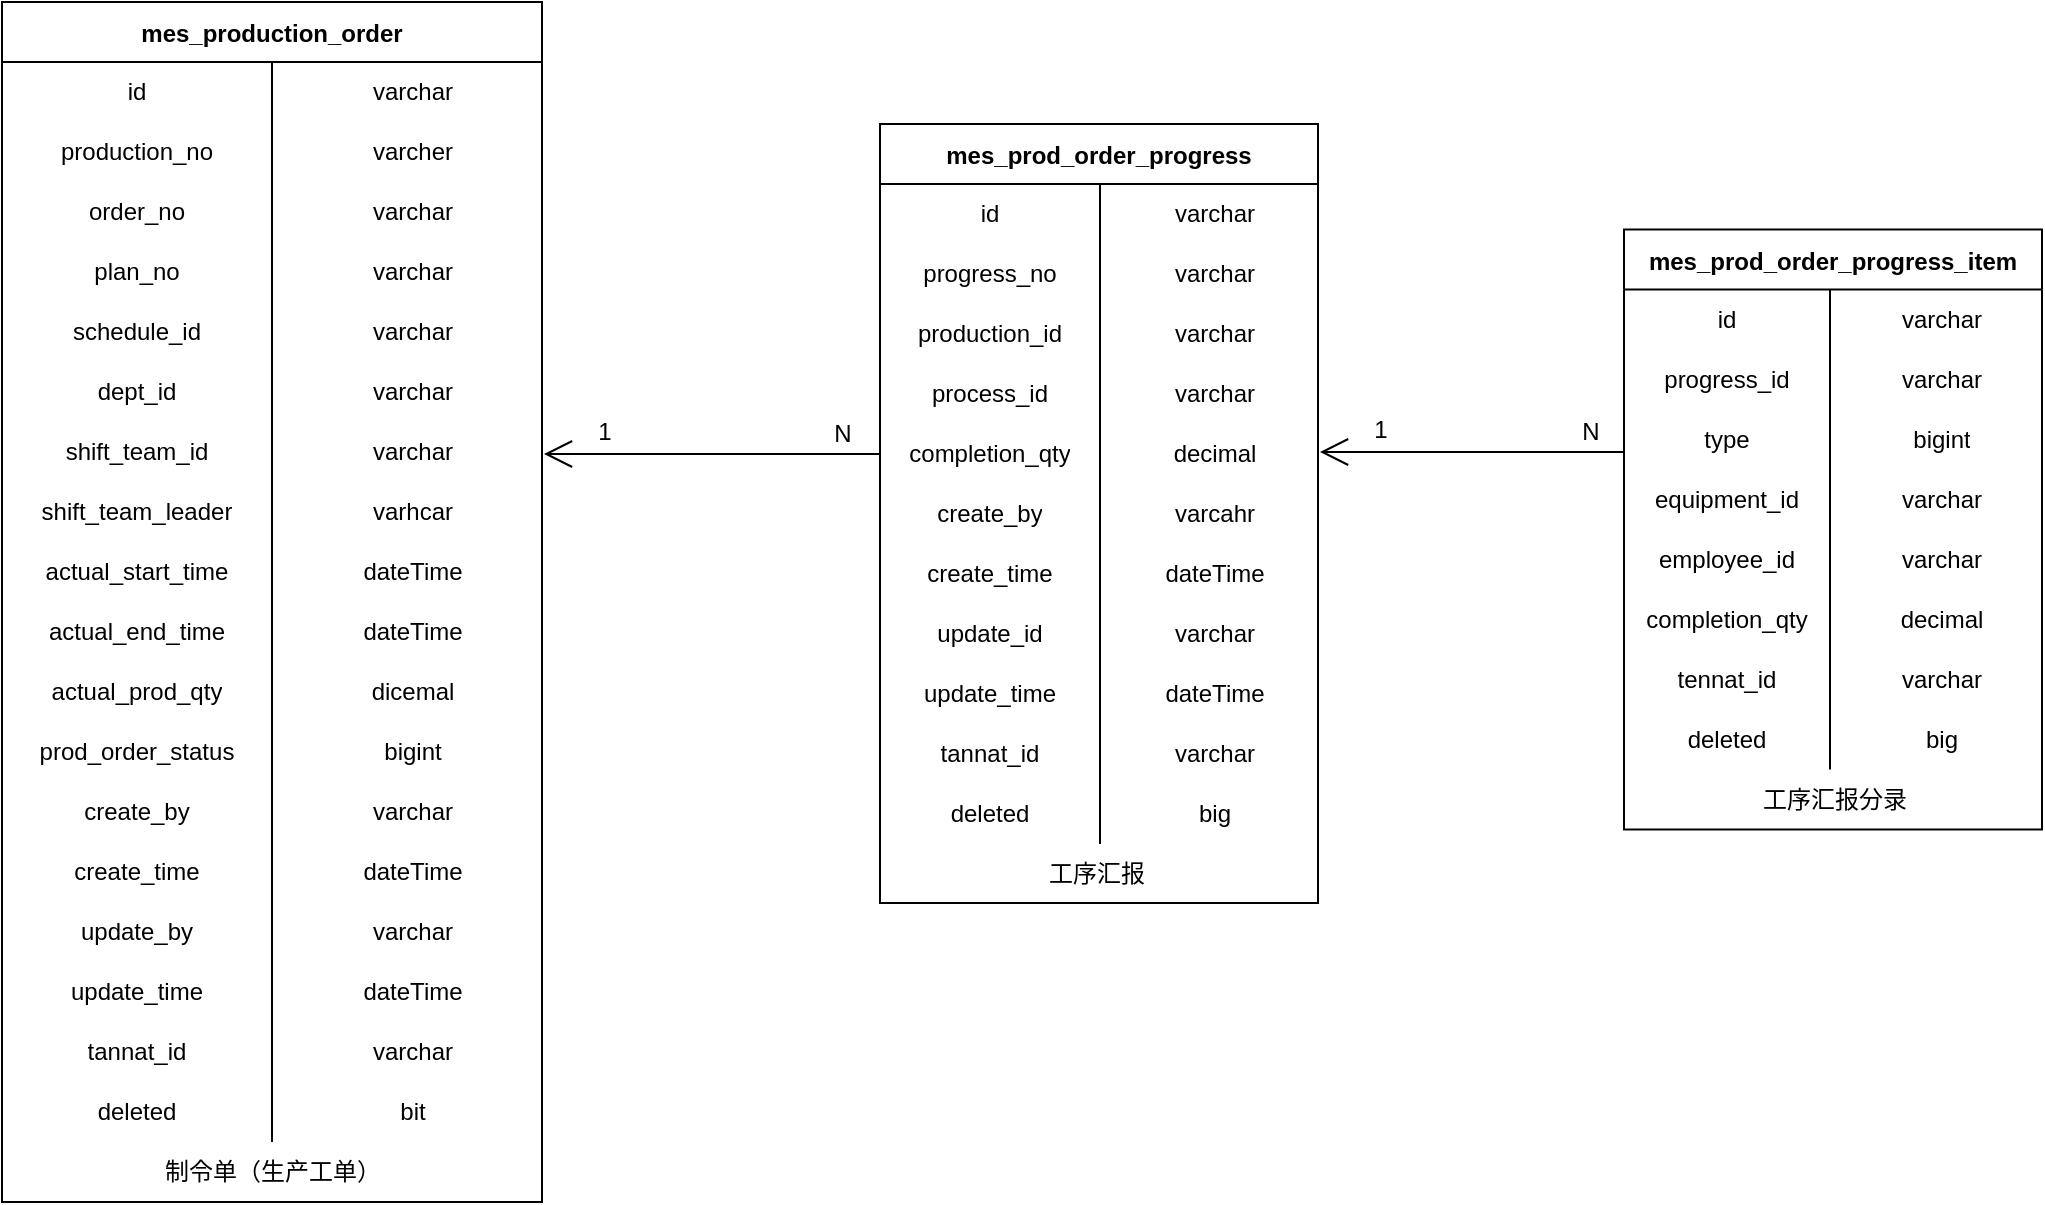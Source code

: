 <mxfile version="20.0.4" type="github" pages="6">
  <diagram id="hmyyFv3jOfm9jRoea6JP" name="制令单管理">
    <mxGraphModel dx="1822" dy="-14" grid="1" gridSize="10" guides="1" tooltips="1" connect="1" arrows="1" fold="1" page="0" pageScale="1" pageWidth="1654" pageHeight="2336" background="none" math="0" shadow="0">
      <root>
        <mxCell id="0" />
        <mxCell id="1" parent="0" />
        <mxCell id="6y0-Wkz-rXFCGMV0lJAE-1" value="mes_production_order" style="shape=table;startSize=30;container=1;collapsible=0;childLayout=tableLayout;fixedRows=1;rowLines=0;fontStyle=1;" parent="1" vertex="1">
          <mxGeometry x="-321" y="1059" width="270" height="600" as="geometry" />
        </mxCell>
        <mxCell id="6y0-Wkz-rXFCGMV0lJAE-2" value="" style="shape=tableRow;horizontal=0;startSize=0;swimlaneHead=0;swimlaneBody=0;top=0;left=0;bottom=0;right=0;collapsible=0;dropTarget=0;fillColor=none;points=[[0,0.5],[1,0.5]];portConstraint=eastwest;" parent="6y0-Wkz-rXFCGMV0lJAE-1" vertex="1">
          <mxGeometry y="30" width="270" height="30" as="geometry" />
        </mxCell>
        <mxCell id="6y0-Wkz-rXFCGMV0lJAE-3" value="id" style="shape=partialRectangle;html=1;whiteSpace=wrap;connectable=0;fillColor=none;top=0;left=0;bottom=0;right=0;overflow=hidden;pointerEvents=1;" parent="6y0-Wkz-rXFCGMV0lJAE-2" vertex="1">
          <mxGeometry width="135" height="30" as="geometry">
            <mxRectangle width="135" height="30" as="alternateBounds" />
          </mxGeometry>
        </mxCell>
        <mxCell id="6y0-Wkz-rXFCGMV0lJAE-4" value="varchar" style="shape=partialRectangle;html=1;whiteSpace=wrap;connectable=0;fillColor=none;top=0;left=0;bottom=0;right=0;align=center;spacingLeft=6;overflow=hidden;" parent="6y0-Wkz-rXFCGMV0lJAE-2" vertex="1">
          <mxGeometry x="135" width="135" height="30" as="geometry">
            <mxRectangle width="135" height="30" as="alternateBounds" />
          </mxGeometry>
        </mxCell>
        <mxCell id="6y0-Wkz-rXFCGMV0lJAE-5" value="" style="shape=tableRow;horizontal=0;startSize=0;swimlaneHead=0;swimlaneBody=0;top=0;left=0;bottom=0;right=0;collapsible=0;dropTarget=0;fillColor=none;points=[[0,0.5],[1,0.5]];portConstraint=eastwest;" parent="6y0-Wkz-rXFCGMV0lJAE-1" vertex="1">
          <mxGeometry y="60" width="270" height="30" as="geometry" />
        </mxCell>
        <mxCell id="6y0-Wkz-rXFCGMV0lJAE-6" value="production_no" style="shape=partialRectangle;html=1;whiteSpace=wrap;connectable=0;fillColor=none;top=0;left=0;bottom=0;right=0;overflow=hidden;" parent="6y0-Wkz-rXFCGMV0lJAE-5" vertex="1">
          <mxGeometry width="135" height="30" as="geometry">
            <mxRectangle width="135" height="30" as="alternateBounds" />
          </mxGeometry>
        </mxCell>
        <mxCell id="6y0-Wkz-rXFCGMV0lJAE-7" value="varcher" style="shape=partialRectangle;html=1;whiteSpace=wrap;connectable=0;fillColor=none;top=0;left=0;bottom=0;right=0;align=center;spacingLeft=6;overflow=hidden;" parent="6y0-Wkz-rXFCGMV0lJAE-5" vertex="1">
          <mxGeometry x="135" width="135" height="30" as="geometry">
            <mxRectangle width="135" height="30" as="alternateBounds" />
          </mxGeometry>
        </mxCell>
        <mxCell id="6y0-Wkz-rXFCGMV0lJAE-8" style="shape=tableRow;horizontal=0;startSize=0;swimlaneHead=0;swimlaneBody=0;top=0;left=0;bottom=0;right=0;collapsible=0;dropTarget=0;fillColor=none;points=[[0,0.5],[1,0.5]];portConstraint=eastwest;" parent="6y0-Wkz-rXFCGMV0lJAE-1" vertex="1">
          <mxGeometry y="90" width="270" height="30" as="geometry" />
        </mxCell>
        <mxCell id="6y0-Wkz-rXFCGMV0lJAE-9" value="order_no" style="shape=partialRectangle;html=1;whiteSpace=wrap;connectable=0;fillColor=none;top=0;left=0;bottom=0;right=0;overflow=hidden;" parent="6y0-Wkz-rXFCGMV0lJAE-8" vertex="1">
          <mxGeometry width="135" height="30" as="geometry">
            <mxRectangle width="135" height="30" as="alternateBounds" />
          </mxGeometry>
        </mxCell>
        <mxCell id="6y0-Wkz-rXFCGMV0lJAE-10" value="varchar" style="shape=partialRectangle;html=1;whiteSpace=wrap;connectable=0;fillColor=none;top=0;left=0;bottom=0;right=0;align=center;spacingLeft=6;overflow=hidden;" parent="6y0-Wkz-rXFCGMV0lJAE-8" vertex="1">
          <mxGeometry x="135" width="135" height="30" as="geometry">
            <mxRectangle width="135" height="30" as="alternateBounds" />
          </mxGeometry>
        </mxCell>
        <mxCell id="6y0-Wkz-rXFCGMV0lJAE-11" style="shape=tableRow;horizontal=0;startSize=0;swimlaneHead=0;swimlaneBody=0;top=0;left=0;bottom=0;right=0;collapsible=0;dropTarget=0;fillColor=none;points=[[0,0.5],[1,0.5]];portConstraint=eastwest;" parent="6y0-Wkz-rXFCGMV0lJAE-1" vertex="1">
          <mxGeometry y="120" width="270" height="30" as="geometry" />
        </mxCell>
        <mxCell id="6y0-Wkz-rXFCGMV0lJAE-12" value="plan_no" style="shape=partialRectangle;html=1;whiteSpace=wrap;connectable=0;fillColor=none;top=0;left=0;bottom=0;right=0;overflow=hidden;" parent="6y0-Wkz-rXFCGMV0lJAE-11" vertex="1">
          <mxGeometry width="135" height="30" as="geometry">
            <mxRectangle width="135" height="30" as="alternateBounds" />
          </mxGeometry>
        </mxCell>
        <mxCell id="6y0-Wkz-rXFCGMV0lJAE-13" value="varchar" style="shape=partialRectangle;html=1;whiteSpace=wrap;connectable=0;fillColor=none;top=0;left=0;bottom=0;right=0;align=center;spacingLeft=6;overflow=hidden;" parent="6y0-Wkz-rXFCGMV0lJAE-11" vertex="1">
          <mxGeometry x="135" width="135" height="30" as="geometry">
            <mxRectangle width="135" height="30" as="alternateBounds" />
          </mxGeometry>
        </mxCell>
        <mxCell id="6y0-Wkz-rXFCGMV0lJAE-14" value="" style="shape=tableRow;horizontal=0;startSize=0;swimlaneHead=0;swimlaneBody=0;top=0;left=0;bottom=0;right=0;collapsible=0;dropTarget=0;fillColor=none;points=[[0,0.5],[1,0.5]];portConstraint=eastwest;" parent="6y0-Wkz-rXFCGMV0lJAE-1" vertex="1">
          <mxGeometry y="150" width="270" height="30" as="geometry" />
        </mxCell>
        <mxCell id="6y0-Wkz-rXFCGMV0lJAE-15" value="schedule_id" style="shape=partialRectangle;html=1;whiteSpace=wrap;connectable=0;fillColor=none;top=0;left=0;bottom=0;right=0;overflow=hidden;" parent="6y0-Wkz-rXFCGMV0lJAE-14" vertex="1">
          <mxGeometry width="135" height="30" as="geometry">
            <mxRectangle width="135" height="30" as="alternateBounds" />
          </mxGeometry>
        </mxCell>
        <mxCell id="6y0-Wkz-rXFCGMV0lJAE-16" value="varchar" style="shape=partialRectangle;html=1;whiteSpace=wrap;connectable=0;fillColor=none;top=0;left=0;bottom=0;right=0;align=center;spacingLeft=6;overflow=hidden;" parent="6y0-Wkz-rXFCGMV0lJAE-14" vertex="1">
          <mxGeometry x="135" width="135" height="30" as="geometry">
            <mxRectangle width="135" height="30" as="alternateBounds" />
          </mxGeometry>
        </mxCell>
        <mxCell id="6y0-Wkz-rXFCGMV0lJAE-17" style="shape=tableRow;horizontal=0;startSize=0;swimlaneHead=0;swimlaneBody=0;top=0;left=0;bottom=0;right=0;collapsible=0;dropTarget=0;fillColor=none;points=[[0,0.5],[1,0.5]];portConstraint=eastwest;" parent="6y0-Wkz-rXFCGMV0lJAE-1" vertex="1">
          <mxGeometry y="180" width="270" height="30" as="geometry" />
        </mxCell>
        <mxCell id="6y0-Wkz-rXFCGMV0lJAE-18" value="dept_id" style="shape=partialRectangle;html=1;whiteSpace=wrap;connectable=0;fillColor=none;top=0;left=0;bottom=0;right=0;overflow=hidden;" parent="6y0-Wkz-rXFCGMV0lJAE-17" vertex="1">
          <mxGeometry width="135" height="30" as="geometry">
            <mxRectangle width="135" height="30" as="alternateBounds" />
          </mxGeometry>
        </mxCell>
        <mxCell id="6y0-Wkz-rXFCGMV0lJAE-19" value="varchar" style="shape=partialRectangle;html=1;whiteSpace=wrap;connectable=0;fillColor=none;top=0;left=0;bottom=0;right=0;align=center;spacingLeft=6;overflow=hidden;" parent="6y0-Wkz-rXFCGMV0lJAE-17" vertex="1">
          <mxGeometry x="135" width="135" height="30" as="geometry">
            <mxRectangle width="135" height="30" as="alternateBounds" />
          </mxGeometry>
        </mxCell>
        <mxCell id="PBEJrClIgVscnimhYFga-4" style="shape=tableRow;horizontal=0;startSize=0;swimlaneHead=0;swimlaneBody=0;top=0;left=0;bottom=0;right=0;collapsible=0;dropTarget=0;fillColor=none;points=[[0,0.5],[1,0.5]];portConstraint=eastwest;" vertex="1" parent="6y0-Wkz-rXFCGMV0lJAE-1">
          <mxGeometry y="210" width="270" height="30" as="geometry" />
        </mxCell>
        <mxCell id="PBEJrClIgVscnimhYFga-5" value="shift_team_id" style="shape=partialRectangle;html=1;whiteSpace=wrap;connectable=0;fillColor=none;top=0;left=0;bottom=0;right=0;overflow=hidden;" vertex="1" parent="PBEJrClIgVscnimhYFga-4">
          <mxGeometry width="135" height="30" as="geometry">
            <mxRectangle width="135" height="30" as="alternateBounds" />
          </mxGeometry>
        </mxCell>
        <mxCell id="PBEJrClIgVscnimhYFga-6" value="varchar" style="shape=partialRectangle;html=1;whiteSpace=wrap;connectable=0;fillColor=none;top=0;left=0;bottom=0;right=0;align=center;spacingLeft=6;overflow=hidden;" vertex="1" parent="PBEJrClIgVscnimhYFga-4">
          <mxGeometry x="135" width="135" height="30" as="geometry">
            <mxRectangle width="135" height="30" as="alternateBounds" />
          </mxGeometry>
        </mxCell>
        <mxCell id="CAxkw2U4p48Wvrc2785a-1" style="shape=tableRow;horizontal=0;startSize=0;swimlaneHead=0;swimlaneBody=0;top=0;left=0;bottom=0;right=0;collapsible=0;dropTarget=0;fillColor=none;points=[[0,0.5],[1,0.5]];portConstraint=eastwest;" vertex="1" parent="6y0-Wkz-rXFCGMV0lJAE-1">
          <mxGeometry y="240" width="270" height="30" as="geometry" />
        </mxCell>
        <mxCell id="CAxkw2U4p48Wvrc2785a-2" value="shift_team_leader" style="shape=partialRectangle;html=1;whiteSpace=wrap;connectable=0;fillColor=none;top=0;left=0;bottom=0;right=0;overflow=hidden;" vertex="1" parent="CAxkw2U4p48Wvrc2785a-1">
          <mxGeometry width="135" height="30" as="geometry">
            <mxRectangle width="135" height="30" as="alternateBounds" />
          </mxGeometry>
        </mxCell>
        <mxCell id="CAxkw2U4p48Wvrc2785a-3" value="varhcar" style="shape=partialRectangle;html=1;whiteSpace=wrap;connectable=0;fillColor=none;top=0;left=0;bottom=0;right=0;align=center;spacingLeft=6;overflow=hidden;" vertex="1" parent="CAxkw2U4p48Wvrc2785a-1">
          <mxGeometry x="135" width="135" height="30" as="geometry">
            <mxRectangle width="135" height="30" as="alternateBounds" />
          </mxGeometry>
        </mxCell>
        <mxCell id="6y0-Wkz-rXFCGMV0lJAE-20" style="shape=tableRow;horizontal=0;startSize=0;swimlaneHead=0;swimlaneBody=0;top=0;left=0;bottom=0;right=0;collapsible=0;dropTarget=0;fillColor=none;points=[[0,0.5],[1,0.5]];portConstraint=eastwest;" parent="6y0-Wkz-rXFCGMV0lJAE-1" vertex="1">
          <mxGeometry y="270" width="270" height="30" as="geometry" />
        </mxCell>
        <mxCell id="6y0-Wkz-rXFCGMV0lJAE-21" value="actual_start_time" style="shape=partialRectangle;html=1;whiteSpace=wrap;connectable=0;fillColor=none;top=0;left=0;bottom=0;right=0;overflow=hidden;" parent="6y0-Wkz-rXFCGMV0lJAE-20" vertex="1">
          <mxGeometry width="135" height="30" as="geometry">
            <mxRectangle width="135" height="30" as="alternateBounds" />
          </mxGeometry>
        </mxCell>
        <mxCell id="6y0-Wkz-rXFCGMV0lJAE-22" value="dateTime" style="shape=partialRectangle;html=1;whiteSpace=wrap;connectable=0;fillColor=none;top=0;left=0;bottom=0;right=0;align=center;spacingLeft=6;overflow=hidden;" parent="6y0-Wkz-rXFCGMV0lJAE-20" vertex="1">
          <mxGeometry x="135" width="135" height="30" as="geometry">
            <mxRectangle width="135" height="30" as="alternateBounds" />
          </mxGeometry>
        </mxCell>
        <mxCell id="6y0-Wkz-rXFCGMV0lJAE-23" style="shape=tableRow;horizontal=0;startSize=0;swimlaneHead=0;swimlaneBody=0;top=0;left=0;bottom=0;right=0;collapsible=0;dropTarget=0;fillColor=none;points=[[0,0.5],[1,0.5]];portConstraint=eastwest;" parent="6y0-Wkz-rXFCGMV0lJAE-1" vertex="1">
          <mxGeometry y="300" width="270" height="30" as="geometry" />
        </mxCell>
        <mxCell id="6y0-Wkz-rXFCGMV0lJAE-24" value="actual_end_time" style="shape=partialRectangle;html=1;whiteSpace=wrap;connectable=0;fillColor=none;top=0;left=0;bottom=0;right=0;overflow=hidden;" parent="6y0-Wkz-rXFCGMV0lJAE-23" vertex="1">
          <mxGeometry width="135" height="30" as="geometry">
            <mxRectangle width="135" height="30" as="alternateBounds" />
          </mxGeometry>
        </mxCell>
        <mxCell id="6y0-Wkz-rXFCGMV0lJAE-25" value="dateTime" style="shape=partialRectangle;html=1;whiteSpace=wrap;connectable=0;fillColor=none;top=0;left=0;bottom=0;right=0;align=center;spacingLeft=6;overflow=hidden;" parent="6y0-Wkz-rXFCGMV0lJAE-23" vertex="1">
          <mxGeometry x="135" width="135" height="30" as="geometry">
            <mxRectangle width="135" height="30" as="alternateBounds" />
          </mxGeometry>
        </mxCell>
        <mxCell id="6y0-Wkz-rXFCGMV0lJAE-26" style="shape=tableRow;horizontal=0;startSize=0;swimlaneHead=0;swimlaneBody=0;top=0;left=0;bottom=0;right=0;collapsible=0;dropTarget=0;fillColor=none;points=[[0,0.5],[1,0.5]];portConstraint=eastwest;" parent="6y0-Wkz-rXFCGMV0lJAE-1" vertex="1">
          <mxGeometry y="330" width="270" height="30" as="geometry" />
        </mxCell>
        <mxCell id="6y0-Wkz-rXFCGMV0lJAE-27" value="actual_prod_qty" style="shape=partialRectangle;html=1;whiteSpace=wrap;connectable=0;fillColor=none;top=0;left=0;bottom=0;right=0;overflow=hidden;" parent="6y0-Wkz-rXFCGMV0lJAE-26" vertex="1">
          <mxGeometry width="135" height="30" as="geometry">
            <mxRectangle width="135" height="30" as="alternateBounds" />
          </mxGeometry>
        </mxCell>
        <mxCell id="6y0-Wkz-rXFCGMV0lJAE-28" value="dicemal" style="shape=partialRectangle;html=1;whiteSpace=wrap;connectable=0;fillColor=none;top=0;left=0;bottom=0;right=0;align=center;spacingLeft=6;overflow=hidden;" parent="6y0-Wkz-rXFCGMV0lJAE-26" vertex="1">
          <mxGeometry x="135" width="135" height="30" as="geometry">
            <mxRectangle width="135" height="30" as="alternateBounds" />
          </mxGeometry>
        </mxCell>
        <mxCell id="6y0-Wkz-rXFCGMV0lJAE-29" style="shape=tableRow;horizontal=0;startSize=0;swimlaneHead=0;swimlaneBody=0;top=0;left=0;bottom=0;right=0;collapsible=0;dropTarget=0;fillColor=none;points=[[0,0.5],[1,0.5]];portConstraint=eastwest;" parent="6y0-Wkz-rXFCGMV0lJAE-1" vertex="1">
          <mxGeometry y="360" width="270" height="30" as="geometry" />
        </mxCell>
        <mxCell id="6y0-Wkz-rXFCGMV0lJAE-30" value="prod_order_status" style="shape=partialRectangle;html=1;whiteSpace=wrap;connectable=0;fillColor=none;top=0;left=0;bottom=0;right=0;overflow=hidden;" parent="6y0-Wkz-rXFCGMV0lJAE-29" vertex="1">
          <mxGeometry width="135" height="30" as="geometry">
            <mxRectangle width="135" height="30" as="alternateBounds" />
          </mxGeometry>
        </mxCell>
        <mxCell id="6y0-Wkz-rXFCGMV0lJAE-31" value="bigint" style="shape=partialRectangle;html=1;whiteSpace=wrap;connectable=0;fillColor=none;top=0;left=0;bottom=0;right=0;align=center;spacingLeft=6;overflow=hidden;" parent="6y0-Wkz-rXFCGMV0lJAE-29" vertex="1">
          <mxGeometry x="135" width="135" height="30" as="geometry">
            <mxRectangle width="135" height="30" as="alternateBounds" />
          </mxGeometry>
        </mxCell>
        <mxCell id="CAxkw2U4p48Wvrc2785a-4" style="shape=tableRow;horizontal=0;startSize=0;swimlaneHead=0;swimlaneBody=0;top=0;left=0;bottom=0;right=0;collapsible=0;dropTarget=0;fillColor=none;points=[[0,0.5],[1,0.5]];portConstraint=eastwest;" vertex="1" parent="6y0-Wkz-rXFCGMV0lJAE-1">
          <mxGeometry y="390" width="270" height="30" as="geometry" />
        </mxCell>
        <mxCell id="CAxkw2U4p48Wvrc2785a-5" value="create_by" style="shape=partialRectangle;html=1;whiteSpace=wrap;connectable=0;fillColor=none;top=0;left=0;bottom=0;right=0;overflow=hidden;" vertex="1" parent="CAxkw2U4p48Wvrc2785a-4">
          <mxGeometry width="135" height="30" as="geometry">
            <mxRectangle width="135" height="30" as="alternateBounds" />
          </mxGeometry>
        </mxCell>
        <mxCell id="CAxkw2U4p48Wvrc2785a-6" value="varchar" style="shape=partialRectangle;html=1;whiteSpace=wrap;connectable=0;fillColor=none;top=0;left=0;bottom=0;right=0;align=center;spacingLeft=6;overflow=hidden;" vertex="1" parent="CAxkw2U4p48Wvrc2785a-4">
          <mxGeometry x="135" width="135" height="30" as="geometry">
            <mxRectangle width="135" height="30" as="alternateBounds" />
          </mxGeometry>
        </mxCell>
        <mxCell id="6y0-Wkz-rXFCGMV0lJAE-32" style="shape=tableRow;horizontal=0;startSize=0;swimlaneHead=0;swimlaneBody=0;top=0;left=0;bottom=0;right=0;collapsible=0;dropTarget=0;fillColor=none;points=[[0,0.5],[1,0.5]];portConstraint=eastwest;" parent="6y0-Wkz-rXFCGMV0lJAE-1" vertex="1">
          <mxGeometry y="420" width="270" height="30" as="geometry" />
        </mxCell>
        <mxCell id="6y0-Wkz-rXFCGMV0lJAE-33" value="create_time" style="shape=partialRectangle;html=1;whiteSpace=wrap;connectable=0;fillColor=none;top=0;left=0;bottom=0;right=0;overflow=hidden;" parent="6y0-Wkz-rXFCGMV0lJAE-32" vertex="1">
          <mxGeometry width="135" height="30" as="geometry">
            <mxRectangle width="135" height="30" as="alternateBounds" />
          </mxGeometry>
        </mxCell>
        <mxCell id="6y0-Wkz-rXFCGMV0lJAE-34" value="dateTime" style="shape=partialRectangle;html=1;whiteSpace=wrap;connectable=0;fillColor=none;top=0;left=0;bottom=0;right=0;align=center;spacingLeft=6;overflow=hidden;" parent="6y0-Wkz-rXFCGMV0lJAE-32" vertex="1">
          <mxGeometry x="135" width="135" height="30" as="geometry">
            <mxRectangle width="135" height="30" as="alternateBounds" />
          </mxGeometry>
        </mxCell>
        <mxCell id="6y0-Wkz-rXFCGMV0lJAE-35" style="shape=tableRow;horizontal=0;startSize=0;swimlaneHead=0;swimlaneBody=0;top=0;left=0;bottom=0;right=0;collapsible=0;dropTarget=0;fillColor=none;points=[[0,0.5],[1,0.5]];portConstraint=eastwest;" parent="6y0-Wkz-rXFCGMV0lJAE-1" vertex="1">
          <mxGeometry y="450" width="270" height="30" as="geometry" />
        </mxCell>
        <mxCell id="6y0-Wkz-rXFCGMV0lJAE-36" value="update_by" style="shape=partialRectangle;html=1;whiteSpace=wrap;connectable=0;fillColor=none;top=0;left=0;bottom=0;right=0;overflow=hidden;" parent="6y0-Wkz-rXFCGMV0lJAE-35" vertex="1">
          <mxGeometry width="135" height="30" as="geometry">
            <mxRectangle width="135" height="30" as="alternateBounds" />
          </mxGeometry>
        </mxCell>
        <mxCell id="6y0-Wkz-rXFCGMV0lJAE-37" value="varchar" style="shape=partialRectangle;html=1;whiteSpace=wrap;connectable=0;fillColor=none;top=0;left=0;bottom=0;right=0;align=center;spacingLeft=6;overflow=hidden;" parent="6y0-Wkz-rXFCGMV0lJAE-35" vertex="1">
          <mxGeometry x="135" width="135" height="30" as="geometry">
            <mxRectangle width="135" height="30" as="alternateBounds" />
          </mxGeometry>
        </mxCell>
        <mxCell id="6y0-Wkz-rXFCGMV0lJAE-38" style="shape=tableRow;horizontal=0;startSize=0;swimlaneHead=0;swimlaneBody=0;top=0;left=0;bottom=0;right=0;collapsible=0;dropTarget=0;fillColor=none;points=[[0,0.5],[1,0.5]];portConstraint=eastwest;" parent="6y0-Wkz-rXFCGMV0lJAE-1" vertex="1">
          <mxGeometry y="480" width="270" height="30" as="geometry" />
        </mxCell>
        <mxCell id="6y0-Wkz-rXFCGMV0lJAE-39" value="update_time" style="shape=partialRectangle;html=1;whiteSpace=wrap;connectable=0;fillColor=none;top=0;left=0;bottom=0;right=0;overflow=hidden;" parent="6y0-Wkz-rXFCGMV0lJAE-38" vertex="1">
          <mxGeometry width="135" height="30" as="geometry">
            <mxRectangle width="135" height="30" as="alternateBounds" />
          </mxGeometry>
        </mxCell>
        <mxCell id="6y0-Wkz-rXFCGMV0lJAE-40" value="dateTime" style="shape=partialRectangle;html=1;whiteSpace=wrap;connectable=0;fillColor=none;top=0;left=0;bottom=0;right=0;align=center;spacingLeft=6;overflow=hidden;" parent="6y0-Wkz-rXFCGMV0lJAE-38" vertex="1">
          <mxGeometry x="135" width="135" height="30" as="geometry">
            <mxRectangle width="135" height="30" as="alternateBounds" />
          </mxGeometry>
        </mxCell>
        <mxCell id="CAxkw2U4p48Wvrc2785a-7" style="shape=tableRow;horizontal=0;startSize=0;swimlaneHead=0;swimlaneBody=0;top=0;left=0;bottom=0;right=0;collapsible=0;dropTarget=0;fillColor=none;points=[[0,0.5],[1,0.5]];portConstraint=eastwest;" vertex="1" parent="6y0-Wkz-rXFCGMV0lJAE-1">
          <mxGeometry y="510" width="270" height="30" as="geometry" />
        </mxCell>
        <mxCell id="CAxkw2U4p48Wvrc2785a-8" value="tannat_id" style="shape=partialRectangle;html=1;whiteSpace=wrap;connectable=0;fillColor=none;top=0;left=0;bottom=0;right=0;overflow=hidden;" vertex="1" parent="CAxkw2U4p48Wvrc2785a-7">
          <mxGeometry width="135" height="30" as="geometry">
            <mxRectangle width="135" height="30" as="alternateBounds" />
          </mxGeometry>
        </mxCell>
        <mxCell id="CAxkw2U4p48Wvrc2785a-9" value="varchar" style="shape=partialRectangle;html=1;whiteSpace=wrap;connectable=0;fillColor=none;top=0;left=0;bottom=0;right=0;align=center;spacingLeft=6;overflow=hidden;" vertex="1" parent="CAxkw2U4p48Wvrc2785a-7">
          <mxGeometry x="135" width="135" height="30" as="geometry">
            <mxRectangle width="135" height="30" as="alternateBounds" />
          </mxGeometry>
        </mxCell>
        <mxCell id="CAxkw2U4p48Wvrc2785a-10" style="shape=tableRow;horizontal=0;startSize=0;swimlaneHead=0;swimlaneBody=0;top=0;left=0;bottom=0;right=0;collapsible=0;dropTarget=0;fillColor=none;points=[[0,0.5],[1,0.5]];portConstraint=eastwest;" vertex="1" parent="6y0-Wkz-rXFCGMV0lJAE-1">
          <mxGeometry y="540" width="270" height="30" as="geometry" />
        </mxCell>
        <mxCell id="CAxkw2U4p48Wvrc2785a-11" value="deleted" style="shape=partialRectangle;html=1;whiteSpace=wrap;connectable=0;fillColor=none;top=0;left=0;bottom=0;right=0;overflow=hidden;" vertex="1" parent="CAxkw2U4p48Wvrc2785a-10">
          <mxGeometry width="135" height="30" as="geometry">
            <mxRectangle width="135" height="30" as="alternateBounds" />
          </mxGeometry>
        </mxCell>
        <mxCell id="CAxkw2U4p48Wvrc2785a-12" value="bit" style="shape=partialRectangle;html=1;whiteSpace=wrap;connectable=0;fillColor=none;top=0;left=0;bottom=0;right=0;align=center;spacingLeft=6;overflow=hidden;" vertex="1" parent="CAxkw2U4p48Wvrc2785a-10">
          <mxGeometry x="135" width="135" height="30" as="geometry">
            <mxRectangle width="135" height="30" as="alternateBounds" />
          </mxGeometry>
        </mxCell>
        <mxCell id="6y0-Wkz-rXFCGMV0lJAE-41" value="mes_prod_order_progress" style="shape=table;startSize=30;container=1;collapsible=0;childLayout=tableLayout;fixedRows=1;rowLines=0;fontStyle=1;" parent="1" vertex="1">
          <mxGeometry x="118" y="1120" width="219" height="389.5" as="geometry" />
        </mxCell>
        <mxCell id="6y0-Wkz-rXFCGMV0lJAE-42" value="" style="shape=tableRow;horizontal=0;startSize=0;swimlaneHead=0;swimlaneBody=0;top=0;left=0;bottom=0;right=0;collapsible=0;dropTarget=0;fillColor=none;points=[[0,0.5],[1,0.5]];portConstraint=eastwest;" parent="6y0-Wkz-rXFCGMV0lJAE-41" vertex="1">
          <mxGeometry y="30" width="219" height="30" as="geometry" />
        </mxCell>
        <mxCell id="6y0-Wkz-rXFCGMV0lJAE-43" value="id" style="shape=partialRectangle;html=1;whiteSpace=wrap;connectable=0;fillColor=none;top=0;left=0;bottom=0;right=0;overflow=hidden;pointerEvents=1;" parent="6y0-Wkz-rXFCGMV0lJAE-42" vertex="1">
          <mxGeometry width="110" height="30" as="geometry">
            <mxRectangle width="110" height="30" as="alternateBounds" />
          </mxGeometry>
        </mxCell>
        <mxCell id="6y0-Wkz-rXFCGMV0lJAE-44" value="varchar" style="shape=partialRectangle;html=1;whiteSpace=wrap;connectable=0;fillColor=none;top=0;left=0;bottom=0;right=0;align=center;spacingLeft=6;overflow=hidden;" parent="6y0-Wkz-rXFCGMV0lJAE-42" vertex="1">
          <mxGeometry x="110" width="109" height="30" as="geometry">
            <mxRectangle width="109" height="30" as="alternateBounds" />
          </mxGeometry>
        </mxCell>
        <mxCell id="6y0-Wkz-rXFCGMV0lJAE-45" value="" style="shape=tableRow;horizontal=0;startSize=0;swimlaneHead=0;swimlaneBody=0;top=0;left=0;bottom=0;right=0;collapsible=0;dropTarget=0;fillColor=none;points=[[0,0.5],[1,0.5]];portConstraint=eastwest;" parent="6y0-Wkz-rXFCGMV0lJAE-41" vertex="1">
          <mxGeometry y="60" width="219" height="30" as="geometry" />
        </mxCell>
        <mxCell id="6y0-Wkz-rXFCGMV0lJAE-46" value="progress_no" style="shape=partialRectangle;html=1;whiteSpace=wrap;connectable=0;fillColor=none;top=0;left=0;bottom=0;right=0;overflow=hidden;" parent="6y0-Wkz-rXFCGMV0lJAE-45" vertex="1">
          <mxGeometry width="110" height="30" as="geometry">
            <mxRectangle width="110" height="30" as="alternateBounds" />
          </mxGeometry>
        </mxCell>
        <mxCell id="6y0-Wkz-rXFCGMV0lJAE-47" value="varchar" style="shape=partialRectangle;html=1;whiteSpace=wrap;connectable=0;fillColor=none;top=0;left=0;bottom=0;right=0;align=center;spacingLeft=6;overflow=hidden;" parent="6y0-Wkz-rXFCGMV0lJAE-45" vertex="1">
          <mxGeometry x="110" width="109" height="30" as="geometry">
            <mxRectangle width="109" height="30" as="alternateBounds" />
          </mxGeometry>
        </mxCell>
        <mxCell id="6y0-Wkz-rXFCGMV0lJAE-48" value="" style="shape=tableRow;horizontal=0;startSize=0;swimlaneHead=0;swimlaneBody=0;top=0;left=0;bottom=0;right=0;collapsible=0;dropTarget=0;fillColor=none;points=[[0,0.5],[1,0.5]];portConstraint=eastwest;" parent="6y0-Wkz-rXFCGMV0lJAE-41" vertex="1">
          <mxGeometry y="90" width="219" height="30" as="geometry" />
        </mxCell>
        <mxCell id="6y0-Wkz-rXFCGMV0lJAE-49" value="production_id" style="shape=partialRectangle;html=1;whiteSpace=wrap;connectable=0;fillColor=none;top=0;left=0;bottom=0;right=0;overflow=hidden;" parent="6y0-Wkz-rXFCGMV0lJAE-48" vertex="1">
          <mxGeometry width="110" height="30" as="geometry">
            <mxRectangle width="110" height="30" as="alternateBounds" />
          </mxGeometry>
        </mxCell>
        <mxCell id="6y0-Wkz-rXFCGMV0lJAE-50" value="varchar" style="shape=partialRectangle;html=1;whiteSpace=wrap;connectable=0;fillColor=none;top=0;left=0;bottom=0;right=0;align=center;spacingLeft=6;overflow=hidden;" parent="6y0-Wkz-rXFCGMV0lJAE-48" vertex="1">
          <mxGeometry x="110" width="109" height="30" as="geometry">
            <mxRectangle width="109" height="30" as="alternateBounds" />
          </mxGeometry>
        </mxCell>
        <mxCell id="6y0-Wkz-rXFCGMV0lJAE-51" style="shape=tableRow;horizontal=0;startSize=0;swimlaneHead=0;swimlaneBody=0;top=0;left=0;bottom=0;right=0;collapsible=0;dropTarget=0;fillColor=none;points=[[0,0.5],[1,0.5]];portConstraint=eastwest;" parent="6y0-Wkz-rXFCGMV0lJAE-41" vertex="1">
          <mxGeometry y="120" width="219" height="30" as="geometry" />
        </mxCell>
        <mxCell id="6y0-Wkz-rXFCGMV0lJAE-52" value="process_id" style="shape=partialRectangle;html=1;whiteSpace=wrap;connectable=0;fillColor=none;top=0;left=0;bottom=0;right=0;overflow=hidden;" parent="6y0-Wkz-rXFCGMV0lJAE-51" vertex="1">
          <mxGeometry width="110" height="30" as="geometry">
            <mxRectangle width="110" height="30" as="alternateBounds" />
          </mxGeometry>
        </mxCell>
        <mxCell id="6y0-Wkz-rXFCGMV0lJAE-53" value="varchar" style="shape=partialRectangle;html=1;whiteSpace=wrap;connectable=0;fillColor=none;top=0;left=0;bottom=0;right=0;align=center;spacingLeft=6;overflow=hidden;" parent="6y0-Wkz-rXFCGMV0lJAE-51" vertex="1">
          <mxGeometry x="110" width="109" height="30" as="geometry">
            <mxRectangle width="109" height="30" as="alternateBounds" />
          </mxGeometry>
        </mxCell>
        <mxCell id="_DCfX-woKj5pJSso6oKB-7" style="shape=tableRow;horizontal=0;startSize=0;swimlaneHead=0;swimlaneBody=0;top=0;left=0;bottom=0;right=0;collapsible=0;dropTarget=0;fillColor=none;points=[[0,0.5],[1,0.5]];portConstraint=eastwest;" parent="6y0-Wkz-rXFCGMV0lJAE-41" vertex="1">
          <mxGeometry y="150" width="219" height="30" as="geometry" />
        </mxCell>
        <mxCell id="_DCfX-woKj5pJSso6oKB-8" value="completion_qty" style="shape=partialRectangle;html=1;whiteSpace=wrap;connectable=0;fillColor=none;top=0;left=0;bottom=0;right=0;overflow=hidden;" parent="_DCfX-woKj5pJSso6oKB-7" vertex="1">
          <mxGeometry width="110" height="30" as="geometry">
            <mxRectangle width="110" height="30" as="alternateBounds" />
          </mxGeometry>
        </mxCell>
        <mxCell id="_DCfX-woKj5pJSso6oKB-9" value="decimal" style="shape=partialRectangle;html=1;whiteSpace=wrap;connectable=0;fillColor=none;top=0;left=0;bottom=0;right=0;align=center;spacingLeft=6;overflow=hidden;" parent="_DCfX-woKj5pJSso6oKB-7" vertex="1">
          <mxGeometry x="110" width="109" height="30" as="geometry">
            <mxRectangle width="109" height="30" as="alternateBounds" />
          </mxGeometry>
        </mxCell>
        <mxCell id="CAxkw2U4p48Wvrc2785a-41" style="shape=tableRow;horizontal=0;startSize=0;swimlaneHead=0;swimlaneBody=0;top=0;left=0;bottom=0;right=0;collapsible=0;dropTarget=0;fillColor=none;points=[[0,0.5],[1,0.5]];portConstraint=eastwest;" vertex="1" parent="6y0-Wkz-rXFCGMV0lJAE-41">
          <mxGeometry y="180" width="219" height="30" as="geometry" />
        </mxCell>
        <mxCell id="CAxkw2U4p48Wvrc2785a-42" value="create_by" style="shape=partialRectangle;html=1;whiteSpace=wrap;connectable=0;fillColor=none;top=0;left=0;bottom=0;right=0;overflow=hidden;" vertex="1" parent="CAxkw2U4p48Wvrc2785a-41">
          <mxGeometry width="110" height="30" as="geometry">
            <mxRectangle width="110" height="30" as="alternateBounds" />
          </mxGeometry>
        </mxCell>
        <mxCell id="CAxkw2U4p48Wvrc2785a-43" value="varcahr" style="shape=partialRectangle;html=1;whiteSpace=wrap;connectable=0;fillColor=none;top=0;left=0;bottom=0;right=0;align=center;spacingLeft=6;overflow=hidden;" vertex="1" parent="CAxkw2U4p48Wvrc2785a-41">
          <mxGeometry x="110" width="109" height="30" as="geometry">
            <mxRectangle width="109" height="30" as="alternateBounds" />
          </mxGeometry>
        </mxCell>
        <mxCell id="6y0-Wkz-rXFCGMV0lJAE-60" style="shape=tableRow;horizontal=0;startSize=0;swimlaneHead=0;swimlaneBody=0;top=0;left=0;bottom=0;right=0;collapsible=0;dropTarget=0;fillColor=none;points=[[0,0.5],[1,0.5]];portConstraint=eastwest;" parent="6y0-Wkz-rXFCGMV0lJAE-41" vertex="1">
          <mxGeometry y="210" width="219" height="30" as="geometry" />
        </mxCell>
        <mxCell id="6y0-Wkz-rXFCGMV0lJAE-61" value="create_time" style="shape=partialRectangle;html=1;whiteSpace=wrap;connectable=0;fillColor=none;top=0;left=0;bottom=0;right=0;overflow=hidden;" parent="6y0-Wkz-rXFCGMV0lJAE-60" vertex="1">
          <mxGeometry width="110" height="30" as="geometry">
            <mxRectangle width="110" height="30" as="alternateBounds" />
          </mxGeometry>
        </mxCell>
        <mxCell id="6y0-Wkz-rXFCGMV0lJAE-62" value="dateTime" style="shape=partialRectangle;html=1;whiteSpace=wrap;connectable=0;fillColor=none;top=0;left=0;bottom=0;right=0;align=center;spacingLeft=6;overflow=hidden;" parent="6y0-Wkz-rXFCGMV0lJAE-60" vertex="1">
          <mxGeometry x="110" width="109" height="30" as="geometry">
            <mxRectangle width="109" height="30" as="alternateBounds" />
          </mxGeometry>
        </mxCell>
        <mxCell id="6y0-Wkz-rXFCGMV0lJAE-63" style="shape=tableRow;horizontal=0;startSize=0;swimlaneHead=0;swimlaneBody=0;top=0;left=0;bottom=0;right=0;collapsible=0;dropTarget=0;fillColor=none;points=[[0,0.5],[1,0.5]];portConstraint=eastwest;" parent="6y0-Wkz-rXFCGMV0lJAE-41" vertex="1">
          <mxGeometry y="240" width="219" height="30" as="geometry" />
        </mxCell>
        <mxCell id="6y0-Wkz-rXFCGMV0lJAE-64" value="update_id" style="shape=partialRectangle;html=1;whiteSpace=wrap;connectable=0;fillColor=none;top=0;left=0;bottom=0;right=0;overflow=hidden;" parent="6y0-Wkz-rXFCGMV0lJAE-63" vertex="1">
          <mxGeometry width="110" height="30" as="geometry">
            <mxRectangle width="110" height="30" as="alternateBounds" />
          </mxGeometry>
        </mxCell>
        <mxCell id="6y0-Wkz-rXFCGMV0lJAE-65" value="varchar" style="shape=partialRectangle;html=1;whiteSpace=wrap;connectable=0;fillColor=none;top=0;left=0;bottom=0;right=0;align=center;spacingLeft=6;overflow=hidden;" parent="6y0-Wkz-rXFCGMV0lJAE-63" vertex="1">
          <mxGeometry x="110" width="109" height="30" as="geometry">
            <mxRectangle width="109" height="30" as="alternateBounds" />
          </mxGeometry>
        </mxCell>
        <mxCell id="6y0-Wkz-rXFCGMV0lJAE-66" style="shape=tableRow;horizontal=0;startSize=0;swimlaneHead=0;swimlaneBody=0;top=0;left=0;bottom=0;right=0;collapsible=0;dropTarget=0;fillColor=none;points=[[0,0.5],[1,0.5]];portConstraint=eastwest;" parent="6y0-Wkz-rXFCGMV0lJAE-41" vertex="1">
          <mxGeometry y="270" width="219" height="30" as="geometry" />
        </mxCell>
        <mxCell id="6y0-Wkz-rXFCGMV0lJAE-67" value="update_time" style="shape=partialRectangle;html=1;whiteSpace=wrap;connectable=0;fillColor=none;top=0;left=0;bottom=0;right=0;overflow=hidden;" parent="6y0-Wkz-rXFCGMV0lJAE-66" vertex="1">
          <mxGeometry width="110" height="30" as="geometry">
            <mxRectangle width="110" height="30" as="alternateBounds" />
          </mxGeometry>
        </mxCell>
        <mxCell id="6y0-Wkz-rXFCGMV0lJAE-68" value="dateTime" style="shape=partialRectangle;html=1;whiteSpace=wrap;connectable=0;fillColor=none;top=0;left=0;bottom=0;right=0;align=center;spacingLeft=6;overflow=hidden;" parent="6y0-Wkz-rXFCGMV0lJAE-66" vertex="1">
          <mxGeometry x="110" width="109" height="30" as="geometry">
            <mxRectangle width="109" height="30" as="alternateBounds" />
          </mxGeometry>
        </mxCell>
        <mxCell id="CAxkw2U4p48Wvrc2785a-38" style="shape=tableRow;horizontal=0;startSize=0;swimlaneHead=0;swimlaneBody=0;top=0;left=0;bottom=0;right=0;collapsible=0;dropTarget=0;fillColor=none;points=[[0,0.5],[1,0.5]];portConstraint=eastwest;" vertex="1" parent="6y0-Wkz-rXFCGMV0lJAE-41">
          <mxGeometry y="300" width="219" height="30" as="geometry" />
        </mxCell>
        <mxCell id="CAxkw2U4p48Wvrc2785a-39" value="tannat_id" style="shape=partialRectangle;html=1;whiteSpace=wrap;connectable=0;fillColor=none;top=0;left=0;bottom=0;right=0;overflow=hidden;" vertex="1" parent="CAxkw2U4p48Wvrc2785a-38">
          <mxGeometry width="110" height="30" as="geometry">
            <mxRectangle width="110" height="30" as="alternateBounds" />
          </mxGeometry>
        </mxCell>
        <mxCell id="CAxkw2U4p48Wvrc2785a-40" value="varchar" style="shape=partialRectangle;html=1;whiteSpace=wrap;connectable=0;fillColor=none;top=0;left=0;bottom=0;right=0;align=center;spacingLeft=6;overflow=hidden;" vertex="1" parent="CAxkw2U4p48Wvrc2785a-38">
          <mxGeometry x="110" width="109" height="30" as="geometry">
            <mxRectangle width="109" height="30" as="alternateBounds" />
          </mxGeometry>
        </mxCell>
        <mxCell id="CAxkw2U4p48Wvrc2785a-35" style="shape=tableRow;horizontal=0;startSize=0;swimlaneHead=0;swimlaneBody=0;top=0;left=0;bottom=0;right=0;collapsible=0;dropTarget=0;fillColor=none;points=[[0,0.5],[1,0.5]];portConstraint=eastwest;" vertex="1" parent="6y0-Wkz-rXFCGMV0lJAE-41">
          <mxGeometry y="330" width="219" height="30" as="geometry" />
        </mxCell>
        <mxCell id="CAxkw2U4p48Wvrc2785a-36" value="deleted" style="shape=partialRectangle;html=1;whiteSpace=wrap;connectable=0;fillColor=none;top=0;left=0;bottom=0;right=0;overflow=hidden;" vertex="1" parent="CAxkw2U4p48Wvrc2785a-35">
          <mxGeometry width="110" height="30" as="geometry">
            <mxRectangle width="110" height="30" as="alternateBounds" />
          </mxGeometry>
        </mxCell>
        <mxCell id="CAxkw2U4p48Wvrc2785a-37" value="big" style="shape=partialRectangle;html=1;whiteSpace=wrap;connectable=0;fillColor=none;top=0;left=0;bottom=0;right=0;align=center;spacingLeft=6;overflow=hidden;" vertex="1" parent="CAxkw2U4p48Wvrc2785a-35">
          <mxGeometry x="110" width="109" height="30" as="geometry">
            <mxRectangle width="109" height="30" as="alternateBounds" />
          </mxGeometry>
        </mxCell>
        <mxCell id="6y0-Wkz-rXFCGMV0lJAE-69" value="制令单（生产工单）" style="text;html=1;align=center;verticalAlign=middle;resizable=0;points=[];autosize=1;strokeColor=none;fillColor=none;" parent="1" vertex="1">
          <mxGeometry x="-251" y="1629" width="130" height="30" as="geometry" />
        </mxCell>
        <mxCell id="6y0-Wkz-rXFCGMV0lJAE-70" value="工序汇报" style="text;html=1;align=center;verticalAlign=middle;resizable=0;points=[];autosize=1;strokeColor=none;fillColor=none;" parent="1" vertex="1">
          <mxGeometry x="190.5" y="1479.5" width="70" height="30" as="geometry" />
        </mxCell>
        <mxCell id="6y0-Wkz-rXFCGMV0lJAE-71" value="mes_prod_order_progress_item" style="shape=table;startSize=30;container=1;collapsible=0;childLayout=tableLayout;fixedRows=1;rowLines=0;fontStyle=1;" parent="1" vertex="1">
          <mxGeometry x="490" y="1172.75" width="209" height="300" as="geometry" />
        </mxCell>
        <mxCell id="6y0-Wkz-rXFCGMV0lJAE-72" value="" style="shape=tableRow;horizontal=0;startSize=0;swimlaneHead=0;swimlaneBody=0;top=0;left=0;bottom=0;right=0;collapsible=0;dropTarget=0;fillColor=none;points=[[0,0.5],[1,0.5]];portConstraint=eastwest;" parent="6y0-Wkz-rXFCGMV0lJAE-71" vertex="1">
          <mxGeometry y="30" width="209" height="30" as="geometry" />
        </mxCell>
        <mxCell id="6y0-Wkz-rXFCGMV0lJAE-73" value="id" style="shape=partialRectangle;html=1;whiteSpace=wrap;connectable=0;fillColor=none;top=0;left=0;bottom=0;right=0;overflow=hidden;pointerEvents=1;" parent="6y0-Wkz-rXFCGMV0lJAE-72" vertex="1">
          <mxGeometry width="103" height="30" as="geometry">
            <mxRectangle width="103" height="30" as="alternateBounds" />
          </mxGeometry>
        </mxCell>
        <mxCell id="6y0-Wkz-rXFCGMV0lJAE-74" value="varchar" style="shape=partialRectangle;html=1;whiteSpace=wrap;connectable=0;fillColor=none;top=0;left=0;bottom=0;right=0;align=center;spacingLeft=6;overflow=hidden;" parent="6y0-Wkz-rXFCGMV0lJAE-72" vertex="1">
          <mxGeometry x="103" width="106" height="30" as="geometry">
            <mxRectangle width="106" height="30" as="alternateBounds" />
          </mxGeometry>
        </mxCell>
        <mxCell id="PBEJrClIgVscnimhYFga-1" style="shape=tableRow;horizontal=0;startSize=0;swimlaneHead=0;swimlaneBody=0;top=0;left=0;bottom=0;right=0;collapsible=0;dropTarget=0;fillColor=none;points=[[0,0.5],[1,0.5]];portConstraint=eastwest;" vertex="1" parent="6y0-Wkz-rXFCGMV0lJAE-71">
          <mxGeometry y="60" width="209" height="30" as="geometry" />
        </mxCell>
        <mxCell id="PBEJrClIgVscnimhYFga-2" value="progress_id" style="shape=partialRectangle;html=1;whiteSpace=wrap;connectable=0;fillColor=none;top=0;left=0;bottom=0;right=0;overflow=hidden;pointerEvents=1;" vertex="1" parent="PBEJrClIgVscnimhYFga-1">
          <mxGeometry width="103" height="30" as="geometry">
            <mxRectangle width="103" height="30" as="alternateBounds" />
          </mxGeometry>
        </mxCell>
        <mxCell id="PBEJrClIgVscnimhYFga-3" value="varchar" style="shape=partialRectangle;html=1;whiteSpace=wrap;connectable=0;fillColor=none;top=0;left=0;bottom=0;right=0;align=center;spacingLeft=6;overflow=hidden;" vertex="1" parent="PBEJrClIgVscnimhYFga-1">
          <mxGeometry x="103" width="106" height="30" as="geometry">
            <mxRectangle width="106" height="30" as="alternateBounds" />
          </mxGeometry>
        </mxCell>
        <mxCell id="6y0-Wkz-rXFCGMV0lJAE-78" value="" style="shape=tableRow;horizontal=0;startSize=0;swimlaneHead=0;swimlaneBody=0;top=0;left=0;bottom=0;right=0;collapsible=0;dropTarget=0;fillColor=none;points=[[0,0.5],[1,0.5]];portConstraint=eastwest;" parent="6y0-Wkz-rXFCGMV0lJAE-71" vertex="1">
          <mxGeometry y="90" width="209" height="30" as="geometry" />
        </mxCell>
        <mxCell id="6y0-Wkz-rXFCGMV0lJAE-79" value="type" style="shape=partialRectangle;html=1;whiteSpace=wrap;connectable=0;fillColor=none;top=0;left=0;bottom=0;right=0;overflow=hidden;" parent="6y0-Wkz-rXFCGMV0lJAE-78" vertex="1">
          <mxGeometry width="103" height="30" as="geometry">
            <mxRectangle width="103" height="30" as="alternateBounds" />
          </mxGeometry>
        </mxCell>
        <mxCell id="6y0-Wkz-rXFCGMV0lJAE-80" value="bigint" style="shape=partialRectangle;html=1;whiteSpace=wrap;connectable=0;fillColor=none;top=0;left=0;bottom=0;right=0;align=center;spacingLeft=6;overflow=hidden;" parent="6y0-Wkz-rXFCGMV0lJAE-78" vertex="1">
          <mxGeometry x="103" width="106" height="30" as="geometry">
            <mxRectangle width="106" height="30" as="alternateBounds" />
          </mxGeometry>
        </mxCell>
        <mxCell id="6y0-Wkz-rXFCGMV0lJAE-75" value="" style="shape=tableRow;horizontal=0;startSize=0;swimlaneHead=0;swimlaneBody=0;top=0;left=0;bottom=0;right=0;collapsible=0;dropTarget=0;fillColor=none;points=[[0,0.5],[1,0.5]];portConstraint=eastwest;" parent="6y0-Wkz-rXFCGMV0lJAE-71" vertex="1">
          <mxGeometry y="120" width="209" height="30" as="geometry" />
        </mxCell>
        <mxCell id="6y0-Wkz-rXFCGMV0lJAE-76" value="equipment_id" style="shape=partialRectangle;html=1;whiteSpace=wrap;connectable=0;fillColor=none;top=0;left=0;bottom=0;right=0;overflow=hidden;" parent="6y0-Wkz-rXFCGMV0lJAE-75" vertex="1">
          <mxGeometry width="103" height="30" as="geometry">
            <mxRectangle width="103" height="30" as="alternateBounds" />
          </mxGeometry>
        </mxCell>
        <mxCell id="6y0-Wkz-rXFCGMV0lJAE-77" value="varchar" style="shape=partialRectangle;html=1;whiteSpace=wrap;connectable=0;fillColor=none;top=0;left=0;bottom=0;right=0;align=center;spacingLeft=6;overflow=hidden;" parent="6y0-Wkz-rXFCGMV0lJAE-75" vertex="1">
          <mxGeometry x="103" width="106" height="30" as="geometry">
            <mxRectangle width="106" height="30" as="alternateBounds" />
          </mxGeometry>
        </mxCell>
        <mxCell id="_DCfX-woKj5pJSso6oKB-4" style="shape=tableRow;horizontal=0;startSize=0;swimlaneHead=0;swimlaneBody=0;top=0;left=0;bottom=0;right=0;collapsible=0;dropTarget=0;fillColor=none;points=[[0,0.5],[1,0.5]];portConstraint=eastwest;" parent="6y0-Wkz-rXFCGMV0lJAE-71" vertex="1">
          <mxGeometry y="150" width="209" height="30" as="geometry" />
        </mxCell>
        <mxCell id="_DCfX-woKj5pJSso6oKB-5" value="employee_id" style="shape=partialRectangle;html=1;whiteSpace=wrap;connectable=0;fillColor=none;top=0;left=0;bottom=0;right=0;overflow=hidden;" parent="_DCfX-woKj5pJSso6oKB-4" vertex="1">
          <mxGeometry width="103" height="30" as="geometry">
            <mxRectangle width="103" height="30" as="alternateBounds" />
          </mxGeometry>
        </mxCell>
        <mxCell id="_DCfX-woKj5pJSso6oKB-6" value="varchar" style="shape=partialRectangle;html=1;whiteSpace=wrap;connectable=0;fillColor=none;top=0;left=0;bottom=0;right=0;align=center;spacingLeft=6;overflow=hidden;" parent="_DCfX-woKj5pJSso6oKB-4" vertex="1">
          <mxGeometry x="103" width="106" height="30" as="geometry">
            <mxRectangle width="106" height="30" as="alternateBounds" />
          </mxGeometry>
        </mxCell>
        <mxCell id="_DCfX-woKj5pJSso6oKB-1" style="shape=tableRow;horizontal=0;startSize=0;swimlaneHead=0;swimlaneBody=0;top=0;left=0;bottom=0;right=0;collapsible=0;dropTarget=0;fillColor=none;points=[[0,0.5],[1,0.5]];portConstraint=eastwest;" parent="6y0-Wkz-rXFCGMV0lJAE-71" vertex="1">
          <mxGeometry y="180" width="209" height="30" as="geometry" />
        </mxCell>
        <mxCell id="_DCfX-woKj5pJSso6oKB-2" value="completion_qty" style="shape=partialRectangle;html=1;whiteSpace=wrap;connectable=0;fillColor=none;top=0;left=0;bottom=0;right=0;overflow=hidden;" parent="_DCfX-woKj5pJSso6oKB-1" vertex="1">
          <mxGeometry width="103" height="30" as="geometry">
            <mxRectangle width="103" height="30" as="alternateBounds" />
          </mxGeometry>
        </mxCell>
        <mxCell id="_DCfX-woKj5pJSso6oKB-3" value="decimal" style="shape=partialRectangle;html=1;whiteSpace=wrap;connectable=0;fillColor=none;top=0;left=0;bottom=0;right=0;align=center;spacingLeft=6;overflow=hidden;" parent="_DCfX-woKj5pJSso6oKB-1" vertex="1">
          <mxGeometry x="103" width="106" height="30" as="geometry">
            <mxRectangle width="106" height="30" as="alternateBounds" />
          </mxGeometry>
        </mxCell>
        <mxCell id="CAxkw2U4p48Wvrc2785a-47" style="shape=tableRow;horizontal=0;startSize=0;swimlaneHead=0;swimlaneBody=0;top=0;left=0;bottom=0;right=0;collapsible=0;dropTarget=0;fillColor=none;points=[[0,0.5],[1,0.5]];portConstraint=eastwest;" vertex="1" parent="6y0-Wkz-rXFCGMV0lJAE-71">
          <mxGeometry y="210" width="209" height="30" as="geometry" />
        </mxCell>
        <mxCell id="CAxkw2U4p48Wvrc2785a-48" value="tennat_id" style="shape=partialRectangle;html=1;whiteSpace=wrap;connectable=0;fillColor=none;top=0;left=0;bottom=0;right=0;overflow=hidden;" vertex="1" parent="CAxkw2U4p48Wvrc2785a-47">
          <mxGeometry width="103" height="30" as="geometry">
            <mxRectangle width="103" height="30" as="alternateBounds" />
          </mxGeometry>
        </mxCell>
        <mxCell id="CAxkw2U4p48Wvrc2785a-49" value="varchar" style="shape=partialRectangle;html=1;whiteSpace=wrap;connectable=0;fillColor=none;top=0;left=0;bottom=0;right=0;align=center;spacingLeft=6;overflow=hidden;" vertex="1" parent="CAxkw2U4p48Wvrc2785a-47">
          <mxGeometry x="103" width="106" height="30" as="geometry">
            <mxRectangle width="106" height="30" as="alternateBounds" />
          </mxGeometry>
        </mxCell>
        <mxCell id="CAxkw2U4p48Wvrc2785a-44" style="shape=tableRow;horizontal=0;startSize=0;swimlaneHead=0;swimlaneBody=0;top=0;left=0;bottom=0;right=0;collapsible=0;dropTarget=0;fillColor=none;points=[[0,0.5],[1,0.5]];portConstraint=eastwest;" vertex="1" parent="6y0-Wkz-rXFCGMV0lJAE-71">
          <mxGeometry y="240" width="209" height="30" as="geometry" />
        </mxCell>
        <mxCell id="CAxkw2U4p48Wvrc2785a-45" value="deleted" style="shape=partialRectangle;html=1;whiteSpace=wrap;connectable=0;fillColor=none;top=0;left=0;bottom=0;right=0;overflow=hidden;" vertex="1" parent="CAxkw2U4p48Wvrc2785a-44">
          <mxGeometry width="103" height="30" as="geometry">
            <mxRectangle width="103" height="30" as="alternateBounds" />
          </mxGeometry>
        </mxCell>
        <mxCell id="CAxkw2U4p48Wvrc2785a-46" value="big" style="shape=partialRectangle;html=1;whiteSpace=wrap;connectable=0;fillColor=none;top=0;left=0;bottom=0;right=0;align=center;spacingLeft=6;overflow=hidden;" vertex="1" parent="CAxkw2U4p48Wvrc2785a-44">
          <mxGeometry x="103" width="106" height="30" as="geometry">
            <mxRectangle width="106" height="30" as="alternateBounds" />
          </mxGeometry>
        </mxCell>
        <mxCell id="6y0-Wkz-rXFCGMV0lJAE-81" value="工序汇报分录" style="text;html=1;align=center;verticalAlign=middle;resizable=0;points=[];autosize=1;strokeColor=none;fillColor=none;" parent="1" vertex="1">
          <mxGeometry x="544.5" y="1442.75" width="100" height="30" as="geometry" />
        </mxCell>
        <mxCell id="IGBEbgIl-9bkvr6ItLbB-4" value="" style="endArrow=open;endFill=1;endSize=12;html=1;rounded=0;exitX=0;exitY=0.5;exitDx=0;exitDy=0;" parent="1" source="_DCfX-woKj5pJSso6oKB-7" edge="1">
          <mxGeometry width="160" relative="1" as="geometry">
            <mxPoint x="109" y="1290" as="sourcePoint" />
            <mxPoint x="-50" y="1285" as="targetPoint" />
          </mxGeometry>
        </mxCell>
        <mxCell id="IGBEbgIl-9bkvr6ItLbB-5" value="1" style="text;html=1;align=center;verticalAlign=middle;resizable=0;points=[];autosize=1;strokeColor=none;fillColor=none;" parent="1" vertex="1">
          <mxGeometry x="-35" y="1258.75" width="30" height="30" as="geometry" />
        </mxCell>
        <mxCell id="IGBEbgIl-9bkvr6ItLbB-6" value="N" style="text;html=1;align=center;verticalAlign=middle;resizable=0;points=[];autosize=1;strokeColor=none;fillColor=none;" parent="1" vertex="1">
          <mxGeometry x="84" y="1259.75" width="30" height="30" as="geometry" />
        </mxCell>
        <mxCell id="IGBEbgIl-9bkvr6ItLbB-10" value="" style="endArrow=open;endFill=1;endSize=12;html=1;rounded=0;" parent="1" edge="1">
          <mxGeometry width="160" relative="1" as="geometry">
            <mxPoint x="490" y="1284" as="sourcePoint" />
            <mxPoint x="338" y="1284" as="targetPoint" />
          </mxGeometry>
        </mxCell>
        <mxCell id="IGBEbgIl-9bkvr6ItLbB-11" value="1" style="text;html=1;align=center;verticalAlign=middle;resizable=0;points=[];autosize=1;strokeColor=none;fillColor=none;" parent="1" vertex="1">
          <mxGeometry x="353" y="1257.75" width="30" height="30" as="geometry" />
        </mxCell>
        <mxCell id="IGBEbgIl-9bkvr6ItLbB-12" value="N" style="text;html=1;align=center;verticalAlign=middle;resizable=0;points=[];autosize=1;strokeColor=none;fillColor=none;" parent="1" vertex="1">
          <mxGeometry x="458" y="1258.75" width="30" height="30" as="geometry" />
        </mxCell>
      </root>
    </mxGraphModel>
  </diagram>
  <diagram id="8_MhPOkA1M-xvObka4wW" name="质检&amp;返工单管理">
    <mxGraphModel dx="1422" dy="786" grid="1" gridSize="10" guides="1" tooltips="1" connect="1" arrows="1" fold="1" page="1" pageScale="1" pageWidth="1654" pageHeight="2336" math="0" shadow="0">
      <root>
        <mxCell id="0" />
        <mxCell id="1" parent="0" />
        <mxCell id="ddVIk-TYZ5xz8Fzqt9mK-1" value="mes_qc_list" style="shape=table;startSize=30;container=1;collapsible=0;childLayout=tableLayout;fixedRows=1;rowLines=0;fontStyle=1;" parent="1" vertex="1">
          <mxGeometry x="350" y="1280" width="180" height="450" as="geometry" />
        </mxCell>
        <mxCell id="ddVIk-TYZ5xz8Fzqt9mK-2" value="" style="shape=tableRow;horizontal=0;startSize=0;swimlaneHead=0;swimlaneBody=0;top=0;left=0;bottom=0;right=0;collapsible=0;dropTarget=0;fillColor=none;points=[[0,0.5],[1,0.5]];portConstraint=eastwest;" parent="ddVIk-TYZ5xz8Fzqt9mK-1" vertex="1">
          <mxGeometry y="30" width="180" height="30" as="geometry" />
        </mxCell>
        <mxCell id="ddVIk-TYZ5xz8Fzqt9mK-3" value="quality_id" style="shape=partialRectangle;html=1;whiteSpace=wrap;connectable=0;fillColor=none;top=0;left=0;bottom=0;right=0;overflow=hidden;pointerEvents=1;" parent="ddVIk-TYZ5xz8Fzqt9mK-2" vertex="1">
          <mxGeometry width="90" height="30" as="geometry">
            <mxRectangle width="90" height="30" as="alternateBounds" />
          </mxGeometry>
        </mxCell>
        <mxCell id="ddVIk-TYZ5xz8Fzqt9mK-4" value="varchar" style="shape=partialRectangle;html=1;whiteSpace=wrap;connectable=0;fillColor=none;top=0;left=0;bottom=0;right=0;align=center;spacingLeft=6;overflow=hidden;" parent="ddVIk-TYZ5xz8Fzqt9mK-2" vertex="1">
          <mxGeometry x="90" width="90" height="30" as="geometry">
            <mxRectangle width="90" height="30" as="alternateBounds" />
          </mxGeometry>
        </mxCell>
        <mxCell id="ddVIk-TYZ5xz8Fzqt9mK-5" value="" style="shape=tableRow;horizontal=0;startSize=0;swimlaneHead=0;swimlaneBody=0;top=0;left=0;bottom=0;right=0;collapsible=0;dropTarget=0;fillColor=none;points=[[0,0.5],[1,0.5]];portConstraint=eastwest;" parent="ddVIk-TYZ5xz8Fzqt9mK-1" vertex="1">
          <mxGeometry y="60" width="180" height="30" as="geometry" />
        </mxCell>
        <mxCell id="ddVIk-TYZ5xz8Fzqt9mK-6" value="quality_no" style="shape=partialRectangle;html=1;whiteSpace=wrap;connectable=0;fillColor=none;top=0;left=0;bottom=0;right=0;overflow=hidden;" parent="ddVIk-TYZ5xz8Fzqt9mK-5" vertex="1">
          <mxGeometry width="90" height="30" as="geometry">
            <mxRectangle width="90" height="30" as="alternateBounds" />
          </mxGeometry>
        </mxCell>
        <mxCell id="ddVIk-TYZ5xz8Fzqt9mK-7" value="varchar" style="shape=partialRectangle;html=1;whiteSpace=wrap;connectable=0;fillColor=none;top=0;left=0;bottom=0;right=0;align=center;spacingLeft=6;overflow=hidden;" parent="ddVIk-TYZ5xz8Fzqt9mK-5" vertex="1">
          <mxGeometry x="90" width="90" height="30" as="geometry">
            <mxRectangle width="90" height="30" as="alternateBounds" />
          </mxGeometry>
        </mxCell>
        <mxCell id="ddVIk-TYZ5xz8Fzqt9mK-8" value="" style="shape=tableRow;horizontal=0;startSize=0;swimlaneHead=0;swimlaneBody=0;top=0;left=0;bottom=0;right=0;collapsible=0;dropTarget=0;fillColor=none;points=[[0,0.5],[1,0.5]];portConstraint=eastwest;" parent="ddVIk-TYZ5xz8Fzqt9mK-1" vertex="1">
          <mxGeometry y="90" width="180" height="30" as="geometry" />
        </mxCell>
        <mxCell id="ddVIk-TYZ5xz8Fzqt9mK-9" value="requisition_id" style="shape=partialRectangle;html=1;whiteSpace=wrap;connectable=0;fillColor=none;top=0;left=0;bottom=0;right=0;overflow=hidden;" parent="ddVIk-TYZ5xz8Fzqt9mK-8" vertex="1">
          <mxGeometry width="90" height="30" as="geometry">
            <mxRectangle width="90" height="30" as="alternateBounds" />
          </mxGeometry>
        </mxCell>
        <mxCell id="ddVIk-TYZ5xz8Fzqt9mK-10" value="varchar" style="shape=partialRectangle;html=1;whiteSpace=wrap;connectable=0;fillColor=none;top=0;left=0;bottom=0;right=0;align=center;spacingLeft=6;overflow=hidden;" parent="ddVIk-TYZ5xz8Fzqt9mK-8" vertex="1">
          <mxGeometry x="90" width="90" height="30" as="geometry">
            <mxRectangle width="90" height="30" as="alternateBounds" />
          </mxGeometry>
        </mxCell>
        <mxCell id="ddVIk-TYZ5xz8Fzqt9mK-11" style="shape=tableRow;horizontal=0;startSize=0;swimlaneHead=0;swimlaneBody=0;top=0;left=0;bottom=0;right=0;collapsible=0;dropTarget=0;fillColor=none;points=[[0,0.5],[1,0.5]];portConstraint=eastwest;" parent="ddVIk-TYZ5xz8Fzqt9mK-1" vertex="1">
          <mxGeometry y="120" width="180" height="30" as="geometry" />
        </mxCell>
        <mxCell id="ddVIk-TYZ5xz8Fzqt9mK-12" value="schedule_id" style="shape=partialRectangle;html=1;whiteSpace=wrap;connectable=0;fillColor=none;top=0;left=0;bottom=0;right=0;overflow=hidden;" parent="ddVIk-TYZ5xz8Fzqt9mK-11" vertex="1">
          <mxGeometry width="90" height="30" as="geometry">
            <mxRectangle width="90" height="30" as="alternateBounds" />
          </mxGeometry>
        </mxCell>
        <mxCell id="ddVIk-TYZ5xz8Fzqt9mK-13" value="varchar" style="shape=partialRectangle;html=1;whiteSpace=wrap;connectable=0;fillColor=none;top=0;left=0;bottom=0;right=0;align=center;spacingLeft=6;overflow=hidden;" parent="ddVIk-TYZ5xz8Fzqt9mK-11" vertex="1">
          <mxGeometry x="90" width="90" height="30" as="geometry">
            <mxRectangle width="90" height="30" as="alternateBounds" />
          </mxGeometry>
        </mxCell>
        <mxCell id="BCjPV80DVJc4VEz9oMMt-4" style="shape=tableRow;horizontal=0;startSize=0;swimlaneHead=0;swimlaneBody=0;top=0;left=0;bottom=0;right=0;collapsible=0;dropTarget=0;fillColor=none;points=[[0,0.5],[1,0.5]];portConstraint=eastwest;" parent="ddVIk-TYZ5xz8Fzqt9mK-1" vertex="1">
          <mxGeometry y="150" width="180" height="30" as="geometry" />
        </mxCell>
        <mxCell id="BCjPV80DVJc4VEz9oMMt-5" value="order_no" style="shape=partialRectangle;html=1;whiteSpace=wrap;connectable=0;fillColor=none;top=0;left=0;bottom=0;right=0;overflow=hidden;" parent="BCjPV80DVJc4VEz9oMMt-4" vertex="1">
          <mxGeometry width="90" height="30" as="geometry">
            <mxRectangle width="90" height="30" as="alternateBounds" />
          </mxGeometry>
        </mxCell>
        <mxCell id="BCjPV80DVJc4VEz9oMMt-6" value="varchar" style="shape=partialRectangle;html=1;whiteSpace=wrap;connectable=0;fillColor=none;top=0;left=0;bottom=0;right=0;align=center;spacingLeft=6;overflow=hidden;" parent="BCjPV80DVJc4VEz9oMMt-4" vertex="1">
          <mxGeometry x="90" width="90" height="30" as="geometry">
            <mxRectangle width="90" height="30" as="alternateBounds" />
          </mxGeometry>
        </mxCell>
        <mxCell id="BCjPV80DVJc4VEz9oMMt-1" style="shape=tableRow;horizontal=0;startSize=0;swimlaneHead=0;swimlaneBody=0;top=0;left=0;bottom=0;right=0;collapsible=0;dropTarget=0;fillColor=none;points=[[0,0.5],[1,0.5]];portConstraint=eastwest;" parent="ddVIk-TYZ5xz8Fzqt9mK-1" vertex="1">
          <mxGeometry y="180" width="180" height="30" as="geometry" />
        </mxCell>
        <mxCell id="BCjPV80DVJc4VEz9oMMt-2" value="plan_no" style="shape=partialRectangle;html=1;whiteSpace=wrap;connectable=0;fillColor=none;top=0;left=0;bottom=0;right=0;overflow=hidden;" parent="BCjPV80DVJc4VEz9oMMt-1" vertex="1">
          <mxGeometry width="90" height="30" as="geometry">
            <mxRectangle width="90" height="30" as="alternateBounds" />
          </mxGeometry>
        </mxCell>
        <mxCell id="BCjPV80DVJc4VEz9oMMt-3" value="varchar" style="shape=partialRectangle;html=1;whiteSpace=wrap;connectable=0;fillColor=none;top=0;left=0;bottom=0;right=0;align=center;spacingLeft=6;overflow=hidden;" parent="BCjPV80DVJc4VEz9oMMt-1" vertex="1">
          <mxGeometry x="90" width="90" height="30" as="geometry">
            <mxRectangle width="90" height="30" as="alternateBounds" />
          </mxGeometry>
        </mxCell>
        <mxCell id="ddVIk-TYZ5xz8Fzqt9mK-14" style="shape=tableRow;horizontal=0;startSize=0;swimlaneHead=0;swimlaneBody=0;top=0;left=0;bottom=0;right=0;collapsible=0;dropTarget=0;fillColor=none;points=[[0,0.5],[1,0.5]];portConstraint=eastwest;" parent="ddVIk-TYZ5xz8Fzqt9mK-1" vertex="1">
          <mxGeometry y="210" width="180" height="30" as="geometry" />
        </mxCell>
        <mxCell id="ddVIk-TYZ5xz8Fzqt9mK-15" value="quality_plan_id" style="shape=partialRectangle;html=1;whiteSpace=wrap;connectable=0;fillColor=none;top=0;left=0;bottom=0;right=0;overflow=hidden;" parent="ddVIk-TYZ5xz8Fzqt9mK-14" vertex="1">
          <mxGeometry width="90" height="30" as="geometry">
            <mxRectangle width="90" height="30" as="alternateBounds" />
          </mxGeometry>
        </mxCell>
        <mxCell id="ddVIk-TYZ5xz8Fzqt9mK-16" value="varchar" style="shape=partialRectangle;html=1;whiteSpace=wrap;connectable=0;fillColor=none;top=0;left=0;bottom=0;right=0;align=center;spacingLeft=6;overflow=hidden;" parent="ddVIk-TYZ5xz8Fzqt9mK-14" vertex="1">
          <mxGeometry x="90" width="90" height="30" as="geometry">
            <mxRectangle width="90" height="30" as="alternateBounds" />
          </mxGeometry>
        </mxCell>
        <mxCell id="ddVIk-TYZ5xz8Fzqt9mK-17" style="shape=tableRow;horizontal=0;startSize=0;swimlaneHead=0;swimlaneBody=0;top=0;left=0;bottom=0;right=0;collapsible=0;dropTarget=0;fillColor=none;points=[[0,0.5],[1,0.5]];portConstraint=eastwest;" parent="ddVIk-TYZ5xz8Fzqt9mK-1" vertex="1">
          <mxGeometry y="240" width="180" height="30" as="geometry" />
        </mxCell>
        <mxCell id="ddVIk-TYZ5xz8Fzqt9mK-18" value="process_id" style="shape=partialRectangle;html=1;whiteSpace=wrap;connectable=0;fillColor=none;top=0;left=0;bottom=0;right=0;overflow=hidden;" parent="ddVIk-TYZ5xz8Fzqt9mK-17" vertex="1">
          <mxGeometry width="90" height="30" as="geometry">
            <mxRectangle width="90" height="30" as="alternateBounds" />
          </mxGeometry>
        </mxCell>
        <mxCell id="ddVIk-TYZ5xz8Fzqt9mK-19" value="varchar" style="shape=partialRectangle;html=1;whiteSpace=wrap;connectable=0;fillColor=none;top=0;left=0;bottom=0;right=0;align=center;spacingLeft=6;overflow=hidden;" parent="ddVIk-TYZ5xz8Fzqt9mK-17" vertex="1">
          <mxGeometry x="90" width="90" height="30" as="geometry">
            <mxRectangle width="90" height="30" as="alternateBounds" />
          </mxGeometry>
        </mxCell>
        <mxCell id="ddVIk-TYZ5xz8Fzqt9mK-26" style="shape=tableRow;horizontal=0;startSize=0;swimlaneHead=0;swimlaneBody=0;top=0;left=0;bottom=0;right=0;collapsible=0;dropTarget=0;fillColor=none;points=[[0,0.5],[1,0.5]];portConstraint=eastwest;" parent="ddVIk-TYZ5xz8Fzqt9mK-1" vertex="1">
          <mxGeometry y="270" width="180" height="30" as="geometry" />
        </mxCell>
        <mxCell id="ddVIk-TYZ5xz8Fzqt9mK-27" value="flaw_qty" style="shape=partialRectangle;html=1;whiteSpace=wrap;connectable=0;fillColor=none;top=0;left=0;bottom=0;right=0;overflow=hidden;" parent="ddVIk-TYZ5xz8Fzqt9mK-26" vertex="1">
          <mxGeometry width="90" height="30" as="geometry">
            <mxRectangle width="90" height="30" as="alternateBounds" />
          </mxGeometry>
        </mxCell>
        <mxCell id="ddVIk-TYZ5xz8Fzqt9mK-28" value="decimal" style="shape=partialRectangle;html=1;whiteSpace=wrap;connectable=0;fillColor=none;top=0;left=0;bottom=0;right=0;align=center;spacingLeft=6;overflow=hidden;" parent="ddVIk-TYZ5xz8Fzqt9mK-26" vertex="1">
          <mxGeometry x="90" width="90" height="30" as="geometry">
            <mxRectangle width="90" height="30" as="alternateBounds" />
          </mxGeometry>
        </mxCell>
        <mxCell id="ddVIk-TYZ5xz8Fzqt9mK-29" style="shape=tableRow;horizontal=0;startSize=0;swimlaneHead=0;swimlaneBody=0;top=0;left=0;bottom=0;right=0;collapsible=0;dropTarget=0;fillColor=none;points=[[0,0.5],[1,0.5]];portConstraint=eastwest;" parent="ddVIk-TYZ5xz8Fzqt9mK-1" vertex="1">
          <mxGeometry y="300" width="180" height="30" as="geometry" />
        </mxCell>
        <mxCell id="ddVIk-TYZ5xz8Fzqt9mK-30" value="flaw_type" style="shape=partialRectangle;html=1;whiteSpace=wrap;connectable=0;fillColor=none;top=0;left=0;bottom=0;right=0;overflow=hidden;" parent="ddVIk-TYZ5xz8Fzqt9mK-29" vertex="1">
          <mxGeometry width="90" height="30" as="geometry">
            <mxRectangle width="90" height="30" as="alternateBounds" />
          </mxGeometry>
        </mxCell>
        <mxCell id="ddVIk-TYZ5xz8Fzqt9mK-31" value="bigint" style="shape=partialRectangle;html=1;whiteSpace=wrap;connectable=0;fillColor=none;top=0;left=0;bottom=0;right=0;align=center;spacingLeft=6;overflow=hidden;" parent="ddVIk-TYZ5xz8Fzqt9mK-29" vertex="1">
          <mxGeometry x="90" width="90" height="30" as="geometry">
            <mxRectangle width="90" height="30" as="alternateBounds" />
          </mxGeometry>
        </mxCell>
        <mxCell id="ddVIk-TYZ5xz8Fzqt9mK-32" style="shape=tableRow;horizontal=0;startSize=0;swimlaneHead=0;swimlaneBody=0;top=0;left=0;bottom=0;right=0;collapsible=0;dropTarget=0;fillColor=none;points=[[0,0.5],[1,0.5]];portConstraint=eastwest;" parent="ddVIk-TYZ5xz8Fzqt9mK-1" vertex="1">
          <mxGeometry y="330" width="180" height="30" as="geometry" />
        </mxCell>
        <mxCell id="ddVIk-TYZ5xz8Fzqt9mK-33" value="create_time" style="shape=partialRectangle;html=1;whiteSpace=wrap;connectable=0;fillColor=none;top=0;left=0;bottom=0;right=0;overflow=hidden;" parent="ddVIk-TYZ5xz8Fzqt9mK-32" vertex="1">
          <mxGeometry width="90" height="30" as="geometry">
            <mxRectangle width="90" height="30" as="alternateBounds" />
          </mxGeometry>
        </mxCell>
        <mxCell id="ddVIk-TYZ5xz8Fzqt9mK-34" value="dateTime" style="shape=partialRectangle;html=1;whiteSpace=wrap;connectable=0;fillColor=none;top=0;left=0;bottom=0;right=0;align=center;spacingLeft=6;overflow=hidden;" parent="ddVIk-TYZ5xz8Fzqt9mK-32" vertex="1">
          <mxGeometry x="90" width="90" height="30" as="geometry">
            <mxRectangle width="90" height="30" as="alternateBounds" />
          </mxGeometry>
        </mxCell>
        <mxCell id="ddVIk-TYZ5xz8Fzqt9mK-35" style="shape=tableRow;horizontal=0;startSize=0;swimlaneHead=0;swimlaneBody=0;top=0;left=0;bottom=0;right=0;collapsible=0;dropTarget=0;fillColor=none;points=[[0,0.5],[1,0.5]];portConstraint=eastwest;" parent="ddVIk-TYZ5xz8Fzqt9mK-1" vertex="1">
          <mxGeometry y="360" width="180" height="30" as="geometry" />
        </mxCell>
        <mxCell id="ddVIk-TYZ5xz8Fzqt9mK-36" value="editro_id" style="shape=partialRectangle;html=1;whiteSpace=wrap;connectable=0;fillColor=none;top=0;left=0;bottom=0;right=0;overflow=hidden;" parent="ddVIk-TYZ5xz8Fzqt9mK-35" vertex="1">
          <mxGeometry width="90" height="30" as="geometry">
            <mxRectangle width="90" height="30" as="alternateBounds" />
          </mxGeometry>
        </mxCell>
        <mxCell id="ddVIk-TYZ5xz8Fzqt9mK-37" value="bigint" style="shape=partialRectangle;html=1;whiteSpace=wrap;connectable=0;fillColor=none;top=0;left=0;bottom=0;right=0;align=center;spacingLeft=6;overflow=hidden;" parent="ddVIk-TYZ5xz8Fzqt9mK-35" vertex="1">
          <mxGeometry x="90" width="90" height="30" as="geometry">
            <mxRectangle width="90" height="30" as="alternateBounds" />
          </mxGeometry>
        </mxCell>
        <mxCell id="ddVIk-TYZ5xz8Fzqt9mK-38" style="shape=tableRow;horizontal=0;startSize=0;swimlaneHead=0;swimlaneBody=0;top=0;left=0;bottom=0;right=0;collapsible=0;dropTarget=0;fillColor=none;points=[[0,0.5],[1,0.5]];portConstraint=eastwest;" parent="ddVIk-TYZ5xz8Fzqt9mK-1" vertex="1">
          <mxGeometry y="390" width="180" height="30" as="geometry" />
        </mxCell>
        <mxCell id="ddVIk-TYZ5xz8Fzqt9mK-39" value="edit_time" style="shape=partialRectangle;html=1;whiteSpace=wrap;connectable=0;fillColor=none;top=0;left=0;bottom=0;right=0;overflow=hidden;" parent="ddVIk-TYZ5xz8Fzqt9mK-38" vertex="1">
          <mxGeometry width="90" height="30" as="geometry">
            <mxRectangle width="90" height="30" as="alternateBounds" />
          </mxGeometry>
        </mxCell>
        <mxCell id="ddVIk-TYZ5xz8Fzqt9mK-40" value="dateTime" style="shape=partialRectangle;html=1;whiteSpace=wrap;connectable=0;fillColor=none;top=0;left=0;bottom=0;right=0;align=center;spacingLeft=6;overflow=hidden;" parent="ddVIk-TYZ5xz8Fzqt9mK-38" vertex="1">
          <mxGeometry x="90" width="90" height="30" as="geometry">
            <mxRectangle width="90" height="30" as="alternateBounds" />
          </mxGeometry>
        </mxCell>
        <mxCell id="ddVIk-TYZ5xz8Fzqt9mK-41" value="质检单" style="text;html=1;align=center;verticalAlign=middle;resizable=0;points=[];autosize=1;strokeColor=none;fillColor=none;" parent="1" vertex="1">
          <mxGeometry x="410" y="1700" width="60" height="30" as="geometry" />
        </mxCell>
        <mxCell id="ddVIk-TYZ5xz8Fzqt9mK-42" value="mes_rework_order" style="shape=table;startSize=30;container=1;collapsible=0;childLayout=tableLayout;fixedRows=1;rowLines=0;fontStyle=1;" parent="1" vertex="1">
          <mxGeometry x="761" y="1504" width="220" height="390" as="geometry" />
        </mxCell>
        <mxCell id="ddVIk-TYZ5xz8Fzqt9mK-43" value="" style="shape=tableRow;horizontal=0;startSize=0;swimlaneHead=0;swimlaneBody=0;top=0;left=0;bottom=0;right=0;collapsible=0;dropTarget=0;fillColor=none;points=[[0,0.5],[1,0.5]];portConstraint=eastwest;" parent="ddVIk-TYZ5xz8Fzqt9mK-42" vertex="1">
          <mxGeometry y="30" width="220" height="30" as="geometry" />
        </mxCell>
        <mxCell id="ddVIk-TYZ5xz8Fzqt9mK-44" value="rework_id" style="shape=partialRectangle;html=1;whiteSpace=wrap;connectable=0;fillColor=none;top=0;left=0;bottom=0;right=0;overflow=hidden;pointerEvents=1;" parent="ddVIk-TYZ5xz8Fzqt9mK-43" vertex="1">
          <mxGeometry width="110" height="30" as="geometry">
            <mxRectangle width="110" height="30" as="alternateBounds" />
          </mxGeometry>
        </mxCell>
        <mxCell id="ddVIk-TYZ5xz8Fzqt9mK-45" value="varchar" style="shape=partialRectangle;html=1;whiteSpace=wrap;connectable=0;fillColor=none;top=0;left=0;bottom=0;right=0;align=center;spacingLeft=6;overflow=hidden;" parent="ddVIk-TYZ5xz8Fzqt9mK-43" vertex="1">
          <mxGeometry x="110" width="110" height="30" as="geometry">
            <mxRectangle width="110" height="30" as="alternateBounds" />
          </mxGeometry>
        </mxCell>
        <mxCell id="ddVIk-TYZ5xz8Fzqt9mK-46" value="" style="shape=tableRow;horizontal=0;startSize=0;swimlaneHead=0;swimlaneBody=0;top=0;left=0;bottom=0;right=0;collapsible=0;dropTarget=0;fillColor=none;points=[[0,0.5],[1,0.5]];portConstraint=eastwest;" parent="ddVIk-TYZ5xz8Fzqt9mK-42" vertex="1">
          <mxGeometry y="60" width="220" height="30" as="geometry" />
        </mxCell>
        <mxCell id="ddVIk-TYZ5xz8Fzqt9mK-47" value="rework_no" style="shape=partialRectangle;html=1;whiteSpace=wrap;connectable=0;fillColor=none;top=0;left=0;bottom=0;right=0;overflow=hidden;" parent="ddVIk-TYZ5xz8Fzqt9mK-46" vertex="1">
          <mxGeometry width="110" height="30" as="geometry">
            <mxRectangle width="110" height="30" as="alternateBounds" />
          </mxGeometry>
        </mxCell>
        <mxCell id="ddVIk-TYZ5xz8Fzqt9mK-48" value="varchar" style="shape=partialRectangle;html=1;whiteSpace=wrap;connectable=0;fillColor=none;top=0;left=0;bottom=0;right=0;align=center;spacingLeft=6;overflow=hidden;" parent="ddVIk-TYZ5xz8Fzqt9mK-46" vertex="1">
          <mxGeometry x="110" width="110" height="30" as="geometry">
            <mxRectangle width="110" height="30" as="alternateBounds" />
          </mxGeometry>
        </mxCell>
        <mxCell id="ddVIk-TYZ5xz8Fzqt9mK-49" value="" style="shape=tableRow;horizontal=0;startSize=0;swimlaneHead=0;swimlaneBody=0;top=0;left=0;bottom=0;right=0;collapsible=0;dropTarget=0;fillColor=none;points=[[0,0.5],[1,0.5]];portConstraint=eastwest;" parent="ddVIk-TYZ5xz8Fzqt9mK-42" vertex="1">
          <mxGeometry y="90" width="220" height="30" as="geometry" />
        </mxCell>
        <mxCell id="ddVIk-TYZ5xz8Fzqt9mK-50" value="rework_qty" style="shape=partialRectangle;html=1;whiteSpace=wrap;connectable=0;fillColor=none;top=0;left=0;bottom=0;right=0;overflow=hidden;" parent="ddVIk-TYZ5xz8Fzqt9mK-49" vertex="1">
          <mxGeometry width="110" height="30" as="geometry">
            <mxRectangle width="110" height="30" as="alternateBounds" />
          </mxGeometry>
        </mxCell>
        <mxCell id="ddVIk-TYZ5xz8Fzqt9mK-51" value="decimal" style="shape=partialRectangle;html=1;whiteSpace=wrap;connectable=0;fillColor=none;top=0;left=0;bottom=0;right=0;align=center;spacingLeft=6;overflow=hidden;" parent="ddVIk-TYZ5xz8Fzqt9mK-49" vertex="1">
          <mxGeometry x="110" width="110" height="30" as="geometry">
            <mxRectangle width="110" height="30" as="alternateBounds" />
          </mxGeometry>
        </mxCell>
        <mxCell id="ddVIk-TYZ5xz8Fzqt9mK-52" style="shape=tableRow;horizontal=0;startSize=0;swimlaneHead=0;swimlaneBody=0;top=0;left=0;bottom=0;right=0;collapsible=0;dropTarget=0;fillColor=none;points=[[0,0.5],[1,0.5]];portConstraint=eastwest;" parent="ddVIk-TYZ5xz8Fzqt9mK-42" vertex="1">
          <mxGeometry y="120" width="220" height="30" as="geometry" />
        </mxCell>
        <mxCell id="ddVIk-TYZ5xz8Fzqt9mK-53" value="remark" style="shape=partialRectangle;html=1;whiteSpace=wrap;connectable=0;fillColor=none;top=0;left=0;bottom=0;right=0;overflow=hidden;" parent="ddVIk-TYZ5xz8Fzqt9mK-52" vertex="1">
          <mxGeometry width="110" height="30" as="geometry">
            <mxRectangle width="110" height="30" as="alternateBounds" />
          </mxGeometry>
        </mxCell>
        <mxCell id="ddVIk-TYZ5xz8Fzqt9mK-54" value="varchar" style="shape=partialRectangle;html=1;whiteSpace=wrap;connectable=0;fillColor=none;top=0;left=0;bottom=0;right=0;align=center;spacingLeft=6;overflow=hidden;" parent="ddVIk-TYZ5xz8Fzqt9mK-52" vertex="1">
          <mxGeometry x="110" width="110" height="30" as="geometry">
            <mxRectangle width="110" height="30" as="alternateBounds" />
          </mxGeometry>
        </mxCell>
        <mxCell id="ddVIk-TYZ5xz8Fzqt9mK-55" style="shape=tableRow;horizontal=0;startSize=0;swimlaneHead=0;swimlaneBody=0;top=0;left=0;bottom=0;right=0;collapsible=0;dropTarget=0;fillColor=none;points=[[0,0.5],[1,0.5]];portConstraint=eastwest;" parent="ddVIk-TYZ5xz8Fzqt9mK-42" vertex="1">
          <mxGeometry y="150" width="220" height="30" as="geometry" />
        </mxCell>
        <mxCell id="ddVIk-TYZ5xz8Fzqt9mK-56" value="quality_id" style="shape=partialRectangle;html=1;whiteSpace=wrap;connectable=0;fillColor=none;top=0;left=0;bottom=0;right=0;overflow=hidden;" parent="ddVIk-TYZ5xz8Fzqt9mK-55" vertex="1">
          <mxGeometry width="110" height="30" as="geometry">
            <mxRectangle width="110" height="30" as="alternateBounds" />
          </mxGeometry>
        </mxCell>
        <mxCell id="ddVIk-TYZ5xz8Fzqt9mK-57" value="varchar" style="shape=partialRectangle;html=1;whiteSpace=wrap;connectable=0;fillColor=none;top=0;left=0;bottom=0;right=0;align=center;spacingLeft=6;overflow=hidden;" parent="ddVIk-TYZ5xz8Fzqt9mK-55" vertex="1">
          <mxGeometry x="110" width="110" height="30" as="geometry">
            <mxRectangle width="110" height="30" as="alternateBounds" />
          </mxGeometry>
        </mxCell>
        <mxCell id="ddVIk-TYZ5xz8Fzqt9mK-58" style="shape=tableRow;horizontal=0;startSize=0;swimlaneHead=0;swimlaneBody=0;top=0;left=0;bottom=0;right=0;collapsible=0;dropTarget=0;fillColor=none;points=[[0,0.5],[1,0.5]];portConstraint=eastwest;" parent="ddVIk-TYZ5xz8Fzqt9mK-42" vertex="1">
          <mxGeometry y="180" width="220" height="30" as="geometry" />
        </mxCell>
        <mxCell id="ddVIk-TYZ5xz8Fzqt9mK-59" value="production_id" style="shape=partialRectangle;html=1;whiteSpace=wrap;connectable=0;fillColor=none;top=0;left=0;bottom=0;right=0;overflow=hidden;" parent="ddVIk-TYZ5xz8Fzqt9mK-58" vertex="1">
          <mxGeometry width="110" height="30" as="geometry">
            <mxRectangle width="110" height="30" as="alternateBounds" />
          </mxGeometry>
        </mxCell>
        <mxCell id="ddVIk-TYZ5xz8Fzqt9mK-60" value="varchar" style="shape=partialRectangle;html=1;whiteSpace=wrap;connectable=0;fillColor=none;top=0;left=0;bottom=0;right=0;align=center;spacingLeft=6;overflow=hidden;" parent="ddVIk-TYZ5xz8Fzqt9mK-58" vertex="1">
          <mxGeometry x="110" width="110" height="30" as="geometry">
            <mxRectangle width="110" height="30" as="alternateBounds" />
          </mxGeometry>
        </mxCell>
        <mxCell id="ddVIk-TYZ5xz8Fzqt9mK-61" style="shape=tableRow;horizontal=0;startSize=0;swimlaneHead=0;swimlaneBody=0;top=0;left=0;bottom=0;right=0;collapsible=0;dropTarget=0;fillColor=none;points=[[0,0.5],[1,0.5]];portConstraint=eastwest;" parent="ddVIk-TYZ5xz8Fzqt9mK-42" vertex="1">
          <mxGeometry y="210" width="220" height="30" as="geometry" />
        </mxCell>
        <mxCell id="ddVIk-TYZ5xz8Fzqt9mK-62" value="team_group_id" style="shape=partialRectangle;html=1;whiteSpace=wrap;connectable=0;fillColor=none;top=0;left=0;bottom=0;right=0;overflow=hidden;" parent="ddVIk-TYZ5xz8Fzqt9mK-61" vertex="1">
          <mxGeometry width="110" height="30" as="geometry">
            <mxRectangle width="110" height="30" as="alternateBounds" />
          </mxGeometry>
        </mxCell>
        <mxCell id="ddVIk-TYZ5xz8Fzqt9mK-63" value="varchar" style="shape=partialRectangle;html=1;whiteSpace=wrap;connectable=0;fillColor=none;top=0;left=0;bottom=0;right=0;align=center;spacingLeft=6;overflow=hidden;" parent="ddVIk-TYZ5xz8Fzqt9mK-61" vertex="1">
          <mxGeometry x="110" width="110" height="30" as="geometry">
            <mxRectangle width="110" height="30" as="alternateBounds" />
          </mxGeometry>
        </mxCell>
        <mxCell id="ddVIk-TYZ5xz8Fzqt9mK-64" style="shape=tableRow;horizontal=0;startSize=0;swimlaneHead=0;swimlaneBody=0;top=0;left=0;bottom=0;right=0;collapsible=0;dropTarget=0;fillColor=none;points=[[0,0.5],[1,0.5]];portConstraint=eastwest;" parent="ddVIk-TYZ5xz8Fzqt9mK-42" vertex="1">
          <mxGeometry y="240" width="220" height="30" as="geometry" />
        </mxCell>
        <mxCell id="ddVIk-TYZ5xz8Fzqt9mK-65" value="requisition_id" style="shape=partialRectangle;html=1;whiteSpace=wrap;connectable=0;fillColor=none;top=0;left=0;bottom=0;right=0;overflow=hidden;" parent="ddVIk-TYZ5xz8Fzqt9mK-64" vertex="1">
          <mxGeometry width="110" height="30" as="geometry">
            <mxRectangle width="110" height="30" as="alternateBounds" />
          </mxGeometry>
        </mxCell>
        <mxCell id="ddVIk-TYZ5xz8Fzqt9mK-66" value="varchar" style="shape=partialRectangle;html=1;whiteSpace=wrap;connectable=0;fillColor=none;top=0;left=0;bottom=0;right=0;align=center;spacingLeft=6;overflow=hidden;" parent="ddVIk-TYZ5xz8Fzqt9mK-64" vertex="1">
          <mxGeometry x="110" width="110" height="30" as="geometry">
            <mxRectangle width="110" height="30" as="alternateBounds" />
          </mxGeometry>
        </mxCell>
        <mxCell id="ddVIk-TYZ5xz8Fzqt9mK-67" style="shape=tableRow;horizontal=0;startSize=0;swimlaneHead=0;swimlaneBody=0;top=0;left=0;bottom=0;right=0;collapsible=0;dropTarget=0;fillColor=none;points=[[0,0.5],[1,0.5]];portConstraint=eastwest;" parent="ddVIk-TYZ5xz8Fzqt9mK-42" vertex="1">
          <mxGeometry y="270" width="220" height="30" as="geometry" />
        </mxCell>
        <mxCell id="ddVIk-TYZ5xz8Fzqt9mK-68" value="create_time" style="shape=partialRectangle;html=1;whiteSpace=wrap;connectable=0;fillColor=none;top=0;left=0;bottom=0;right=0;overflow=hidden;" parent="ddVIk-TYZ5xz8Fzqt9mK-67" vertex="1">
          <mxGeometry width="110" height="30" as="geometry">
            <mxRectangle width="110" height="30" as="alternateBounds" />
          </mxGeometry>
        </mxCell>
        <mxCell id="ddVIk-TYZ5xz8Fzqt9mK-69" value="dateTime" style="shape=partialRectangle;html=1;whiteSpace=wrap;connectable=0;fillColor=none;top=0;left=0;bottom=0;right=0;align=center;spacingLeft=6;overflow=hidden;" parent="ddVIk-TYZ5xz8Fzqt9mK-67" vertex="1">
          <mxGeometry x="110" width="110" height="30" as="geometry">
            <mxRectangle width="110" height="30" as="alternateBounds" />
          </mxGeometry>
        </mxCell>
        <mxCell id="ddVIk-TYZ5xz8Fzqt9mK-70" style="shape=tableRow;horizontal=0;startSize=0;swimlaneHead=0;swimlaneBody=0;top=0;left=0;bottom=0;right=0;collapsible=0;dropTarget=0;fillColor=none;points=[[0,0.5],[1,0.5]];portConstraint=eastwest;" parent="ddVIk-TYZ5xz8Fzqt9mK-42" vertex="1">
          <mxGeometry y="300" width="220" height="30" as="geometry" />
        </mxCell>
        <mxCell id="ddVIk-TYZ5xz8Fzqt9mK-71" value="editro_id" style="shape=partialRectangle;html=1;whiteSpace=wrap;connectable=0;fillColor=none;top=0;left=0;bottom=0;right=0;overflow=hidden;" parent="ddVIk-TYZ5xz8Fzqt9mK-70" vertex="1">
          <mxGeometry width="110" height="30" as="geometry">
            <mxRectangle width="110" height="30" as="alternateBounds" />
          </mxGeometry>
        </mxCell>
        <mxCell id="ddVIk-TYZ5xz8Fzqt9mK-72" value="varchar" style="shape=partialRectangle;html=1;whiteSpace=wrap;connectable=0;fillColor=none;top=0;left=0;bottom=0;right=0;align=center;spacingLeft=6;overflow=hidden;" parent="ddVIk-TYZ5xz8Fzqt9mK-70" vertex="1">
          <mxGeometry x="110" width="110" height="30" as="geometry">
            <mxRectangle width="110" height="30" as="alternateBounds" />
          </mxGeometry>
        </mxCell>
        <mxCell id="ddVIk-TYZ5xz8Fzqt9mK-73" style="shape=tableRow;horizontal=0;startSize=0;swimlaneHead=0;swimlaneBody=0;top=0;left=0;bottom=0;right=0;collapsible=0;dropTarget=0;fillColor=none;points=[[0,0.5],[1,0.5]];portConstraint=eastwest;" parent="ddVIk-TYZ5xz8Fzqt9mK-42" vertex="1">
          <mxGeometry y="330" width="220" height="30" as="geometry" />
        </mxCell>
        <mxCell id="ddVIk-TYZ5xz8Fzqt9mK-74" value="edit_time" style="shape=partialRectangle;html=1;whiteSpace=wrap;connectable=0;fillColor=none;top=0;left=0;bottom=0;right=0;overflow=hidden;" parent="ddVIk-TYZ5xz8Fzqt9mK-73" vertex="1">
          <mxGeometry width="110" height="30" as="geometry">
            <mxRectangle width="110" height="30" as="alternateBounds" />
          </mxGeometry>
        </mxCell>
        <mxCell id="ddVIk-TYZ5xz8Fzqt9mK-75" value="dateTime" style="shape=partialRectangle;html=1;whiteSpace=wrap;connectable=0;fillColor=none;top=0;left=0;bottom=0;right=0;align=center;spacingLeft=6;overflow=hidden;" parent="ddVIk-TYZ5xz8Fzqt9mK-73" vertex="1">
          <mxGeometry x="110" width="110" height="30" as="geometry">
            <mxRectangle width="110" height="30" as="alternateBounds" />
          </mxGeometry>
        </mxCell>
        <mxCell id="ddVIk-TYZ5xz8Fzqt9mK-76" value="返工单" style="text;html=1;align=center;verticalAlign=middle;resizable=0;points=[];autosize=1;strokeColor=none;fillColor=none;" parent="1" vertex="1">
          <mxGeometry x="837" y="1864" width="60" height="30" as="geometry" />
        </mxCell>
        <mxCell id="HUQsMMVGFCNNHkKA62jr-1" value="mes_qc_item" style="shape=table;startSize=30;container=1;collapsible=0;childLayout=tableLayout;fixedRows=1;rowLines=0;fontStyle=1;" parent="1" vertex="1">
          <mxGeometry x="761" y="1190" width="209" height="240" as="geometry" />
        </mxCell>
        <mxCell id="HUQsMMVGFCNNHkKA62jr-2" value="" style="shape=tableRow;horizontal=0;startSize=0;swimlaneHead=0;swimlaneBody=0;top=0;left=0;bottom=0;right=0;collapsible=0;dropTarget=0;fillColor=none;points=[[0,0.5],[1,0.5]];portConstraint=eastwest;" parent="HUQsMMVGFCNNHkKA62jr-1" vertex="1">
          <mxGeometry y="30" width="209" height="30" as="geometry" />
        </mxCell>
        <mxCell id="HUQsMMVGFCNNHkKA62jr-3" value="qc_itme_id" style="shape=partialRectangle;html=1;whiteSpace=wrap;connectable=0;fillColor=none;top=0;left=0;bottom=0;right=0;overflow=hidden;pointerEvents=1;" parent="HUQsMMVGFCNNHkKA62jr-2" vertex="1">
          <mxGeometry width="103" height="30" as="geometry">
            <mxRectangle width="103" height="30" as="alternateBounds" />
          </mxGeometry>
        </mxCell>
        <mxCell id="HUQsMMVGFCNNHkKA62jr-4" value="varchar" style="shape=partialRectangle;html=1;whiteSpace=wrap;connectable=0;fillColor=none;top=0;left=0;bottom=0;right=0;align=center;spacingLeft=6;overflow=hidden;" parent="HUQsMMVGFCNNHkKA62jr-2" vertex="1">
          <mxGeometry x="103" width="106" height="30" as="geometry">
            <mxRectangle width="106" height="30" as="alternateBounds" />
          </mxGeometry>
        </mxCell>
        <mxCell id="HUQsMMVGFCNNHkKA62jr-5" value="" style="shape=tableRow;horizontal=0;startSize=0;swimlaneHead=0;swimlaneBody=0;top=0;left=0;bottom=0;right=0;collapsible=0;dropTarget=0;fillColor=none;points=[[0,0.5],[1,0.5]];portConstraint=eastwest;" parent="HUQsMMVGFCNNHkKA62jr-1" vertex="1">
          <mxGeometry y="60" width="209" height="30" as="geometry" />
        </mxCell>
        <mxCell id="HUQsMMVGFCNNHkKA62jr-6" value="type" style="shape=partialRectangle;html=1;whiteSpace=wrap;connectable=0;fillColor=none;top=0;left=0;bottom=0;right=0;overflow=hidden;" parent="HUQsMMVGFCNNHkKA62jr-5" vertex="1">
          <mxGeometry width="103" height="30" as="geometry">
            <mxRectangle width="103" height="30" as="alternateBounds" />
          </mxGeometry>
        </mxCell>
        <mxCell id="HUQsMMVGFCNNHkKA62jr-7" value="bigint" style="shape=partialRectangle;html=1;whiteSpace=wrap;connectable=0;fillColor=none;top=0;left=0;bottom=0;right=0;align=center;spacingLeft=6;overflow=hidden;" parent="HUQsMMVGFCNNHkKA62jr-5" vertex="1">
          <mxGeometry x="103" width="106" height="30" as="geometry">
            <mxRectangle width="106" height="30" as="alternateBounds" />
          </mxGeometry>
        </mxCell>
        <mxCell id="HUQsMMVGFCNNHkKA62jr-8" value="" style="shape=tableRow;horizontal=0;startSize=0;swimlaneHead=0;swimlaneBody=0;top=0;left=0;bottom=0;right=0;collapsible=0;dropTarget=0;fillColor=none;points=[[0,0.5],[1,0.5]];portConstraint=eastwest;" parent="HUQsMMVGFCNNHkKA62jr-1" vertex="1">
          <mxGeometry y="90" width="209" height="30" as="geometry" />
        </mxCell>
        <mxCell id="HUQsMMVGFCNNHkKA62jr-9" value="equipment_id" style="shape=partialRectangle;html=1;whiteSpace=wrap;connectable=0;fillColor=none;top=0;left=0;bottom=0;right=0;overflow=hidden;" parent="HUQsMMVGFCNNHkKA62jr-8" vertex="1">
          <mxGeometry width="103" height="30" as="geometry">
            <mxRectangle width="103" height="30" as="alternateBounds" />
          </mxGeometry>
        </mxCell>
        <mxCell id="HUQsMMVGFCNNHkKA62jr-10" value="varchar" style="shape=partialRectangle;html=1;whiteSpace=wrap;connectable=0;fillColor=none;top=0;left=0;bottom=0;right=0;align=center;spacingLeft=6;overflow=hidden;" parent="HUQsMMVGFCNNHkKA62jr-8" vertex="1">
          <mxGeometry x="103" width="106" height="30" as="geometry">
            <mxRectangle width="106" height="30" as="alternateBounds" />
          </mxGeometry>
        </mxCell>
        <mxCell id="HUQsMMVGFCNNHkKA62jr-11" style="shape=tableRow;horizontal=0;startSize=0;swimlaneHead=0;swimlaneBody=0;top=0;left=0;bottom=0;right=0;collapsible=0;dropTarget=0;fillColor=none;points=[[0,0.5],[1,0.5]];portConstraint=eastwest;" parent="HUQsMMVGFCNNHkKA62jr-1" vertex="1">
          <mxGeometry y="120" width="209" height="30" as="geometry" />
        </mxCell>
        <mxCell id="HUQsMMVGFCNNHkKA62jr-12" value="user_id" style="shape=partialRectangle;html=1;whiteSpace=wrap;connectable=0;fillColor=none;top=0;left=0;bottom=0;right=0;overflow=hidden;" parent="HUQsMMVGFCNNHkKA62jr-11" vertex="1">
          <mxGeometry width="103" height="30" as="geometry">
            <mxRectangle width="103" height="30" as="alternateBounds" />
          </mxGeometry>
        </mxCell>
        <mxCell id="HUQsMMVGFCNNHkKA62jr-13" value="varchar" style="shape=partialRectangle;html=1;whiteSpace=wrap;connectable=0;fillColor=none;top=0;left=0;bottom=0;right=0;align=center;spacingLeft=6;overflow=hidden;" parent="HUQsMMVGFCNNHkKA62jr-11" vertex="1">
          <mxGeometry x="103" width="106" height="30" as="geometry">
            <mxRectangle width="106" height="30" as="alternateBounds" />
          </mxGeometry>
        </mxCell>
        <mxCell id="HUQsMMVGFCNNHkKA62jr-14" style="shape=tableRow;horizontal=0;startSize=0;swimlaneHead=0;swimlaneBody=0;top=0;left=0;bottom=0;right=0;collapsible=0;dropTarget=0;fillColor=none;points=[[0,0.5],[1,0.5]];portConstraint=eastwest;" parent="HUQsMMVGFCNNHkKA62jr-1" vertex="1">
          <mxGeometry y="150" width="209" height="30" as="geometry" />
        </mxCell>
        <mxCell id="HUQsMMVGFCNNHkKA62jr-15" value="flaw_qty" style="shape=partialRectangle;html=1;whiteSpace=wrap;connectable=0;fillColor=none;top=0;left=0;bottom=0;right=0;overflow=hidden;" parent="HUQsMMVGFCNNHkKA62jr-14" vertex="1">
          <mxGeometry width="103" height="30" as="geometry">
            <mxRectangle width="103" height="30" as="alternateBounds" />
          </mxGeometry>
        </mxCell>
        <mxCell id="HUQsMMVGFCNNHkKA62jr-16" value="decimal" style="shape=partialRectangle;html=1;whiteSpace=wrap;connectable=0;fillColor=none;top=0;left=0;bottom=0;right=0;align=center;spacingLeft=6;overflow=hidden;" parent="HUQsMMVGFCNNHkKA62jr-14" vertex="1">
          <mxGeometry x="103" width="106" height="30" as="geometry">
            <mxRectangle width="106" height="30" as="alternateBounds" />
          </mxGeometry>
        </mxCell>
        <mxCell id="CnvKC2gPbr5_4H0M5iga-1" style="shape=tableRow;horizontal=0;startSize=0;swimlaneHead=0;swimlaneBody=0;top=0;left=0;bottom=0;right=0;collapsible=0;dropTarget=0;fillColor=none;points=[[0,0.5],[1,0.5]];portConstraint=eastwest;" parent="HUQsMMVGFCNNHkKA62jr-1" vertex="1">
          <mxGeometry y="180" width="209" height="30" as="geometry" />
        </mxCell>
        <mxCell id="CnvKC2gPbr5_4H0M5iga-2" value="flaw_type" style="shape=partialRectangle;html=1;whiteSpace=wrap;connectable=0;fillColor=none;top=0;left=0;bottom=0;right=0;overflow=hidden;" parent="CnvKC2gPbr5_4H0M5iga-1" vertex="1">
          <mxGeometry width="103" height="30" as="geometry">
            <mxRectangle width="103" height="30" as="alternateBounds" />
          </mxGeometry>
        </mxCell>
        <mxCell id="CnvKC2gPbr5_4H0M5iga-3" value="bigint" style="shape=partialRectangle;html=1;whiteSpace=wrap;connectable=0;fillColor=none;top=0;left=0;bottom=0;right=0;align=center;spacingLeft=6;overflow=hidden;" parent="CnvKC2gPbr5_4H0M5iga-1" vertex="1">
          <mxGeometry x="103" width="106" height="30" as="geometry">
            <mxRectangle width="106" height="30" as="alternateBounds" />
          </mxGeometry>
        </mxCell>
        <mxCell id="HUQsMMVGFCNNHkKA62jr-17" value="工序汇报分录" style="text;html=1;align=center;verticalAlign=middle;resizable=0;points=[];autosize=1;strokeColor=none;fillColor=none;" parent="1" vertex="1">
          <mxGeometry x="815.5" y="1400" width="100" height="30" as="geometry" />
        </mxCell>
        <mxCell id="2DTk7xKIOSBSLgqRVbhM-1" value="" style="endArrow=open;endFill=1;endSize=12;html=1;rounded=0;exitX=-0.005;exitY=0.733;exitDx=0;exitDy=0;exitPerimeter=0;" parent="1" source="HUQsMMVGFCNNHkKA62jr-11" edge="1">
          <mxGeometry width="160" relative="1" as="geometry">
            <mxPoint x="690" y="1330" as="sourcePoint" />
            <mxPoint x="530" y="1330" as="targetPoint" />
          </mxGeometry>
        </mxCell>
        <mxCell id="2DTk7xKIOSBSLgqRVbhM-2" value="1" style="text;html=1;align=center;verticalAlign=middle;resizable=0;points=[];autosize=1;strokeColor=none;fillColor=none;" parent="1" vertex="1">
          <mxGeometry x="550" y="1305" width="30" height="30" as="geometry" />
        </mxCell>
        <mxCell id="2DTk7xKIOSBSLgqRVbhM-4" value="N" style="text;html=1;align=center;verticalAlign=middle;resizable=0;points=[];autosize=1;strokeColor=none;fillColor=none;" parent="1" vertex="1">
          <mxGeometry x="726" y="1305" width="30" height="30" as="geometry" />
        </mxCell>
        <mxCell id="2DTk7xKIOSBSLgqRVbhM-5" value="" style="endArrow=open;endFill=1;endSize=12;html=1;rounded=0;exitX=-0.005;exitY=0.733;exitDx=0;exitDy=0;exitPerimeter=0;" parent="1" edge="1">
          <mxGeometry width="160" relative="1" as="geometry">
            <mxPoint x="761.005" y="1636.99" as="sourcePoint" />
            <mxPoint x="531.05" y="1635" as="targetPoint" />
          </mxGeometry>
        </mxCell>
        <mxCell id="2DTk7xKIOSBSLgqRVbhM-6" value="1" style="text;html=1;align=center;verticalAlign=middle;resizable=0;points=[];autosize=1;strokeColor=none;fillColor=none;" parent="1" vertex="1">
          <mxGeometry x="551.05" y="1610" width="30" height="30" as="geometry" />
        </mxCell>
        <mxCell id="2DTk7xKIOSBSLgqRVbhM-7" value="N" style="text;html=1;align=center;verticalAlign=middle;resizable=0;points=[];autosize=1;strokeColor=none;fillColor=none;" parent="1" vertex="1">
          <mxGeometry x="727.05" y="1610" width="30" height="30" as="geometry" />
        </mxCell>
      </root>
    </mxGraphModel>
  </diagram>
  <diagram id="XuzZ9nvIXCZ4jduUd2rL" name="领料单管理">
    <mxGraphModel dx="1022" dy="-1214" grid="1" gridSize="10" guides="1" tooltips="1" connect="1" arrows="1" fold="1" page="0" pageScale="1" pageWidth="1654" pageHeight="2336" background="none" math="0" shadow="0">
      <root>
        <mxCell id="0" />
        <mxCell id="1" parent="0" />
        <mxCell id="BlTvL9HwPZBcn6mdUksr-217" value="mes_material_requisition_form" style="shape=table;startSize=30;container=1;collapsible=0;childLayout=tableLayout;fixedRows=1;rowLines=0;fontStyle=1;" parent="1" vertex="1">
          <mxGeometry x="520" y="2080" width="180" height="420" as="geometry" />
        </mxCell>
        <mxCell id="BlTvL9HwPZBcn6mdUksr-218" value="" style="shape=tableRow;horizontal=0;startSize=0;swimlaneHead=0;swimlaneBody=0;top=0;left=0;bottom=0;right=0;collapsible=0;dropTarget=0;fillColor=none;points=[[0,0.5],[1,0.5]];portConstraint=eastwest;align=center;" parent="BlTvL9HwPZBcn6mdUksr-217" vertex="1">
          <mxGeometry y="30" width="180" height="30" as="geometry" />
        </mxCell>
        <mxCell id="BlTvL9HwPZBcn6mdUksr-219" value="requisition_id" style="shape=partialRectangle;html=1;whiteSpace=wrap;connectable=0;fillColor=none;top=0;left=0;bottom=0;right=0;overflow=hidden;pointerEvents=1;" parent="BlTvL9HwPZBcn6mdUksr-218" vertex="1">
          <mxGeometry width="90" height="30" as="geometry">
            <mxRectangle width="90" height="30" as="alternateBounds" />
          </mxGeometry>
        </mxCell>
        <mxCell id="BlTvL9HwPZBcn6mdUksr-220" value="varchar" style="shape=partialRectangle;html=1;whiteSpace=wrap;connectable=0;fillColor=none;top=0;left=0;bottom=0;right=0;align=center;spacingLeft=6;overflow=hidden;" parent="BlTvL9HwPZBcn6mdUksr-218" vertex="1">
          <mxGeometry x="90" width="90" height="30" as="geometry">
            <mxRectangle width="90" height="30" as="alternateBounds" />
          </mxGeometry>
        </mxCell>
        <mxCell id="BlTvL9HwPZBcn6mdUksr-221" value="" style="shape=tableRow;horizontal=0;startSize=0;swimlaneHead=0;swimlaneBody=0;top=0;left=0;bottom=0;right=0;collapsible=0;dropTarget=0;fillColor=none;points=[[0,0.5],[1,0.5]];portConstraint=eastwest;" parent="BlTvL9HwPZBcn6mdUksr-217" vertex="1">
          <mxGeometry y="60" width="180" height="30" as="geometry" />
        </mxCell>
        <mxCell id="BlTvL9HwPZBcn6mdUksr-222" value="requisition_no" style="shape=partialRectangle;html=1;whiteSpace=wrap;connectable=0;fillColor=none;top=0;left=0;bottom=0;right=0;overflow=hidden;" parent="BlTvL9HwPZBcn6mdUksr-221" vertex="1">
          <mxGeometry width="90" height="30" as="geometry">
            <mxRectangle width="90" height="30" as="alternateBounds" />
          </mxGeometry>
        </mxCell>
        <mxCell id="BlTvL9HwPZBcn6mdUksr-223" value="varchar" style="shape=partialRectangle;html=1;whiteSpace=wrap;connectable=0;fillColor=none;top=0;left=0;bottom=0;right=0;align=center;spacingLeft=6;overflow=hidden;" parent="BlTvL9HwPZBcn6mdUksr-221" vertex="1">
          <mxGeometry x="90" width="90" height="30" as="geometry">
            <mxRectangle width="90" height="30" as="alternateBounds" />
          </mxGeometry>
        </mxCell>
        <mxCell id="BlTvL9HwPZBcn6mdUksr-224" value="" style="shape=tableRow;horizontal=0;startSize=0;swimlaneHead=0;swimlaneBody=0;top=0;left=0;bottom=0;right=0;collapsible=0;dropTarget=0;fillColor=none;points=[[0,0.5],[1,0.5]];portConstraint=eastwest;" parent="BlTvL9HwPZBcn6mdUksr-217" vertex="1">
          <mxGeometry y="90" width="180" height="30" as="geometry" />
        </mxCell>
        <mxCell id="BlTvL9HwPZBcn6mdUksr-225" value="schedule_id" style="shape=partialRectangle;html=1;whiteSpace=wrap;connectable=0;fillColor=none;top=0;left=0;bottom=0;right=0;overflow=hidden;" parent="BlTvL9HwPZBcn6mdUksr-224" vertex="1">
          <mxGeometry width="90" height="30" as="geometry">
            <mxRectangle width="90" height="30" as="alternateBounds" />
          </mxGeometry>
        </mxCell>
        <mxCell id="BlTvL9HwPZBcn6mdUksr-226" value="varchar" style="shape=partialRectangle;html=1;whiteSpace=wrap;connectable=0;fillColor=none;top=0;left=0;bottom=0;right=0;align=center;spacingLeft=6;overflow=hidden;" parent="BlTvL9HwPZBcn6mdUksr-224" vertex="1">
          <mxGeometry x="90" width="90" height="30" as="geometry">
            <mxRectangle width="90" height="30" as="alternateBounds" />
          </mxGeometry>
        </mxCell>
        <mxCell id="BlTvL9HwPZBcn6mdUksr-227" style="shape=tableRow;horizontal=0;startSize=0;swimlaneHead=0;swimlaneBody=0;top=0;left=0;bottom=0;right=0;collapsible=0;dropTarget=0;fillColor=none;points=[[0,0.5],[1,0.5]];portConstraint=eastwest;" parent="BlTvL9HwPZBcn6mdUksr-217" vertex="1">
          <mxGeometry y="120" width="180" height="30" as="geometry" />
        </mxCell>
        <mxCell id="BlTvL9HwPZBcn6mdUksr-228" value="plan_no" style="shape=partialRectangle;html=1;whiteSpace=wrap;connectable=0;fillColor=none;top=0;left=0;bottom=0;right=0;overflow=hidden;" parent="BlTvL9HwPZBcn6mdUksr-227" vertex="1">
          <mxGeometry width="90" height="30" as="geometry">
            <mxRectangle width="90" height="30" as="alternateBounds" />
          </mxGeometry>
        </mxCell>
        <mxCell id="BlTvL9HwPZBcn6mdUksr-229" value="varchar" style="shape=partialRectangle;html=1;whiteSpace=wrap;connectable=0;fillColor=none;top=0;left=0;bottom=0;right=0;align=center;spacingLeft=6;overflow=hidden;" parent="BlTvL9HwPZBcn6mdUksr-227" vertex="1">
          <mxGeometry x="90" width="90" height="30" as="geometry">
            <mxRectangle width="90" height="30" as="alternateBounds" />
          </mxGeometry>
        </mxCell>
        <mxCell id="BlTvL9HwPZBcn6mdUksr-233" style="shape=tableRow;horizontal=0;startSize=0;swimlaneHead=0;swimlaneBody=0;top=0;left=0;bottom=0;right=0;collapsible=0;dropTarget=0;fillColor=none;points=[[0,0.5],[1,0.5]];portConstraint=eastwest;" parent="BlTvL9HwPZBcn6mdUksr-217" vertex="1">
          <mxGeometry y="150" width="180" height="30" as="geometry" />
        </mxCell>
        <mxCell id="BlTvL9HwPZBcn6mdUksr-234" value="order_no" style="shape=partialRectangle;html=1;whiteSpace=wrap;connectable=0;fillColor=none;top=0;left=0;bottom=0;right=0;overflow=hidden;" parent="BlTvL9HwPZBcn6mdUksr-233" vertex="1">
          <mxGeometry width="90" height="30" as="geometry">
            <mxRectangle width="90" height="30" as="alternateBounds" />
          </mxGeometry>
        </mxCell>
        <mxCell id="BlTvL9HwPZBcn6mdUksr-235" value="varchar" style="shape=partialRectangle;html=1;whiteSpace=wrap;connectable=0;fillColor=none;top=0;left=0;bottom=0;right=0;align=center;spacingLeft=6;overflow=hidden;" parent="BlTvL9HwPZBcn6mdUksr-233" vertex="1">
          <mxGeometry x="90" width="90" height="30" as="geometry">
            <mxRectangle width="90" height="30" as="alternateBounds" />
          </mxGeometry>
        </mxCell>
        <mxCell id="BlTvL9HwPZBcn6mdUksr-230" style="shape=tableRow;horizontal=0;startSize=0;swimlaneHead=0;swimlaneBody=0;top=0;left=0;bottom=0;right=0;collapsible=0;dropTarget=0;fillColor=none;points=[[0,0.5],[1,0.5]];portConstraint=eastwest;" parent="BlTvL9HwPZBcn6mdUksr-217" vertex="1">
          <mxGeometry y="180" width="180" height="30" as="geometry" />
        </mxCell>
        <mxCell id="BlTvL9HwPZBcn6mdUksr-231" value="process_no" style="shape=partialRectangle;html=1;whiteSpace=wrap;connectable=0;fillColor=none;top=0;left=0;bottom=0;right=0;overflow=hidden;" parent="BlTvL9HwPZBcn6mdUksr-230" vertex="1">
          <mxGeometry width="90" height="30" as="geometry">
            <mxRectangle width="90" height="30" as="alternateBounds" />
          </mxGeometry>
        </mxCell>
        <mxCell id="BlTvL9HwPZBcn6mdUksr-232" value="varchar" style="shape=partialRectangle;html=1;whiteSpace=wrap;connectable=0;fillColor=none;top=0;left=0;bottom=0;right=0;align=center;spacingLeft=6;overflow=hidden;" parent="BlTvL9HwPZBcn6mdUksr-230" vertex="1">
          <mxGeometry x="90" width="90" height="30" as="geometry">
            <mxRectangle width="90" height="30" as="alternateBounds" />
          </mxGeometry>
        </mxCell>
        <mxCell id="BlTvL9HwPZBcn6mdUksr-236" style="shape=tableRow;horizontal=0;startSize=0;swimlaneHead=0;swimlaneBody=0;top=0;left=0;bottom=0;right=0;collapsible=0;dropTarget=0;fillColor=none;points=[[0,0.5],[1,0.5]];portConstraint=eastwest;" parent="BlTvL9HwPZBcn6mdUksr-217" vertex="1">
          <mxGeometry y="210" width="180" height="30" as="geometry" />
        </mxCell>
        <mxCell id="BlTvL9HwPZBcn6mdUksr-237" value="reciver_qty" style="shape=partialRectangle;html=1;whiteSpace=wrap;connectable=0;fillColor=none;top=0;left=0;bottom=0;right=0;overflow=hidden;" parent="BlTvL9HwPZBcn6mdUksr-236" vertex="1">
          <mxGeometry width="90" height="30" as="geometry">
            <mxRectangle width="90" height="30" as="alternateBounds" />
          </mxGeometry>
        </mxCell>
        <mxCell id="BlTvL9HwPZBcn6mdUksr-238" value="decimal" style="shape=partialRectangle;html=1;whiteSpace=wrap;connectable=0;fillColor=none;top=0;left=0;bottom=0;right=0;align=center;spacingLeft=6;overflow=hidden;" parent="BlTvL9HwPZBcn6mdUksr-236" vertex="1">
          <mxGeometry x="90" width="90" height="30" as="geometry">
            <mxRectangle width="90" height="30" as="alternateBounds" />
          </mxGeometry>
        </mxCell>
        <mxCell id="BlTvL9HwPZBcn6mdUksr-239" style="shape=tableRow;horizontal=0;startSize=0;swimlaneHead=0;swimlaneBody=0;top=0;left=0;bottom=0;right=0;collapsible=0;dropTarget=0;fillColor=none;points=[[0,0.5],[1,0.5]];portConstraint=eastwest;" parent="BlTvL9HwPZBcn6mdUksr-217" vertex="1">
          <mxGeometry y="240" width="180" height="30" as="geometry" />
        </mxCell>
        <mxCell id="BlTvL9HwPZBcn6mdUksr-240" value="dept_id" style="shape=partialRectangle;html=1;whiteSpace=wrap;connectable=0;fillColor=none;top=0;left=0;bottom=0;right=0;overflow=hidden;" parent="BlTvL9HwPZBcn6mdUksr-239" vertex="1">
          <mxGeometry width="90" height="30" as="geometry">
            <mxRectangle width="90" height="30" as="alternateBounds" />
          </mxGeometry>
        </mxCell>
        <mxCell id="BlTvL9HwPZBcn6mdUksr-241" value="varchar" style="shape=partialRectangle;html=1;whiteSpace=wrap;connectable=0;fillColor=none;top=0;left=0;bottom=0;right=0;align=center;spacingLeft=6;overflow=hidden;" parent="BlTvL9HwPZBcn6mdUksr-239" vertex="1">
          <mxGeometry x="90" width="90" height="30" as="geometry">
            <mxRectangle width="90" height="30" as="alternateBounds" />
          </mxGeometry>
        </mxCell>
        <mxCell id="BlTvL9HwPZBcn6mdUksr-242" style="shape=tableRow;horizontal=0;startSize=0;swimlaneHead=0;swimlaneBody=0;top=0;left=0;bottom=0;right=0;collapsible=0;dropTarget=0;fillColor=none;points=[[0,0.5],[1,0.5]];portConstraint=eastwest;" parent="BlTvL9HwPZBcn6mdUksr-217" vertex="1">
          <mxGeometry y="270" width="180" height="30" as="geometry" />
        </mxCell>
        <mxCell id="BlTvL9HwPZBcn6mdUksr-243" value="lead_id" style="shape=partialRectangle;html=1;whiteSpace=wrap;connectable=0;fillColor=none;top=0;left=0;bottom=0;right=0;overflow=hidden;" parent="BlTvL9HwPZBcn6mdUksr-242" vertex="1">
          <mxGeometry width="90" height="30" as="geometry">
            <mxRectangle width="90" height="30" as="alternateBounds" />
          </mxGeometry>
        </mxCell>
        <mxCell id="BlTvL9HwPZBcn6mdUksr-244" value="varchar" style="shape=partialRectangle;html=1;whiteSpace=wrap;connectable=0;fillColor=none;top=0;left=0;bottom=0;right=0;align=center;spacingLeft=6;overflow=hidden;" parent="BlTvL9HwPZBcn6mdUksr-242" vertex="1">
          <mxGeometry x="90" width="90" height="30" as="geometry">
            <mxRectangle width="90" height="30" as="alternateBounds" />
          </mxGeometry>
        </mxCell>
        <mxCell id="BlTvL9HwPZBcn6mdUksr-248" style="shape=tableRow;horizontal=0;startSize=0;swimlaneHead=0;swimlaneBody=0;top=0;left=0;bottom=0;right=0;collapsible=0;dropTarget=0;fillColor=none;points=[[0,0.5],[1,0.5]];portConstraint=eastwest;" parent="BlTvL9HwPZBcn6mdUksr-217" vertex="1">
          <mxGeometry y="300" width="180" height="30" as="geometry" />
        </mxCell>
        <mxCell id="BlTvL9HwPZBcn6mdUksr-249" value="create_time" style="shape=partialRectangle;html=1;whiteSpace=wrap;connectable=0;fillColor=none;top=0;left=0;bottom=0;right=0;overflow=hidden;" parent="BlTvL9HwPZBcn6mdUksr-248" vertex="1">
          <mxGeometry width="90" height="30" as="geometry">
            <mxRectangle width="90" height="30" as="alternateBounds" />
          </mxGeometry>
        </mxCell>
        <mxCell id="BlTvL9HwPZBcn6mdUksr-250" value="dateTime" style="shape=partialRectangle;html=1;whiteSpace=wrap;connectable=0;fillColor=none;top=0;left=0;bottom=0;right=0;align=center;spacingLeft=6;overflow=hidden;" parent="BlTvL9HwPZBcn6mdUksr-248" vertex="1">
          <mxGeometry x="90" width="90" height="30" as="geometry">
            <mxRectangle width="90" height="30" as="alternateBounds" />
          </mxGeometry>
        </mxCell>
        <mxCell id="BlTvL9HwPZBcn6mdUksr-251" style="shape=tableRow;horizontal=0;startSize=0;swimlaneHead=0;swimlaneBody=0;top=0;left=0;bottom=0;right=0;collapsible=0;dropTarget=0;fillColor=none;points=[[0,0.5],[1,0.5]];portConstraint=eastwest;" parent="BlTvL9HwPZBcn6mdUksr-217" vertex="1">
          <mxGeometry y="330" width="180" height="30" as="geometry" />
        </mxCell>
        <mxCell id="BlTvL9HwPZBcn6mdUksr-252" value="editro_id" style="shape=partialRectangle;html=1;whiteSpace=wrap;connectable=0;fillColor=none;top=0;left=0;bottom=0;right=0;overflow=hidden;" parent="BlTvL9HwPZBcn6mdUksr-251" vertex="1">
          <mxGeometry width="90" height="30" as="geometry">
            <mxRectangle width="90" height="30" as="alternateBounds" />
          </mxGeometry>
        </mxCell>
        <mxCell id="BlTvL9HwPZBcn6mdUksr-253" value="varchar" style="shape=partialRectangle;html=1;whiteSpace=wrap;connectable=0;fillColor=none;top=0;left=0;bottom=0;right=0;align=center;spacingLeft=6;overflow=hidden;" parent="BlTvL9HwPZBcn6mdUksr-251" vertex="1">
          <mxGeometry x="90" width="90" height="30" as="geometry">
            <mxRectangle width="90" height="30" as="alternateBounds" />
          </mxGeometry>
        </mxCell>
        <mxCell id="BlTvL9HwPZBcn6mdUksr-254" style="shape=tableRow;horizontal=0;startSize=0;swimlaneHead=0;swimlaneBody=0;top=0;left=0;bottom=0;right=0;collapsible=0;dropTarget=0;fillColor=none;points=[[0,0.5],[1,0.5]];portConstraint=eastwest;" parent="BlTvL9HwPZBcn6mdUksr-217" vertex="1">
          <mxGeometry y="360" width="180" height="30" as="geometry" />
        </mxCell>
        <mxCell id="BlTvL9HwPZBcn6mdUksr-255" value="edit_time" style="shape=partialRectangle;html=1;whiteSpace=wrap;connectable=0;fillColor=none;top=0;left=0;bottom=0;right=0;overflow=hidden;" parent="BlTvL9HwPZBcn6mdUksr-254" vertex="1">
          <mxGeometry width="90" height="30" as="geometry">
            <mxRectangle width="90" height="30" as="alternateBounds" />
          </mxGeometry>
        </mxCell>
        <mxCell id="BlTvL9HwPZBcn6mdUksr-256" value="dateTime" style="shape=partialRectangle;html=1;whiteSpace=wrap;connectable=0;fillColor=none;top=0;left=0;bottom=0;right=0;align=center;spacingLeft=6;overflow=hidden;" parent="BlTvL9HwPZBcn6mdUksr-254" vertex="1">
          <mxGeometry x="90" width="90" height="30" as="geometry">
            <mxRectangle width="90" height="30" as="alternateBounds" />
          </mxGeometry>
        </mxCell>
        <mxCell id="BlTvL9HwPZBcn6mdUksr-257" value="领料单" style="text;html=1;align=center;verticalAlign=middle;resizable=0;points=[];autosize=1;strokeColor=none;fillColor=none;" parent="1" vertex="1">
          <mxGeometry x="580" y="2470" width="60" height="30" as="geometry" />
        </mxCell>
        <mxCell id="BlTvL9HwPZBcn6mdUksr-258" value="mes_mrf_item" style="shape=table;startSize=30;container=1;collapsible=0;childLayout=tableLayout;fixedRows=1;rowLines=0;fontStyle=1;" parent="1" vertex="1">
          <mxGeometry x="920" y="2157" width="180" height="240" as="geometry" />
        </mxCell>
        <mxCell id="BlTvL9HwPZBcn6mdUksr-259" value="" style="shape=tableRow;horizontal=0;startSize=0;swimlaneHead=0;swimlaneBody=0;top=0;left=0;bottom=0;right=0;collapsible=0;dropTarget=0;fillColor=none;points=[[0,0.5],[1,0.5]];portConstraint=eastwest;" parent="BlTvL9HwPZBcn6mdUksr-258" vertex="1">
          <mxGeometry y="30" width="180" height="30" as="geometry" />
        </mxCell>
        <mxCell id="BlTvL9HwPZBcn6mdUksr-260" value="mr_item_id" style="shape=partialRectangle;html=1;whiteSpace=wrap;connectable=0;fillColor=none;top=0;left=0;bottom=0;right=0;overflow=hidden;pointerEvents=1;" parent="BlTvL9HwPZBcn6mdUksr-259" vertex="1">
          <mxGeometry width="90" height="30" as="geometry">
            <mxRectangle width="90" height="30" as="alternateBounds" />
          </mxGeometry>
        </mxCell>
        <mxCell id="BlTvL9HwPZBcn6mdUksr-261" value="varchar" style="shape=partialRectangle;html=1;whiteSpace=wrap;connectable=0;fillColor=none;top=0;left=0;bottom=0;right=0;align=center;spacingLeft=6;overflow=hidden;" parent="BlTvL9HwPZBcn6mdUksr-259" vertex="1">
          <mxGeometry x="90" width="90" height="30" as="geometry">
            <mxRectangle width="90" height="30" as="alternateBounds" />
          </mxGeometry>
        </mxCell>
        <mxCell id="BlTvL9HwPZBcn6mdUksr-262" value="" style="shape=tableRow;horizontal=0;startSize=0;swimlaneHead=0;swimlaneBody=0;top=0;left=0;bottom=0;right=0;collapsible=0;dropTarget=0;fillColor=none;points=[[0,0.5],[1,0.5]];portConstraint=eastwest;" parent="BlTvL9HwPZBcn6mdUksr-258" vertex="1">
          <mxGeometry y="60" width="180" height="30" as="geometry" />
        </mxCell>
        <mxCell id="BlTvL9HwPZBcn6mdUksr-263" value="requisition_id" style="shape=partialRectangle;html=1;whiteSpace=wrap;connectable=0;fillColor=none;top=0;left=0;bottom=0;right=0;overflow=hidden;" parent="BlTvL9HwPZBcn6mdUksr-262" vertex="1">
          <mxGeometry width="90" height="30" as="geometry">
            <mxRectangle width="90" height="30" as="alternateBounds" />
          </mxGeometry>
        </mxCell>
        <mxCell id="BlTvL9HwPZBcn6mdUksr-264" value="varchar" style="shape=partialRectangle;html=1;whiteSpace=wrap;connectable=0;fillColor=none;top=0;left=0;bottom=0;right=0;align=center;spacingLeft=6;overflow=hidden;" parent="BlTvL9HwPZBcn6mdUksr-262" vertex="1">
          <mxGeometry x="90" width="90" height="30" as="geometry">
            <mxRectangle width="90" height="30" as="alternateBounds" />
          </mxGeometry>
        </mxCell>
        <mxCell id="BlTvL9HwPZBcn6mdUksr-265" value="" style="shape=tableRow;horizontal=0;startSize=0;swimlaneHead=0;swimlaneBody=0;top=0;left=0;bottom=0;right=0;collapsible=0;dropTarget=0;fillColor=none;points=[[0,0.5],[1,0.5]];portConstraint=eastwest;" parent="BlTvL9HwPZBcn6mdUksr-258" vertex="1">
          <mxGeometry y="90" width="180" height="30" as="geometry" />
        </mxCell>
        <mxCell id="BlTvL9HwPZBcn6mdUksr-266" value="material_id" style="shape=partialRectangle;html=1;whiteSpace=wrap;connectable=0;fillColor=none;top=0;left=0;bottom=0;right=0;overflow=hidden;" parent="BlTvL9HwPZBcn6mdUksr-265" vertex="1">
          <mxGeometry width="90" height="30" as="geometry">
            <mxRectangle width="90" height="30" as="alternateBounds" />
          </mxGeometry>
        </mxCell>
        <mxCell id="BlTvL9HwPZBcn6mdUksr-267" value="varchar" style="shape=partialRectangle;html=1;whiteSpace=wrap;connectable=0;fillColor=none;top=0;left=0;bottom=0;right=0;align=center;spacingLeft=6;overflow=hidden;" parent="BlTvL9HwPZBcn6mdUksr-265" vertex="1">
          <mxGeometry x="90" width="90" height="30" as="geometry">
            <mxRectangle width="90" height="30" as="alternateBounds" />
          </mxGeometry>
        </mxCell>
        <mxCell id="W3CNPNl8osOof_mSW31p-1" style="shape=tableRow;horizontal=0;startSize=0;swimlaneHead=0;swimlaneBody=0;top=0;left=0;bottom=0;right=0;collapsible=0;dropTarget=0;fillColor=none;points=[[0,0.5],[1,0.5]];portConstraint=eastwest;" parent="BlTvL9HwPZBcn6mdUksr-258" vertex="1">
          <mxGeometry y="120" width="180" height="30" as="geometry" />
        </mxCell>
        <mxCell id="W3CNPNl8osOof_mSW31p-2" value="model" style="shape=partialRectangle;html=1;whiteSpace=wrap;connectable=0;fillColor=none;top=0;left=0;bottom=0;right=0;overflow=hidden;" parent="W3CNPNl8osOof_mSW31p-1" vertex="1">
          <mxGeometry width="90" height="30" as="geometry">
            <mxRectangle width="90" height="30" as="alternateBounds" />
          </mxGeometry>
        </mxCell>
        <mxCell id="W3CNPNl8osOof_mSW31p-3" value="varchar" style="shape=partialRectangle;html=1;whiteSpace=wrap;connectable=0;fillColor=none;top=0;left=0;bottom=0;right=0;align=center;spacingLeft=6;overflow=hidden;" parent="W3CNPNl8osOof_mSW31p-1" vertex="1">
          <mxGeometry x="90" width="90" height="30" as="geometry">
            <mxRectangle width="90" height="30" as="alternateBounds" />
          </mxGeometry>
        </mxCell>
        <mxCell id="BlTvL9HwPZBcn6mdUksr-268" style="shape=tableRow;horizontal=0;startSize=0;swimlaneHead=0;swimlaneBody=0;top=0;left=0;bottom=0;right=0;collapsible=0;dropTarget=0;fillColor=none;points=[[0,0.5],[1,0.5]];portConstraint=eastwest;" parent="BlTvL9HwPZBcn6mdUksr-258" vertex="1">
          <mxGeometry y="150" width="180" height="30" as="geometry" />
        </mxCell>
        <mxCell id="BlTvL9HwPZBcn6mdUksr-269" value="quantity" style="shape=partialRectangle;html=1;whiteSpace=wrap;connectable=0;fillColor=none;top=0;left=0;bottom=0;right=0;overflow=hidden;" parent="BlTvL9HwPZBcn6mdUksr-268" vertex="1">
          <mxGeometry width="90" height="30" as="geometry">
            <mxRectangle width="90" height="30" as="alternateBounds" />
          </mxGeometry>
        </mxCell>
        <mxCell id="BlTvL9HwPZBcn6mdUksr-270" value="decimal" style="shape=partialRectangle;html=1;whiteSpace=wrap;connectable=0;fillColor=none;top=0;left=0;bottom=0;right=0;align=center;spacingLeft=6;overflow=hidden;" parent="BlTvL9HwPZBcn6mdUksr-268" vertex="1">
          <mxGeometry x="90" width="90" height="30" as="geometry">
            <mxRectangle width="90" height="30" as="alternateBounds" />
          </mxGeometry>
        </mxCell>
        <mxCell id="W3CNPNl8osOof_mSW31p-4" style="shape=tableRow;horizontal=0;startSize=0;swimlaneHead=0;swimlaneBody=0;top=0;left=0;bottom=0;right=0;collapsible=0;dropTarget=0;fillColor=none;points=[[0,0.5],[1,0.5]];portConstraint=eastwest;" parent="BlTvL9HwPZBcn6mdUksr-258" vertex="1">
          <mxGeometry y="180" width="180" height="30" as="geometry" />
        </mxCell>
        <mxCell id="W3CNPNl8osOof_mSW31p-5" value="unit" style="shape=partialRectangle;html=1;whiteSpace=wrap;connectable=0;fillColor=none;top=0;left=0;bottom=0;right=0;overflow=hidden;" parent="W3CNPNl8osOof_mSW31p-4" vertex="1">
          <mxGeometry width="90" height="30" as="geometry">
            <mxRectangle width="90" height="30" as="alternateBounds" />
          </mxGeometry>
        </mxCell>
        <mxCell id="W3CNPNl8osOof_mSW31p-6" value="bigint" style="shape=partialRectangle;html=1;whiteSpace=wrap;connectable=0;fillColor=none;top=0;left=0;bottom=0;right=0;align=center;spacingLeft=6;overflow=hidden;" parent="W3CNPNl8osOof_mSW31p-4" vertex="1">
          <mxGeometry x="90" width="90" height="30" as="geometry">
            <mxRectangle width="90" height="30" as="alternateBounds" />
          </mxGeometry>
        </mxCell>
        <mxCell id="BlTvL9HwPZBcn6mdUksr-271" value="领料单分录" style="text;html=1;align=center;verticalAlign=middle;resizable=0;points=[];autosize=1;strokeColor=none;fillColor=none;" parent="1" vertex="1">
          <mxGeometry x="970" y="2367" width="80" height="30" as="geometry" />
        </mxCell>
        <mxCell id="8R5FApOhuiZXcT07ieW9-1" value="" style="endArrow=open;endFill=1;endSize=12;html=1;rounded=0;exitX=-0.011;exitY=0.133;exitDx=0;exitDy=0;exitPerimeter=0;entryX=1.006;entryY=0.733;entryDx=0;entryDy=0;entryPerimeter=0;" edge="1" parent="1" source="W3CNPNl8osOof_mSW31p-1" target="BlTvL9HwPZBcn6mdUksr-230">
          <mxGeometry width="160" relative="1" as="geometry">
            <mxPoint x="920.005" y="2276.99" as="sourcePoint" />
            <mxPoint x="690.05" y="2275" as="targetPoint" />
          </mxGeometry>
        </mxCell>
        <mxCell id="8R5FApOhuiZXcT07ieW9-2" value="1" style="text;html=1;align=center;verticalAlign=middle;resizable=0;points=[];autosize=1;strokeColor=none;fillColor=none;" vertex="1" parent="1">
          <mxGeometry x="710.05" y="2250" width="30" height="30" as="geometry" />
        </mxCell>
        <mxCell id="8R5FApOhuiZXcT07ieW9-3" value="N" style="text;html=1;align=center;verticalAlign=middle;resizable=0;points=[];autosize=1;strokeColor=none;fillColor=none;" vertex="1" parent="1">
          <mxGeometry x="886.05" y="2250" width="30" height="30" as="geometry" />
        </mxCell>
      </root>
    </mxGraphModel>
  </diagram>
  <diagram id="DafHDH3oZabj7ES0MwuP" name="补料单管理">
    <mxGraphModel dx="1422" dy="786" grid="1" gridSize="10" guides="1" tooltips="1" connect="1" arrows="1" fold="1" page="1" pageScale="1" pageWidth="1654" pageHeight="2336" math="0" shadow="0">
      <root>
        <mxCell id="0" />
        <mxCell id="1" parent="0" />
        <mxCell id="ocP4iguSUgTqpTy79Dzu-1" value="mes_ extra_mrf" style="shape=table;startSize=30;container=1;collapsible=0;childLayout=tableLayout;fixedRows=1;rowLines=0;fontStyle=1;" parent="1" vertex="1">
          <mxGeometry x="400" y="1690" width="200" height="329" as="geometry" />
        </mxCell>
        <mxCell id="ocP4iguSUgTqpTy79Dzu-2" value="" style="shape=tableRow;horizontal=0;startSize=0;swimlaneHead=0;swimlaneBody=0;top=0;left=0;bottom=0;right=0;collapsible=0;dropTarget=0;fillColor=none;points=[[0,0.5],[1,0.5]];portConstraint=eastwest;" parent="ocP4iguSUgTqpTy79Dzu-1" vertex="1">
          <mxGeometry y="30" width="200" height="30" as="geometry" />
        </mxCell>
        <mxCell id="ocP4iguSUgTqpTy79Dzu-3" value="extra_id" style="shape=partialRectangle;html=1;whiteSpace=wrap;connectable=0;fillColor=none;top=0;left=0;bottom=0;right=0;overflow=hidden;pointerEvents=1;" parent="ocP4iguSUgTqpTy79Dzu-2" vertex="1">
          <mxGeometry width="100" height="30" as="geometry">
            <mxRectangle width="100" height="30" as="alternateBounds" />
          </mxGeometry>
        </mxCell>
        <mxCell id="ocP4iguSUgTqpTy79Dzu-4" value="varchar" style="shape=partialRectangle;html=1;whiteSpace=wrap;connectable=0;fillColor=none;top=0;left=0;bottom=0;right=0;align=center;spacingLeft=6;overflow=hidden;" parent="ocP4iguSUgTqpTy79Dzu-2" vertex="1">
          <mxGeometry x="100" width="100" height="30" as="geometry">
            <mxRectangle width="100" height="30" as="alternateBounds" />
          </mxGeometry>
        </mxCell>
        <mxCell id="ocP4iguSUgTqpTy79Dzu-5" value="" style="shape=tableRow;horizontal=0;startSize=0;swimlaneHead=0;swimlaneBody=0;top=0;left=0;bottom=0;right=0;collapsible=0;dropTarget=0;fillColor=none;points=[[0,0.5],[1,0.5]];portConstraint=eastwest;" parent="ocP4iguSUgTqpTy79Dzu-1" vertex="1">
          <mxGeometry y="60" width="200" height="30" as="geometry" />
        </mxCell>
        <mxCell id="ocP4iguSUgTqpTy79Dzu-6" value="supplementl_no" style="shape=partialRectangle;html=1;whiteSpace=wrap;connectable=0;fillColor=none;top=0;left=0;bottom=0;right=0;overflow=hidden;" parent="ocP4iguSUgTqpTy79Dzu-5" vertex="1">
          <mxGeometry width="100" height="30" as="geometry">
            <mxRectangle width="100" height="30" as="alternateBounds" />
          </mxGeometry>
        </mxCell>
        <mxCell id="ocP4iguSUgTqpTy79Dzu-7" value="varchar" style="shape=partialRectangle;html=1;whiteSpace=wrap;connectable=0;fillColor=none;top=0;left=0;bottom=0;right=0;align=center;spacingLeft=6;overflow=hidden;" parent="ocP4iguSUgTqpTy79Dzu-5" vertex="1">
          <mxGeometry x="100" width="100" height="30" as="geometry">
            <mxRectangle width="100" height="30" as="alternateBounds" />
          </mxGeometry>
        </mxCell>
        <mxCell id="ZObAUAFUAdeAfRCrb9_m-4" style="shape=tableRow;horizontal=0;startSize=0;swimlaneHead=0;swimlaneBody=0;top=0;left=0;bottom=0;right=0;collapsible=0;dropTarget=0;fillColor=none;points=[[0,0.5],[1,0.5]];portConstraint=eastwest;" parent="ocP4iguSUgTqpTy79Dzu-1" vertex="1">
          <mxGeometry y="90" width="200" height="30" as="geometry" />
        </mxCell>
        <mxCell id="ZObAUAFUAdeAfRCrb9_m-5" value="order_no" style="shape=partialRectangle;html=1;whiteSpace=wrap;connectable=0;fillColor=none;top=0;left=0;bottom=0;right=0;overflow=hidden;" parent="ZObAUAFUAdeAfRCrb9_m-4" vertex="1">
          <mxGeometry width="100" height="30" as="geometry">
            <mxRectangle width="100" height="30" as="alternateBounds" />
          </mxGeometry>
        </mxCell>
        <mxCell id="ZObAUAFUAdeAfRCrb9_m-6" value="varchar" style="shape=partialRectangle;html=1;whiteSpace=wrap;connectable=0;fillColor=none;top=0;left=0;bottom=0;right=0;align=center;spacingLeft=6;overflow=hidden;" parent="ZObAUAFUAdeAfRCrb9_m-4" vertex="1">
          <mxGeometry x="100" width="100" height="30" as="geometry">
            <mxRectangle width="100" height="30" as="alternateBounds" />
          </mxGeometry>
        </mxCell>
        <mxCell id="ZObAUAFUAdeAfRCrb9_m-1" style="shape=tableRow;horizontal=0;startSize=0;swimlaneHead=0;swimlaneBody=0;top=0;left=0;bottom=0;right=0;collapsible=0;dropTarget=0;fillColor=none;points=[[0,0.5],[1,0.5]];portConstraint=eastwest;" parent="ocP4iguSUgTqpTy79Dzu-1" vertex="1">
          <mxGeometry y="120" width="200" height="30" as="geometry" />
        </mxCell>
        <mxCell id="ZObAUAFUAdeAfRCrb9_m-2" value="plan_no" style="shape=partialRectangle;html=1;whiteSpace=wrap;connectable=0;fillColor=none;top=0;left=0;bottom=0;right=0;overflow=hidden;" parent="ZObAUAFUAdeAfRCrb9_m-1" vertex="1">
          <mxGeometry width="100" height="30" as="geometry">
            <mxRectangle width="100" height="30" as="alternateBounds" />
          </mxGeometry>
        </mxCell>
        <mxCell id="ZObAUAFUAdeAfRCrb9_m-3" value="varchar" style="shape=partialRectangle;html=1;whiteSpace=wrap;connectable=0;fillColor=none;top=0;left=0;bottom=0;right=0;align=center;spacingLeft=6;overflow=hidden;" parent="ZObAUAFUAdeAfRCrb9_m-1" vertex="1">
          <mxGeometry x="100" width="100" height="30" as="geometry">
            <mxRectangle width="100" height="30" as="alternateBounds" />
          </mxGeometry>
        </mxCell>
        <mxCell id="ocP4iguSUgTqpTy79Dzu-8" value="" style="shape=tableRow;horizontal=0;startSize=0;swimlaneHead=0;swimlaneBody=0;top=0;left=0;bottom=0;right=0;collapsible=0;dropTarget=0;fillColor=none;points=[[0,0.5],[1,0.5]];portConstraint=eastwest;" parent="ocP4iguSUgTqpTy79Dzu-1" vertex="1">
          <mxGeometry y="150" width="200" height="30" as="geometry" />
        </mxCell>
        <mxCell id="ocP4iguSUgTqpTy79Dzu-9" value="production_id" style="shape=partialRectangle;html=1;whiteSpace=wrap;connectable=0;fillColor=none;top=0;left=0;bottom=0;right=0;overflow=hidden;" parent="ocP4iguSUgTqpTy79Dzu-8" vertex="1">
          <mxGeometry width="100" height="30" as="geometry">
            <mxRectangle width="100" height="30" as="alternateBounds" />
          </mxGeometry>
        </mxCell>
        <mxCell id="ocP4iguSUgTqpTy79Dzu-10" value="bigint" style="shape=partialRectangle;html=1;whiteSpace=wrap;connectable=0;fillColor=none;top=0;left=0;bottom=0;right=0;align=center;spacingLeft=6;overflow=hidden;" parent="ocP4iguSUgTqpTy79Dzu-8" vertex="1">
          <mxGeometry x="100" width="100" height="30" as="geometry">
            <mxRectangle width="100" height="30" as="alternateBounds" />
          </mxGeometry>
        </mxCell>
        <mxCell id="ocP4iguSUgTqpTy79Dzu-11" style="shape=tableRow;horizontal=0;startSize=0;swimlaneHead=0;swimlaneBody=0;top=0;left=0;bottom=0;right=0;collapsible=0;dropTarget=0;fillColor=none;points=[[0,0.5],[1,0.5]];portConstraint=eastwest;" parent="ocP4iguSUgTqpTy79Dzu-1" vertex="1">
          <mxGeometry y="180" width="200" height="30" as="geometry" />
        </mxCell>
        <mxCell id="ocP4iguSUgTqpTy79Dzu-12" value="rework_id" style="shape=partialRectangle;html=1;whiteSpace=wrap;connectable=0;fillColor=none;top=0;left=0;bottom=0;right=0;overflow=hidden;" parent="ocP4iguSUgTqpTy79Dzu-11" vertex="1">
          <mxGeometry width="100" height="30" as="geometry">
            <mxRectangle width="100" height="30" as="alternateBounds" />
          </mxGeometry>
        </mxCell>
        <mxCell id="ocP4iguSUgTqpTy79Dzu-13" value="bigint" style="shape=partialRectangle;html=1;whiteSpace=wrap;connectable=0;fillColor=none;top=0;left=0;bottom=0;right=0;align=center;spacingLeft=6;overflow=hidden;" parent="ocP4iguSUgTqpTy79Dzu-11" vertex="1">
          <mxGeometry x="100" width="100" height="30" as="geometry">
            <mxRectangle width="100" height="30" as="alternateBounds" />
          </mxGeometry>
        </mxCell>
        <mxCell id="ocP4iguSUgTqpTy79Dzu-14" style="shape=tableRow;horizontal=0;startSize=0;swimlaneHead=0;swimlaneBody=0;top=0;left=0;bottom=0;right=0;collapsible=0;dropTarget=0;fillColor=none;points=[[0,0.5],[1,0.5]];portConstraint=eastwest;" parent="ocP4iguSUgTqpTy79Dzu-1" vertex="1">
          <mxGeometry y="210" width="200" height="29" as="geometry" />
        </mxCell>
        <mxCell id="ocP4iguSUgTqpTy79Dzu-15" value="create_time" style="shape=partialRectangle;html=1;whiteSpace=wrap;connectable=0;fillColor=none;top=0;left=0;bottom=0;right=0;overflow=hidden;" parent="ocP4iguSUgTqpTy79Dzu-14" vertex="1">
          <mxGeometry width="100" height="29" as="geometry">
            <mxRectangle width="100" height="29" as="alternateBounds" />
          </mxGeometry>
        </mxCell>
        <mxCell id="ocP4iguSUgTqpTy79Dzu-16" value="dateTime" style="shape=partialRectangle;html=1;whiteSpace=wrap;connectable=0;fillColor=none;top=0;left=0;bottom=0;right=0;align=center;spacingLeft=6;overflow=hidden;" parent="ocP4iguSUgTqpTy79Dzu-14" vertex="1">
          <mxGeometry x="100" width="100" height="29" as="geometry">
            <mxRectangle width="100" height="29" as="alternateBounds" />
          </mxGeometry>
        </mxCell>
        <mxCell id="ocP4iguSUgTqpTy79Dzu-17" style="shape=tableRow;horizontal=0;startSize=0;swimlaneHead=0;swimlaneBody=0;top=0;left=0;bottom=0;right=0;collapsible=0;dropTarget=0;fillColor=none;points=[[0,0.5],[1,0.5]];portConstraint=eastwest;" parent="ocP4iguSUgTqpTy79Dzu-1" vertex="1">
          <mxGeometry y="239" width="200" height="30" as="geometry" />
        </mxCell>
        <mxCell id="ocP4iguSUgTqpTy79Dzu-18" value="editro_id" style="shape=partialRectangle;html=1;whiteSpace=wrap;connectable=0;fillColor=none;top=0;left=0;bottom=0;right=0;overflow=hidden;" parent="ocP4iguSUgTqpTy79Dzu-17" vertex="1">
          <mxGeometry width="100" height="30" as="geometry">
            <mxRectangle width="100" height="30" as="alternateBounds" />
          </mxGeometry>
        </mxCell>
        <mxCell id="ocP4iguSUgTqpTy79Dzu-19" value="bigint" style="shape=partialRectangle;html=1;whiteSpace=wrap;connectable=0;fillColor=none;top=0;left=0;bottom=0;right=0;align=center;spacingLeft=6;overflow=hidden;" parent="ocP4iguSUgTqpTy79Dzu-17" vertex="1">
          <mxGeometry x="100" width="100" height="30" as="geometry">
            <mxRectangle width="100" height="30" as="alternateBounds" />
          </mxGeometry>
        </mxCell>
        <mxCell id="ocP4iguSUgTqpTy79Dzu-20" style="shape=tableRow;horizontal=0;startSize=0;swimlaneHead=0;swimlaneBody=0;top=0;left=0;bottom=0;right=0;collapsible=0;dropTarget=0;fillColor=none;points=[[0,0.5],[1,0.5]];portConstraint=eastwest;" parent="ocP4iguSUgTqpTy79Dzu-1" vertex="1">
          <mxGeometry y="269" width="200" height="30" as="geometry" />
        </mxCell>
        <mxCell id="ocP4iguSUgTqpTy79Dzu-21" value="edit_time" style="shape=partialRectangle;html=1;whiteSpace=wrap;connectable=0;fillColor=none;top=0;left=0;bottom=0;right=0;overflow=hidden;" parent="ocP4iguSUgTqpTy79Dzu-20" vertex="1">
          <mxGeometry width="100" height="30" as="geometry">
            <mxRectangle width="100" height="30" as="alternateBounds" />
          </mxGeometry>
        </mxCell>
        <mxCell id="ocP4iguSUgTqpTy79Dzu-22" value="dateTime" style="shape=partialRectangle;html=1;whiteSpace=wrap;connectable=0;fillColor=none;top=0;left=0;bottom=0;right=0;align=center;spacingLeft=6;overflow=hidden;" parent="ocP4iguSUgTqpTy79Dzu-20" vertex="1">
          <mxGeometry x="100" width="100" height="30" as="geometry">
            <mxRectangle width="100" height="30" as="alternateBounds" />
          </mxGeometry>
        </mxCell>
        <mxCell id="ocP4iguSUgTqpTy79Dzu-23" value="补料单" style="text;html=1;align=center;verticalAlign=middle;resizable=0;points=[];autosize=1;strokeColor=none;fillColor=none;" parent="1" vertex="1">
          <mxGeometry x="470" y="1989" width="60" height="30" as="geometry" />
        </mxCell>
        <mxCell id="ocP4iguSUgTqpTy79Dzu-24" value="mes_ extra_mrf_item" style="shape=table;startSize=30;container=1;collapsible=0;childLayout=tableLayout;fixedRows=1;rowLines=0;fontStyle=1;" parent="1" vertex="1">
          <mxGeometry x="760" y="1750" width="190" height="237" as="geometry" />
        </mxCell>
        <mxCell id="ocP4iguSUgTqpTy79Dzu-25" value="" style="shape=tableRow;horizontal=0;startSize=0;swimlaneHead=0;swimlaneBody=0;top=0;left=0;bottom=0;right=0;collapsible=0;dropTarget=0;fillColor=none;points=[[0,0.5],[1,0.5]];portConstraint=eastwest;" parent="ocP4iguSUgTqpTy79Dzu-24" vertex="1">
          <mxGeometry y="30" width="190" height="30" as="geometry" />
        </mxCell>
        <mxCell id="ocP4iguSUgTqpTy79Dzu-26" value="extra_item_id" style="shape=partialRectangle;html=1;whiteSpace=wrap;connectable=0;fillColor=none;top=0;left=0;bottom=0;right=0;overflow=hidden;pointerEvents=1;" parent="ocP4iguSUgTqpTy79Dzu-25" vertex="1">
          <mxGeometry width="95" height="30" as="geometry">
            <mxRectangle width="95" height="30" as="alternateBounds" />
          </mxGeometry>
        </mxCell>
        <mxCell id="ocP4iguSUgTqpTy79Dzu-27" value="bigint" style="shape=partialRectangle;html=1;whiteSpace=wrap;connectable=0;fillColor=none;top=0;left=0;bottom=0;right=0;align=center;spacingLeft=6;overflow=hidden;" parent="ocP4iguSUgTqpTy79Dzu-25" vertex="1">
          <mxGeometry x="95" width="95" height="30" as="geometry">
            <mxRectangle width="95" height="30" as="alternateBounds" />
          </mxGeometry>
        </mxCell>
        <mxCell id="ocP4iguSUgTqpTy79Dzu-28" value="" style="shape=tableRow;horizontal=0;startSize=0;swimlaneHead=0;swimlaneBody=0;top=0;left=0;bottom=0;right=0;collapsible=0;dropTarget=0;fillColor=none;points=[[0,0.5],[1,0.5]];portConstraint=eastwest;" parent="ocP4iguSUgTqpTy79Dzu-24" vertex="1">
          <mxGeometry y="60" width="190" height="30" as="geometry" />
        </mxCell>
        <mxCell id="ocP4iguSUgTqpTy79Dzu-29" value="extra_id" style="shape=partialRectangle;html=1;whiteSpace=wrap;connectable=0;fillColor=none;top=0;left=0;bottom=0;right=0;overflow=hidden;" parent="ocP4iguSUgTqpTy79Dzu-28" vertex="1">
          <mxGeometry width="95" height="30" as="geometry">
            <mxRectangle width="95" height="30" as="alternateBounds" />
          </mxGeometry>
        </mxCell>
        <mxCell id="ocP4iguSUgTqpTy79Dzu-30" value="bigint" style="shape=partialRectangle;html=1;whiteSpace=wrap;connectable=0;fillColor=none;top=0;left=0;bottom=0;right=0;align=center;spacingLeft=6;overflow=hidden;" parent="ocP4iguSUgTqpTy79Dzu-28" vertex="1">
          <mxGeometry x="95" width="95" height="30" as="geometry">
            <mxRectangle width="95" height="30" as="alternateBounds" />
          </mxGeometry>
        </mxCell>
        <mxCell id="ocP4iguSUgTqpTy79Dzu-31" value="" style="shape=tableRow;horizontal=0;startSize=0;swimlaneHead=0;swimlaneBody=0;top=0;left=0;bottom=0;right=0;collapsible=0;dropTarget=0;fillColor=none;points=[[0,0.5],[1,0.5]];portConstraint=eastwest;" parent="ocP4iguSUgTqpTy79Dzu-24" vertex="1">
          <mxGeometry y="90" width="190" height="30" as="geometry" />
        </mxCell>
        <mxCell id="ocP4iguSUgTqpTy79Dzu-32" value="material_id" style="shape=partialRectangle;html=1;whiteSpace=wrap;connectable=0;fillColor=none;top=0;left=0;bottom=0;right=0;overflow=hidden;" parent="ocP4iguSUgTqpTy79Dzu-31" vertex="1">
          <mxGeometry width="95" height="30" as="geometry">
            <mxRectangle width="95" height="30" as="alternateBounds" />
          </mxGeometry>
        </mxCell>
        <mxCell id="ocP4iguSUgTqpTy79Dzu-33" value="bigint" style="shape=partialRectangle;html=1;whiteSpace=wrap;connectable=0;fillColor=none;top=0;left=0;bottom=0;right=0;align=center;spacingLeft=6;overflow=hidden;" parent="ocP4iguSUgTqpTy79Dzu-31" vertex="1">
          <mxGeometry x="95" width="95" height="30" as="geometry">
            <mxRectangle width="95" height="30" as="alternateBounds" />
          </mxGeometry>
        </mxCell>
        <mxCell id="CDzYKToM-JsNFdJTP1dg-24" style="shape=tableRow;horizontal=0;startSize=0;swimlaneHead=0;swimlaneBody=0;top=0;left=0;bottom=0;right=0;collapsible=0;dropTarget=0;fillColor=none;points=[[0,0.5],[1,0.5]];portConstraint=eastwest;" parent="ocP4iguSUgTqpTy79Dzu-24" vertex="1">
          <mxGeometry y="120" width="190" height="29" as="geometry" />
        </mxCell>
        <mxCell id="CDzYKToM-JsNFdJTP1dg-25" value="model" style="shape=partialRectangle;html=1;whiteSpace=wrap;connectable=0;fillColor=none;top=0;left=0;bottom=0;right=0;overflow=hidden;" parent="CDzYKToM-JsNFdJTP1dg-24" vertex="1">
          <mxGeometry width="95" height="29" as="geometry">
            <mxRectangle width="95" height="29" as="alternateBounds" />
          </mxGeometry>
        </mxCell>
        <mxCell id="CDzYKToM-JsNFdJTP1dg-26" value="varchar" style="shape=partialRectangle;html=1;whiteSpace=wrap;connectable=0;fillColor=none;top=0;left=0;bottom=0;right=0;align=center;spacingLeft=6;overflow=hidden;" parent="CDzYKToM-JsNFdJTP1dg-24" vertex="1">
          <mxGeometry x="95" width="95" height="29" as="geometry">
            <mxRectangle width="95" height="29" as="alternateBounds" />
          </mxGeometry>
        </mxCell>
        <mxCell id="CDzYKToM-JsNFdJTP1dg-21" style="shape=tableRow;horizontal=0;startSize=0;swimlaneHead=0;swimlaneBody=0;top=0;left=0;bottom=0;right=0;collapsible=0;dropTarget=0;fillColor=none;points=[[0,0.5],[1,0.5]];portConstraint=eastwest;" parent="ocP4iguSUgTqpTy79Dzu-24" vertex="1">
          <mxGeometry y="149" width="190" height="29" as="geometry" />
        </mxCell>
        <mxCell id="CDzYKToM-JsNFdJTP1dg-22" value="unit" style="shape=partialRectangle;html=1;whiteSpace=wrap;connectable=0;fillColor=none;top=0;left=0;bottom=0;right=0;overflow=hidden;" parent="CDzYKToM-JsNFdJTP1dg-21" vertex="1">
          <mxGeometry width="95" height="29" as="geometry">
            <mxRectangle width="95" height="29" as="alternateBounds" />
          </mxGeometry>
        </mxCell>
        <mxCell id="CDzYKToM-JsNFdJTP1dg-23" value="varchar" style="shape=partialRectangle;html=1;whiteSpace=wrap;connectable=0;fillColor=none;top=0;left=0;bottom=0;right=0;align=center;spacingLeft=6;overflow=hidden;" parent="CDzYKToM-JsNFdJTP1dg-21" vertex="1">
          <mxGeometry x="95" width="95" height="29" as="geometry">
            <mxRectangle width="95" height="29" as="alternateBounds" />
          </mxGeometry>
        </mxCell>
        <mxCell id="ocP4iguSUgTqpTy79Dzu-34" style="shape=tableRow;horizontal=0;startSize=0;swimlaneHead=0;swimlaneBody=0;top=0;left=0;bottom=0;right=0;collapsible=0;dropTarget=0;fillColor=none;points=[[0,0.5],[1,0.5]];portConstraint=eastwest;" parent="ocP4iguSUgTqpTy79Dzu-24" vertex="1">
          <mxGeometry y="178" width="190" height="29" as="geometry" />
        </mxCell>
        <mxCell id="ocP4iguSUgTqpTy79Dzu-35" value="quantity" style="shape=partialRectangle;html=1;whiteSpace=wrap;connectable=0;fillColor=none;top=0;left=0;bottom=0;right=0;overflow=hidden;" parent="ocP4iguSUgTqpTy79Dzu-34" vertex="1">
          <mxGeometry width="95" height="29" as="geometry">
            <mxRectangle width="95" height="29" as="alternateBounds" />
          </mxGeometry>
        </mxCell>
        <mxCell id="ocP4iguSUgTqpTy79Dzu-36" value="decimal" style="shape=partialRectangle;html=1;whiteSpace=wrap;connectable=0;fillColor=none;top=0;left=0;bottom=0;right=0;align=center;spacingLeft=6;overflow=hidden;" parent="ocP4iguSUgTqpTy79Dzu-34" vertex="1">
          <mxGeometry x="95" width="95" height="29" as="geometry">
            <mxRectangle width="95" height="29" as="alternateBounds" />
          </mxGeometry>
        </mxCell>
        <mxCell id="ocP4iguSUgTqpTy79Dzu-37" value="补料单分录" style="text;html=1;align=center;verticalAlign=middle;resizable=0;points=[];autosize=1;strokeColor=none;fillColor=none;" parent="1" vertex="1">
          <mxGeometry x="815" y="1957" width="80" height="30" as="geometry" />
        </mxCell>
        <mxCell id="C3w6YjxUuedrwcauI3b3-1" value="" style="endArrow=open;endFill=1;endSize=12;html=1;rounded=0;exitX=0.005;exitY=0.138;exitDx=0;exitDy=0;exitPerimeter=0;" edge="1" parent="1" source="CDzYKToM-JsNFdJTP1dg-24">
          <mxGeometry width="160" relative="1" as="geometry">
            <mxPoint x="750" y="1875" as="sourcePoint" />
            <mxPoint x="600" y="1875" as="targetPoint" />
            <Array as="points">
              <mxPoint x="680" y="1875" />
            </Array>
          </mxGeometry>
        </mxCell>
        <mxCell id="C3w6YjxUuedrwcauI3b3-2" value="1" style="text;html=1;align=center;verticalAlign=middle;resizable=0;points=[];autosize=1;strokeColor=none;fillColor=none;" vertex="1" parent="1">
          <mxGeometry x="620" y="1850" width="30" height="30" as="geometry" />
        </mxCell>
        <mxCell id="C3w6YjxUuedrwcauI3b3-3" value="N" style="text;html=1;align=center;verticalAlign=middle;resizable=0;points=[];autosize=1;strokeColor=none;fillColor=none;" vertex="1" parent="1">
          <mxGeometry x="720" y="1850" width="30" height="30" as="geometry" />
        </mxCell>
      </root>
    </mxGraphModel>
  </diagram>
  <diagram id="jB84U7IofB21lrw30j2f" name="班次">
    <mxGraphModel dx="1822" dy="786" grid="1" gridSize="10" guides="1" tooltips="1" connect="1" arrows="1" fold="1" page="0" pageScale="1" pageWidth="1654" pageHeight="2336" math="0" shadow="0">
      <root>
        <mxCell id="0" />
        <mxCell id="1" parent="0" />
        <mxCell id="Mt_PmZr1RDa2uO4t3-la-1" value="mes_working_shift" style="shape=table;startSize=30;container=1;collapsible=0;childLayout=tableLayout;fixedRows=1;rowLines=0;fontStyle=1;" parent="1" vertex="1">
          <mxGeometry x="-210" y="340" width="186" height="240" as="geometry" />
        </mxCell>
        <mxCell id="Mt_PmZr1RDa2uO4t3-la-2" value="" style="shape=tableRow;horizontal=0;startSize=0;swimlaneHead=0;swimlaneBody=0;top=0;left=0;bottom=0;right=0;collapsible=0;dropTarget=0;fillColor=none;points=[[0,0.5],[1,0.5]];portConstraint=eastwest;" parent="Mt_PmZr1RDa2uO4t3-la-1" vertex="1">
          <mxGeometry y="30" width="186" height="30" as="geometry" />
        </mxCell>
        <mxCell id="Mt_PmZr1RDa2uO4t3-la-3" value="shift_id" style="shape=partialRectangle;html=1;whiteSpace=wrap;connectable=0;fillColor=none;top=0;left=0;bottom=0;right=0;overflow=hidden;pointerEvents=1;" parent="Mt_PmZr1RDa2uO4t3-la-2" vertex="1">
          <mxGeometry width="94" height="30" as="geometry">
            <mxRectangle width="94" height="30" as="alternateBounds" />
          </mxGeometry>
        </mxCell>
        <mxCell id="Mt_PmZr1RDa2uO4t3-la-4" value="bigint" style="shape=partialRectangle;html=1;whiteSpace=wrap;connectable=0;fillColor=none;top=0;left=0;bottom=0;right=0;align=center;spacingLeft=6;overflow=hidden;" parent="Mt_PmZr1RDa2uO4t3-la-2" vertex="1">
          <mxGeometry x="94" width="92" height="30" as="geometry">
            <mxRectangle width="92" height="30" as="alternateBounds" />
          </mxGeometry>
        </mxCell>
        <mxCell id="Mt_PmZr1RDa2uO4t3-la-5" value="" style="shape=tableRow;horizontal=0;startSize=0;swimlaneHead=0;swimlaneBody=0;top=0;left=0;bottom=0;right=0;collapsible=0;dropTarget=0;fillColor=none;points=[[0,0.5],[1,0.5]];portConstraint=eastwest;" parent="Mt_PmZr1RDa2uO4t3-la-1" vertex="1">
          <mxGeometry y="60" width="186" height="30" as="geometry" />
        </mxCell>
        <mxCell id="Mt_PmZr1RDa2uO4t3-la-6" value="shift_name" style="shape=partialRectangle;html=1;whiteSpace=wrap;connectable=0;fillColor=none;top=0;left=0;bottom=0;right=0;overflow=hidden;" parent="Mt_PmZr1RDa2uO4t3-la-5" vertex="1">
          <mxGeometry width="94" height="30" as="geometry">
            <mxRectangle width="94" height="30" as="alternateBounds" />
          </mxGeometry>
        </mxCell>
        <mxCell id="Mt_PmZr1RDa2uO4t3-la-7" value="varchar" style="shape=partialRectangle;html=1;whiteSpace=wrap;connectable=0;fillColor=none;top=0;left=0;bottom=0;right=0;align=center;spacingLeft=6;overflow=hidden;" parent="Mt_PmZr1RDa2uO4t3-la-5" vertex="1">
          <mxGeometry x="94" width="92" height="30" as="geometry">
            <mxRectangle width="92" height="30" as="alternateBounds" />
          </mxGeometry>
        </mxCell>
        <mxCell id="Mt_PmZr1RDa2uO4t3-la-8" value="" style="shape=tableRow;horizontal=0;startSize=0;swimlaneHead=0;swimlaneBody=0;top=0;left=0;bottom=0;right=0;collapsible=0;dropTarget=0;fillColor=none;points=[[0,0.5],[1,0.5]];portConstraint=eastwest;" parent="Mt_PmZr1RDa2uO4t3-la-1" vertex="1">
          <mxGeometry y="90" width="186" height="30" as="geometry" />
        </mxCell>
        <mxCell id="Mt_PmZr1RDa2uO4t3-la-9" value="serveral" style="shape=partialRectangle;html=1;whiteSpace=wrap;connectable=0;fillColor=none;top=0;left=0;bottom=0;right=0;overflow=hidden;" parent="Mt_PmZr1RDa2uO4t3-la-8" vertex="1">
          <mxGeometry width="94" height="30" as="geometry">
            <mxRectangle width="94" height="30" as="alternateBounds" />
          </mxGeometry>
        </mxCell>
        <mxCell id="Mt_PmZr1RDa2uO4t3-la-10" value="bigint" style="shape=partialRectangle;html=1;whiteSpace=wrap;connectable=0;fillColor=none;top=0;left=0;bottom=0;right=0;align=center;spacingLeft=6;overflow=hidden;" parent="Mt_PmZr1RDa2uO4t3-la-8" vertex="1">
          <mxGeometry x="94" width="92" height="30" as="geometry">
            <mxRectangle width="92" height="30" as="alternateBounds" />
          </mxGeometry>
        </mxCell>
        <mxCell id="Mt_PmZr1RDa2uO4t3-la-11" style="shape=tableRow;horizontal=0;startSize=0;swimlaneHead=0;swimlaneBody=0;top=0;left=0;bottom=0;right=0;collapsible=0;dropTarget=0;fillColor=none;points=[[0,0.5],[1,0.5]];portConstraint=eastwest;" parent="Mt_PmZr1RDa2uO4t3-la-1" vertex="1">
          <mxGeometry y="120" width="186" height="30" as="geometry" />
        </mxCell>
        <mxCell id="Mt_PmZr1RDa2uO4t3-la-12" value="create_time" style="shape=partialRectangle;html=1;whiteSpace=wrap;connectable=0;fillColor=none;top=0;left=0;bottom=0;right=0;overflow=hidden;" parent="Mt_PmZr1RDa2uO4t3-la-11" vertex="1">
          <mxGeometry width="94" height="30" as="geometry">
            <mxRectangle width="94" height="30" as="alternateBounds" />
          </mxGeometry>
        </mxCell>
        <mxCell id="Mt_PmZr1RDa2uO4t3-la-13" value="dateTiem" style="shape=partialRectangle;html=1;whiteSpace=wrap;connectable=0;fillColor=none;top=0;left=0;bottom=0;right=0;align=center;spacingLeft=6;overflow=hidden;" parent="Mt_PmZr1RDa2uO4t3-la-11" vertex="1">
          <mxGeometry x="94" width="92" height="30" as="geometry">
            <mxRectangle width="92" height="30" as="alternateBounds" />
          </mxGeometry>
        </mxCell>
        <mxCell id="Mt_PmZr1RDa2uO4t3-la-14" style="shape=tableRow;horizontal=0;startSize=0;swimlaneHead=0;swimlaneBody=0;top=0;left=0;bottom=0;right=0;collapsible=0;dropTarget=0;fillColor=none;points=[[0,0.5],[1,0.5]];portConstraint=eastwest;" parent="Mt_PmZr1RDa2uO4t3-la-1" vertex="1">
          <mxGeometry y="150" width="186" height="30" as="geometry" />
        </mxCell>
        <mxCell id="Mt_PmZr1RDa2uO4t3-la-15" value="editor_id" style="shape=partialRectangle;html=1;whiteSpace=wrap;connectable=0;fillColor=none;top=0;left=0;bottom=0;right=0;overflow=hidden;" parent="Mt_PmZr1RDa2uO4t3-la-14" vertex="1">
          <mxGeometry width="94" height="30" as="geometry">
            <mxRectangle width="94" height="30" as="alternateBounds" />
          </mxGeometry>
        </mxCell>
        <mxCell id="Mt_PmZr1RDa2uO4t3-la-16" value="bigint" style="shape=partialRectangle;html=1;whiteSpace=wrap;connectable=0;fillColor=none;top=0;left=0;bottom=0;right=0;align=center;spacingLeft=6;overflow=hidden;" parent="Mt_PmZr1RDa2uO4t3-la-14" vertex="1">
          <mxGeometry x="94" width="92" height="30" as="geometry">
            <mxRectangle width="92" height="30" as="alternateBounds" />
          </mxGeometry>
        </mxCell>
        <mxCell id="Mt_PmZr1RDa2uO4t3-la-17" style="shape=tableRow;horizontal=0;startSize=0;swimlaneHead=0;swimlaneBody=0;top=0;left=0;bottom=0;right=0;collapsible=0;dropTarget=0;fillColor=none;points=[[0,0.5],[1,0.5]];portConstraint=eastwest;" parent="Mt_PmZr1RDa2uO4t3-la-1" vertex="1">
          <mxGeometry y="180" width="186" height="30" as="geometry" />
        </mxCell>
        <mxCell id="Mt_PmZr1RDa2uO4t3-la-18" value="edit_time" style="shape=partialRectangle;html=1;whiteSpace=wrap;connectable=0;fillColor=none;top=0;left=0;bottom=0;right=0;overflow=hidden;" parent="Mt_PmZr1RDa2uO4t3-la-17" vertex="1">
          <mxGeometry width="94" height="30" as="geometry">
            <mxRectangle width="94" height="30" as="alternateBounds" />
          </mxGeometry>
        </mxCell>
        <mxCell id="Mt_PmZr1RDa2uO4t3-la-19" value="dateTime" style="shape=partialRectangle;html=1;whiteSpace=wrap;connectable=0;fillColor=none;top=0;left=0;bottom=0;right=0;align=center;spacingLeft=6;overflow=hidden;" parent="Mt_PmZr1RDa2uO4t3-la-17" vertex="1">
          <mxGeometry x="94" width="92" height="30" as="geometry">
            <mxRectangle width="92" height="30" as="alternateBounds" />
          </mxGeometry>
        </mxCell>
        <mxCell id="Mt_PmZr1RDa2uO4t3-la-20" value="班次" style="text;html=1;align=center;verticalAlign=middle;resizable=0;points=[];autosize=1;strokeColor=none;fillColor=none;" parent="1" vertex="1">
          <mxGeometry x="-142" y="549" width="50" height="30" as="geometry" />
        </mxCell>
        <mxCell id="Mt_PmZr1RDa2uO4t3-la-21" value="mes_working_shift_list" style="shape=table;startSize=30;container=1;collapsible=0;childLayout=tableLayout;fixedRows=1;rowLines=0;fontStyle=1;" parent="1" vertex="1">
          <mxGeometry x="160" y="310" width="202" height="300" as="geometry" />
        </mxCell>
        <mxCell id="Mt_PmZr1RDa2uO4t3-la-22" style="shape=tableRow;horizontal=0;startSize=0;swimlaneHead=0;swimlaneBody=0;top=0;left=0;bottom=0;right=0;collapsible=0;dropTarget=0;fillColor=none;points=[[0,0.5],[1,0.5]];portConstraint=eastwest;" parent="Mt_PmZr1RDa2uO4t3-la-21" vertex="1">
          <mxGeometry y="30" width="202" height="30" as="geometry" />
        </mxCell>
        <mxCell id="Mt_PmZr1RDa2uO4t3-la-23" value="shift_id" style="shape=partialRectangle;html=1;whiteSpace=wrap;connectable=0;fillColor=none;top=0;left=0;bottom=0;right=0;overflow=hidden;" parent="Mt_PmZr1RDa2uO4t3-la-22" vertex="1">
          <mxGeometry width="101" height="30" as="geometry">
            <mxRectangle width="101" height="30" as="alternateBounds" />
          </mxGeometry>
        </mxCell>
        <mxCell id="Mt_PmZr1RDa2uO4t3-la-24" value="bigint" style="shape=partialRectangle;html=1;whiteSpace=wrap;connectable=0;fillColor=none;top=0;left=0;bottom=0;right=0;align=center;spacingLeft=6;overflow=hidden;" parent="Mt_PmZr1RDa2uO4t3-la-22" vertex="1">
          <mxGeometry x="101" width="101" height="30" as="geometry">
            <mxRectangle width="101" height="30" as="alternateBounds" />
          </mxGeometry>
        </mxCell>
        <mxCell id="Mt_PmZr1RDa2uO4t3-la-25" style="shape=tableRow;horizontal=0;startSize=0;swimlaneHead=0;swimlaneBody=0;top=0;left=0;bottom=0;right=0;collapsible=0;dropTarget=0;fillColor=none;points=[[0,0.5],[1,0.5]];portConstraint=eastwest;" parent="Mt_PmZr1RDa2uO4t3-la-21" vertex="1">
          <mxGeometry y="60" width="202" height="30" as="geometry" />
        </mxCell>
        <mxCell id="Mt_PmZr1RDa2uO4t3-la-26" value="ws_list_id" style="shape=partialRectangle;html=1;whiteSpace=wrap;connectable=0;fillColor=none;top=0;left=0;bottom=0;right=0;overflow=hidden;" parent="Mt_PmZr1RDa2uO4t3-la-25" vertex="1">
          <mxGeometry width="101" height="30" as="geometry">
            <mxRectangle width="101" height="30" as="alternateBounds" />
          </mxGeometry>
        </mxCell>
        <mxCell id="Mt_PmZr1RDa2uO4t3-la-27" value="bigint" style="shape=partialRectangle;html=1;whiteSpace=wrap;connectable=0;fillColor=none;top=0;left=0;bottom=0;right=0;align=center;spacingLeft=6;overflow=hidden;" parent="Mt_PmZr1RDa2uO4t3-la-25" vertex="1">
          <mxGeometry x="101" width="101" height="30" as="geometry">
            <mxRectangle width="101" height="30" as="alternateBounds" />
          </mxGeometry>
        </mxCell>
        <mxCell id="Mt_PmZr1RDa2uO4t3-la-28" style="shape=tableRow;horizontal=0;startSize=0;swimlaneHead=0;swimlaneBody=0;top=0;left=0;bottom=0;right=0;collapsible=0;dropTarget=0;fillColor=none;points=[[0,0.5],[1,0.5]];portConstraint=eastwest;" parent="Mt_PmZr1RDa2uO4t3-la-21" vertex="1">
          <mxGeometry y="90" width="202" height="30" as="geometry" />
        </mxCell>
        <mxCell id="Mt_PmZr1RDa2uO4t3-la-29" value="number" style="shape=partialRectangle;html=1;whiteSpace=wrap;connectable=0;fillColor=none;top=0;left=0;bottom=0;right=0;overflow=hidden;" parent="Mt_PmZr1RDa2uO4t3-la-28" vertex="1">
          <mxGeometry width="101" height="30" as="geometry">
            <mxRectangle width="101" height="30" as="alternateBounds" />
          </mxGeometry>
        </mxCell>
        <mxCell id="Mt_PmZr1RDa2uO4t3-la-30" value="varchar" style="shape=partialRectangle;html=1;whiteSpace=wrap;connectable=0;fillColor=none;top=0;left=0;bottom=0;right=0;align=center;spacingLeft=6;overflow=hidden;" parent="Mt_PmZr1RDa2uO4t3-la-28" vertex="1">
          <mxGeometry x="101" width="101" height="30" as="geometry">
            <mxRectangle width="101" height="30" as="alternateBounds" />
          </mxGeometry>
        </mxCell>
        <mxCell id="Mt_PmZr1RDa2uO4t3-la-31" value="" style="shape=tableRow;horizontal=0;startSize=0;swimlaneHead=0;swimlaneBody=0;top=0;left=0;bottom=0;right=0;collapsible=0;dropTarget=0;fillColor=none;points=[[0,0.5],[1,0.5]];portConstraint=eastwest;" parent="Mt_PmZr1RDa2uO4t3-la-21" vertex="1">
          <mxGeometry y="120" width="202" height="30" as="geometry" />
        </mxCell>
        <mxCell id="Mt_PmZr1RDa2uO4t3-la-32" value="work_start_time" style="shape=partialRectangle;html=1;whiteSpace=wrap;connectable=0;fillColor=none;top=0;left=0;bottom=0;right=0;overflow=hidden;pointerEvents=1;" parent="Mt_PmZr1RDa2uO4t3-la-31" vertex="1">
          <mxGeometry width="101" height="30" as="geometry">
            <mxRectangle width="101" height="30" as="alternateBounds" />
          </mxGeometry>
        </mxCell>
        <mxCell id="Mt_PmZr1RDa2uO4t3-la-33" value="dateTime" style="shape=partialRectangle;html=1;whiteSpace=wrap;connectable=0;fillColor=none;top=0;left=0;bottom=0;right=0;align=center;spacingLeft=6;overflow=hidden;" parent="Mt_PmZr1RDa2uO4t3-la-31" vertex="1">
          <mxGeometry x="101" width="101" height="30" as="geometry">
            <mxRectangle width="101" height="30" as="alternateBounds" />
          </mxGeometry>
        </mxCell>
        <mxCell id="Mt_PmZr1RDa2uO4t3-la-34" value="" style="shape=tableRow;horizontal=0;startSize=0;swimlaneHead=0;swimlaneBody=0;top=0;left=0;bottom=0;right=0;collapsible=0;dropTarget=0;fillColor=none;points=[[0,0.5],[1,0.5]];portConstraint=eastwest;" parent="Mt_PmZr1RDa2uO4t3-la-21" vertex="1">
          <mxGeometry y="150" width="202" height="30" as="geometry" />
        </mxCell>
        <mxCell id="Mt_PmZr1RDa2uO4t3-la-35" value="work_end_time" style="shape=partialRectangle;html=1;whiteSpace=wrap;connectable=0;fillColor=none;top=0;left=0;bottom=0;right=0;overflow=hidden;" parent="Mt_PmZr1RDa2uO4t3-la-34" vertex="1">
          <mxGeometry width="101" height="30" as="geometry">
            <mxRectangle width="101" height="30" as="alternateBounds" />
          </mxGeometry>
        </mxCell>
        <mxCell id="Mt_PmZr1RDa2uO4t3-la-36" value="dateTime" style="shape=partialRectangle;html=1;whiteSpace=wrap;connectable=0;fillColor=none;top=0;left=0;bottom=0;right=0;align=center;spacingLeft=6;overflow=hidden;" parent="Mt_PmZr1RDa2uO4t3-la-34" vertex="1">
          <mxGeometry x="101" width="101" height="30" as="geometry">
            <mxRectangle width="101" height="30" as="alternateBounds" />
          </mxGeometry>
        </mxCell>
        <mxCell id="Mt_PmZr1RDa2uO4t3-la-37" value="" style="shape=tableRow;horizontal=0;startSize=0;swimlaneHead=0;swimlaneBody=0;top=0;left=0;bottom=0;right=0;collapsible=0;dropTarget=0;fillColor=none;points=[[0,0.5],[1,0.5]];portConstraint=eastwest;" parent="Mt_PmZr1RDa2uO4t3-la-21" vertex="1">
          <mxGeometry y="180" width="202" height="30" as="geometry" />
        </mxCell>
        <mxCell id="Mt_PmZr1RDa2uO4t3-la-38" value="rest_start_time" style="shape=partialRectangle;html=1;whiteSpace=wrap;connectable=0;fillColor=none;top=0;left=0;bottom=0;right=0;overflow=hidden;" parent="Mt_PmZr1RDa2uO4t3-la-37" vertex="1">
          <mxGeometry width="101" height="30" as="geometry">
            <mxRectangle width="101" height="30" as="alternateBounds" />
          </mxGeometry>
        </mxCell>
        <mxCell id="Mt_PmZr1RDa2uO4t3-la-39" value="dateTime" style="shape=partialRectangle;html=1;whiteSpace=wrap;connectable=0;fillColor=none;top=0;left=0;bottom=0;right=0;align=center;spacingLeft=6;overflow=hidden;" parent="Mt_PmZr1RDa2uO4t3-la-37" vertex="1">
          <mxGeometry x="101" width="101" height="30" as="geometry">
            <mxRectangle width="101" height="30" as="alternateBounds" />
          </mxGeometry>
        </mxCell>
        <mxCell id="Mt_PmZr1RDa2uO4t3-la-40" style="shape=tableRow;horizontal=0;startSize=0;swimlaneHead=0;swimlaneBody=0;top=0;left=0;bottom=0;right=0;collapsible=0;dropTarget=0;fillColor=none;points=[[0,0.5],[1,0.5]];portConstraint=eastwest;" parent="Mt_PmZr1RDa2uO4t3-la-21" vertex="1">
          <mxGeometry y="210" width="202" height="30" as="geometry" />
        </mxCell>
        <mxCell id="Mt_PmZr1RDa2uO4t3-la-41" value="rest_end_time" style="shape=partialRectangle;html=1;whiteSpace=wrap;connectable=0;fillColor=none;top=0;left=0;bottom=0;right=0;overflow=hidden;" parent="Mt_PmZr1RDa2uO4t3-la-40" vertex="1">
          <mxGeometry width="101" height="30" as="geometry">
            <mxRectangle width="101" height="30" as="alternateBounds" />
          </mxGeometry>
        </mxCell>
        <mxCell id="Mt_PmZr1RDa2uO4t3-la-42" value="dateTime" style="shape=partialRectangle;html=1;whiteSpace=wrap;connectable=0;fillColor=none;top=0;left=0;bottom=0;right=0;align=center;spacingLeft=6;overflow=hidden;" parent="Mt_PmZr1RDa2uO4t3-la-40" vertex="1">
          <mxGeometry x="101" width="101" height="30" as="geometry">
            <mxRectangle width="101" height="30" as="alternateBounds" />
          </mxGeometry>
        </mxCell>
        <mxCell id="Mt_PmZr1RDa2uO4t3-la-43" style="shape=tableRow;horizontal=0;startSize=0;swimlaneHead=0;swimlaneBody=0;top=0;left=0;bottom=0;right=0;collapsible=0;dropTarget=0;fillColor=none;points=[[0,0.5],[1,0.5]];portConstraint=eastwest;" parent="Mt_PmZr1RDa2uO4t3-la-21" vertex="1">
          <mxGeometry y="240" width="202" height="30" as="geometry" />
        </mxCell>
        <mxCell id="Mt_PmZr1RDa2uO4t3-la-44" value="working_hours" style="shape=partialRectangle;html=1;whiteSpace=wrap;connectable=0;fillColor=none;top=0;left=0;bottom=0;right=0;overflow=hidden;" parent="Mt_PmZr1RDa2uO4t3-la-43" vertex="1">
          <mxGeometry width="101" height="30" as="geometry">
            <mxRectangle width="101" height="30" as="alternateBounds" />
          </mxGeometry>
        </mxCell>
        <mxCell id="Mt_PmZr1RDa2uO4t3-la-45" value="decimal" style="shape=partialRectangle;html=1;whiteSpace=wrap;connectable=0;fillColor=none;top=0;left=0;bottom=0;right=0;align=center;spacingLeft=6;overflow=hidden;" parent="Mt_PmZr1RDa2uO4t3-la-43" vertex="1">
          <mxGeometry x="101" width="101" height="30" as="geometry">
            <mxRectangle width="101" height="30" as="alternateBounds" />
          </mxGeometry>
        </mxCell>
        <mxCell id="Mt_PmZr1RDa2uO4t3-la-46" value="班次列表" style="text;html=1;align=center;verticalAlign=middle;resizable=0;points=[];autosize=1;strokeColor=none;fillColor=none;" parent="1" vertex="1">
          <mxGeometry x="226" y="580" width="70" height="30" as="geometry" />
        </mxCell>
        <mxCell id="K5nYz3wyp6yaj1-R8Gjx-1" value="" style="endArrow=open;endFill=1;endSize=12;html=1;rounded=0;" edge="1" parent="1">
          <mxGeometry width="160" relative="1" as="geometry">
            <mxPoint x="160" y="465" as="sourcePoint" />
            <mxPoint x="-24" y="465" as="targetPoint" />
          </mxGeometry>
        </mxCell>
        <mxCell id="K5nYz3wyp6yaj1-R8Gjx-2" value="1" style="text;html=1;align=center;verticalAlign=middle;resizable=0;points=[];autosize=1;strokeColor=none;fillColor=none;" vertex="1" parent="1">
          <mxGeometry x="-4" y="440" width="30" height="30" as="geometry" />
        </mxCell>
        <mxCell id="K5nYz3wyp6yaj1-R8Gjx-3" value="N" style="text;html=1;align=center;verticalAlign=middle;resizable=0;points=[];autosize=1;strokeColor=none;fillColor=none;" vertex="1" parent="1">
          <mxGeometry x="128" y="439" width="30" height="30" as="geometry" />
        </mxCell>
      </root>
    </mxGraphModel>
  </diagram>
  <diagram id="BTAozwSnrCz3Y2zlMPwo" name="基本配置">
    <mxGraphModel dx="1822" dy="786" grid="1" gridSize="10" guides="1" tooltips="1" connect="1" arrows="1" fold="1" page="0" pageScale="1" pageWidth="1654" pageHeight="2336" math="0" shadow="0">
      <root>
        <mxCell id="0" />
        <mxCell id="1" parent="0" />
        <mxCell id="RjtmEeyKBRsCF99Gzj_1-1" value="&lt;font style=&quot;font-size: 13px;&quot;&gt;班组&lt;/font&gt;" style="ellipse;whiteSpace=wrap;html=1;" vertex="1" parent="1">
          <mxGeometry x="400" y="400" width="120" height="80" as="geometry" />
        </mxCell>
        <mxCell id="RjtmEeyKBRsCF99Gzj_1-2" value="&lt;font style=&quot;font-size: 13px;&quot;&gt;班次&lt;/font&gt;" style="ellipse;whiteSpace=wrap;html=1;" vertex="1" parent="1">
          <mxGeometry x="-80" y="400" width="120" height="80" as="geometry" />
        </mxCell>
        <mxCell id="RjtmEeyKBRsCF99Gzj_1-3" value="&lt;font style=&quot;font-size: 13px;&quot;&gt;MES&lt;/font&gt;" style="ellipse;whiteSpace=wrap;html=1;" vertex="1" parent="1">
          <mxGeometry x="160" y="280" width="120" height="80" as="geometry" />
        </mxCell>
        <mxCell id="RjtmEeyKBRsCF99Gzj_1-4" value="&lt;font style=&quot;font-size: 13px;&quot;&gt;人工&lt;/font&gt;" style="ellipse;whiteSpace=wrap;html=1;" vertex="1" parent="1">
          <mxGeometry x="400" y="120" width="120" height="80" as="geometry" />
        </mxCell>
        <mxCell id="RjtmEeyKBRsCF99Gzj_1-5" value="&lt;font style=&quot;font-size: 13px;&quot;&gt;工序&lt;/font&gt;" style="ellipse;whiteSpace=wrap;html=1;" vertex="1" parent="1">
          <mxGeometry x="-80" y="120" width="120" height="80" as="geometry" />
        </mxCell>
        <mxCell id="RjtmEeyKBRsCF99Gzj_1-6" value="设备" style="ellipse;whiteSpace=wrap;html=1;" vertex="1" parent="1">
          <mxGeometry x="160" y="40" width="120" height="80" as="geometry" />
        </mxCell>
        <mxCell id="RjtmEeyKBRsCF99Gzj_1-7" value="" style="endArrow=open;endFill=1;endSize=12;html=1;rounded=0;exitX=0.5;exitY=1;exitDx=0;exitDy=0;entryX=0;entryY=0;entryDx=0;entryDy=0;" edge="1" parent="1" source="RjtmEeyKBRsCF99Gzj_1-5" target="RjtmEeyKBRsCF99Gzj_1-3">
          <mxGeometry width="160" relative="1" as="geometry">
            <mxPoint x="120" y="300" as="sourcePoint" />
            <mxPoint x="280" y="300" as="targetPoint" />
          </mxGeometry>
        </mxCell>
        <mxCell id="RjtmEeyKBRsCF99Gzj_1-8" value="N" style="text;html=1;align=center;verticalAlign=middle;resizable=0;points=[];autosize=1;strokeColor=none;fillColor=none;" vertex="1" parent="1">
          <mxGeometry x="-40" y="209" width="30" height="30" as="geometry" />
        </mxCell>
        <mxCell id="RjtmEeyKBRsCF99Gzj_1-9" value="" style="endArrow=classic;html=1;rounded=0;fontSize=13;exitX=0.5;exitY=0;exitDx=0;exitDy=0;entryX=0;entryY=1;entryDx=0;entryDy=0;" edge="1" parent="1" source="RjtmEeyKBRsCF99Gzj_1-2" target="RjtmEeyKBRsCF99Gzj_1-3">
          <mxGeometry width="50" height="50" relative="1" as="geometry">
            <mxPoint x="180" y="320" as="sourcePoint" />
            <mxPoint x="230" y="270" as="targetPoint" />
          </mxGeometry>
        </mxCell>
        <mxCell id="RjtmEeyKBRsCF99Gzj_1-11" value="" style="endArrow=classic;html=1;rounded=0;fontSize=13;exitX=0.5;exitY=0;exitDx=0;exitDy=0;entryX=1;entryY=1;entryDx=0;entryDy=0;" edge="1" parent="1" source="RjtmEeyKBRsCF99Gzj_1-1" target="RjtmEeyKBRsCF99Gzj_1-3">
          <mxGeometry width="50" height="50" relative="1" as="geometry">
            <mxPoint x="180" y="320" as="sourcePoint" />
            <mxPoint x="230" y="270" as="targetPoint" />
          </mxGeometry>
        </mxCell>
        <mxCell id="RjtmEeyKBRsCF99Gzj_1-12" value="" style="endArrow=classic;html=1;rounded=0;fontSize=13;exitX=0.5;exitY=1;exitDx=0;exitDy=0;entryX=1;entryY=0;entryDx=0;entryDy=0;" edge="1" parent="1" source="RjtmEeyKBRsCF99Gzj_1-4" target="RjtmEeyKBRsCF99Gzj_1-3">
          <mxGeometry width="50" height="50" relative="1" as="geometry">
            <mxPoint x="180" y="320" as="sourcePoint" />
            <mxPoint x="230" y="270" as="targetPoint" />
          </mxGeometry>
        </mxCell>
        <mxCell id="RjtmEeyKBRsCF99Gzj_1-13" value="" style="endArrow=classic;html=1;rounded=0;fontSize=13;exitX=0.5;exitY=1;exitDx=0;exitDy=0;entryX=0.5;entryY=0;entryDx=0;entryDy=0;" edge="1" parent="1" source="RjtmEeyKBRsCF99Gzj_1-6" target="RjtmEeyKBRsCF99Gzj_1-3">
          <mxGeometry width="50" height="50" relative="1" as="geometry">
            <mxPoint x="180" y="320" as="sourcePoint" />
            <mxPoint x="230" y="270" as="targetPoint" />
          </mxGeometry>
        </mxCell>
        <mxCell id="RjtmEeyKBRsCF99Gzj_1-14" value="1" style="text;html=1;align=center;verticalAlign=middle;resizable=0;points=[];autosize=1;strokeColor=none;fillColor=none;fontSize=13;" vertex="1" parent="1">
          <mxGeometry x="-39" y="361" width="30" height="30" as="geometry" />
        </mxCell>
        <mxCell id="RjtmEeyKBRsCF99Gzj_1-15" value="N" style="text;html=1;align=center;verticalAlign=middle;resizable=0;points=[];autosize=1;strokeColor=none;fillColor=none;fontSize=13;" vertex="1" parent="1">
          <mxGeometry x="449" y="361" width="30" height="30" as="geometry" />
        </mxCell>
        <mxCell id="RjtmEeyKBRsCF99Gzj_1-16" value="N" style="text;html=1;align=center;verticalAlign=middle;resizable=0;points=[];autosize=1;strokeColor=none;fillColor=none;fontSize=13;" vertex="1" parent="1">
          <mxGeometry x="449" y="209" width="30" height="30" as="geometry" />
        </mxCell>
        <mxCell id="RjtmEeyKBRsCF99Gzj_1-17" value="N" style="text;html=1;align=center;verticalAlign=middle;resizable=0;points=[];autosize=1;strokeColor=none;fillColor=none;fontSize=13;" vertex="1" parent="1">
          <mxGeometry x="230" y="130" width="30" height="30" as="geometry" />
        </mxCell>
      </root>
    </mxGraphModel>
  </diagram>
</mxfile>
